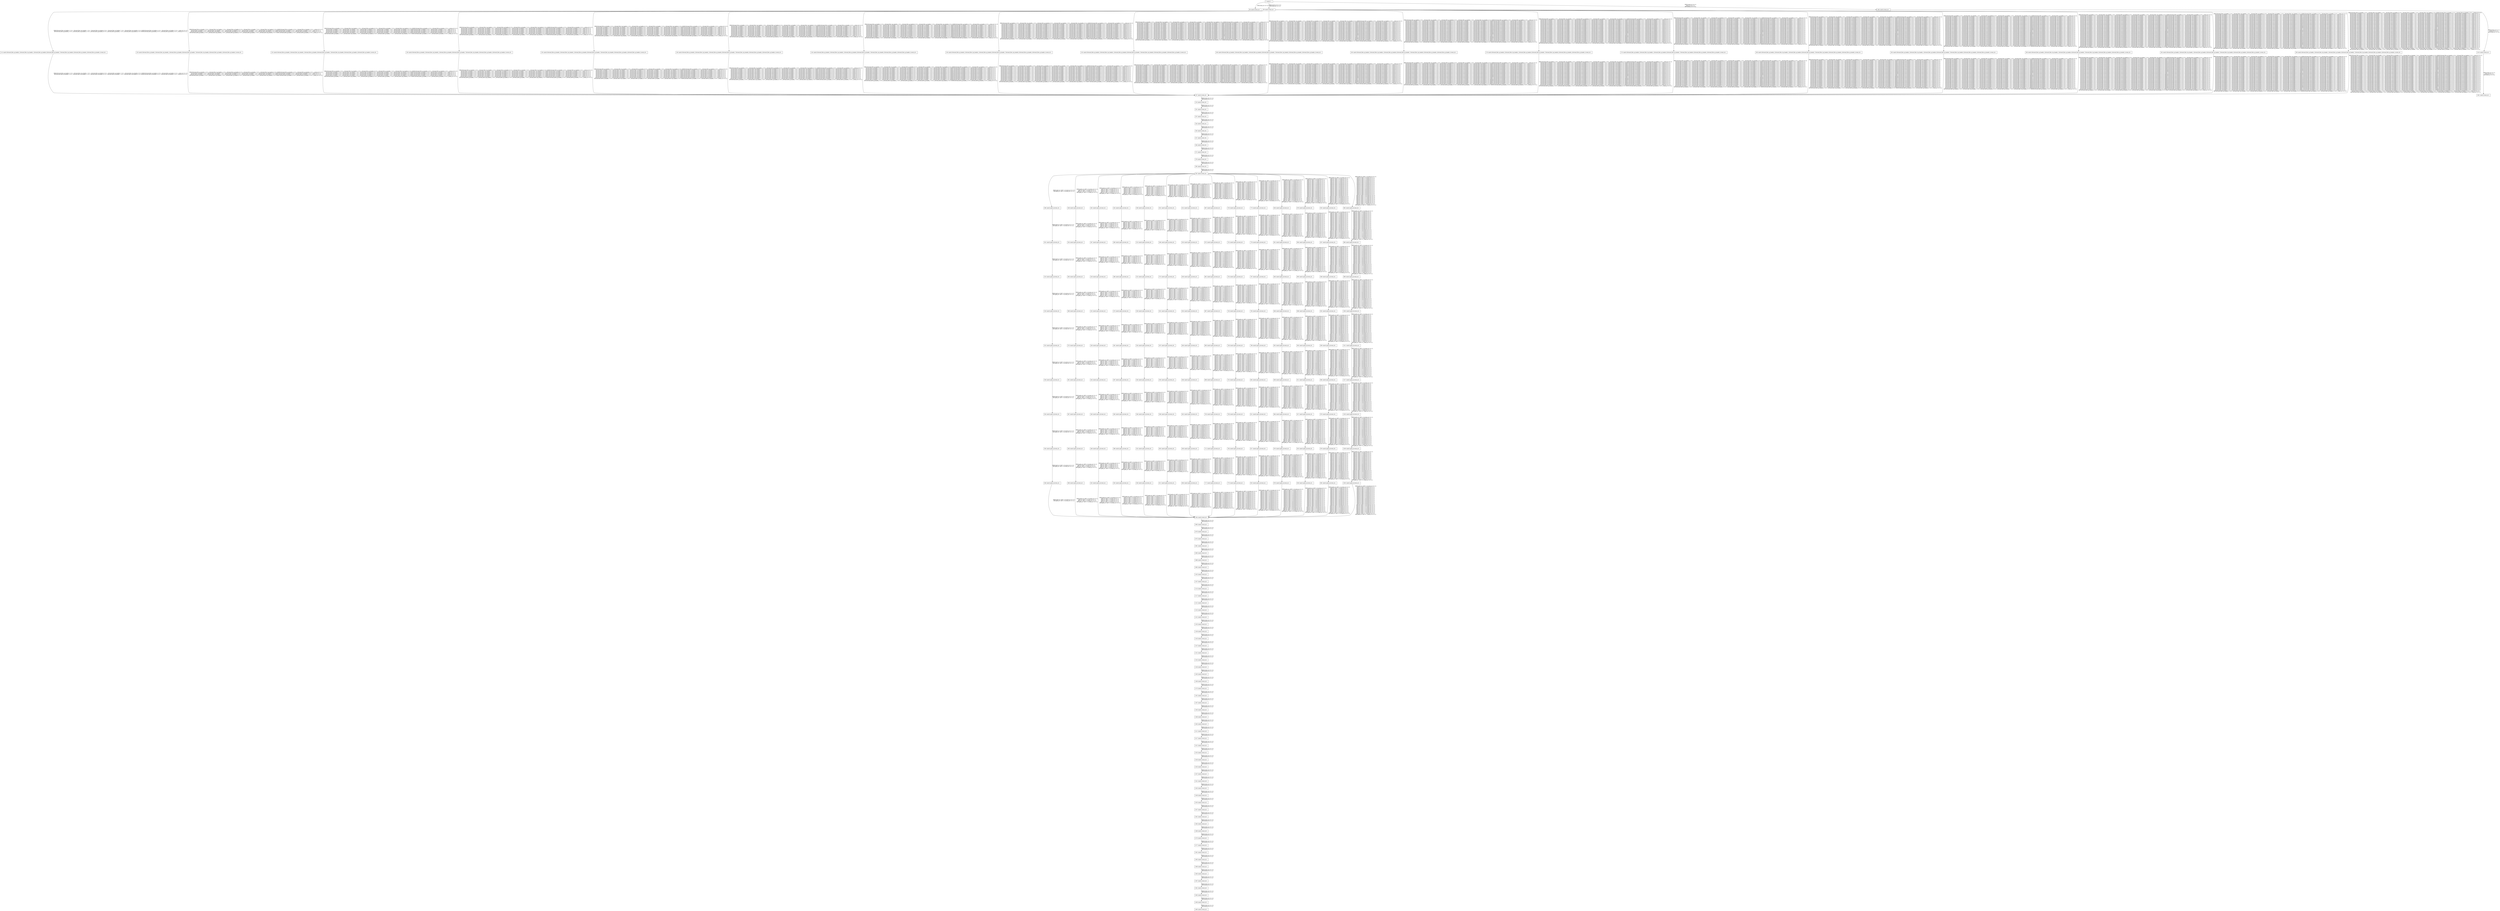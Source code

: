 digraph G {
  "1: match () ...
" [shape=box, ];
  "90: match (event_id) ...
" [shape=box, ];
  "96: match (event_id) ...
" [shape=box, ];
  "115: match (forward_flow_ip_header_2,forward_flow_tcp_header_1,forward_flow_ip_header_6,forward_flow_ip_header_7,forward_flow_tcp_header_0,forward_flow_ip_header_4,forward_flow_ip_header_5,event_id) ...
" [
  shape=box, ];
  "120: match (forward_flow_ip_header_2,forward_flow_tcp_header_1,forward_flow_ip_header_6,forward_flow_ip_header_7,forward_flow_tcp_header_0,forward_flow_ip_header_4,forward_flow_ip_header_5,event_id) ...
" [
  shape=box, ];
  "125: match (forward_flow_ip_header_2,forward_flow_tcp_header_1,forward_flow_ip_header_6,forward_flow_ip_header_7,forward_flow_tcp_header_0,forward_flow_ip_header_4,forward_flow_ip_header_5,event_id) ...
" [
  shape=box, ];
  "130: match (forward_flow_ip_header_2,forward_flow_tcp_header_1,forward_flow_ip_header_6,forward_flow_ip_header_7,forward_flow_tcp_header_0,forward_flow_ip_header_4,forward_flow_ip_header_5,event_id) ...
" [
  shape=box, ];
  "135: match (forward_flow_ip_header_2,forward_flow_tcp_header_1,forward_flow_ip_header_6,forward_flow_ip_header_7,forward_flow_tcp_header_0,forward_flow_ip_header_4,forward_flow_ip_header_5,event_id) ...
" [
  shape=box, ];
  "140: match (forward_flow_ip_header_2,forward_flow_tcp_header_1,forward_flow_ip_header_6,forward_flow_ip_header_7,forward_flow_tcp_header_0,forward_flow_ip_header_4,forward_flow_ip_header_5,event_id) ...
" [
  shape=box, ];
  "145: match (forward_flow_ip_header_2,forward_flow_tcp_header_1,forward_flow_ip_header_6,forward_flow_ip_header_7,forward_flow_tcp_header_0,forward_flow_ip_header_4,forward_flow_ip_header_5,event_id) ...
" [
  shape=box, ];
  "150: match (forward_flow_ip_header_2,forward_flow_tcp_header_1,forward_flow_ip_header_6,forward_flow_ip_header_7,forward_flow_tcp_header_0,forward_flow_ip_header_4,forward_flow_ip_header_5,event_id) ...
" [
  shape=box, ];
  "155: match (forward_flow_ip_header_2,forward_flow_tcp_header_1,forward_flow_ip_header_6,forward_flow_ip_header_7,forward_flow_tcp_header_0,forward_flow_ip_header_4,forward_flow_ip_header_5,event_id) ...
" [
  shape=box, ];
  "160: match (forward_flow_ip_header_2,forward_flow_tcp_header_1,forward_flow_ip_header_6,forward_flow_ip_header_7,forward_flow_tcp_header_0,forward_flow_ip_header_4,forward_flow_ip_header_5,event_id) ...
" [
  shape=box, ];
  "165: match (forward_flow_ip_header_2,forward_flow_tcp_header_1,forward_flow_ip_header_6,forward_flow_ip_header_7,forward_flow_tcp_header_0,forward_flow_ip_header_4,forward_flow_ip_header_5,event_id) ...
" [
  shape=box, ];
  "170: match (forward_flow_ip_header_2,forward_flow_tcp_header_1,forward_flow_ip_header_6,forward_flow_ip_header_7,forward_flow_tcp_header_0,forward_flow_ip_header_4,forward_flow_ip_header_5,event_id) ...
" [
  shape=box, ];
  "175: match (forward_flow_ip_header_2,forward_flow_tcp_header_1,forward_flow_ip_header_6,forward_flow_ip_header_7,forward_flow_tcp_header_0,forward_flow_ip_header_4,forward_flow_ip_header_5,event_id) ...
" [
  shape=box, ];
  "180: match (forward_flow_ip_header_2,forward_flow_tcp_header_1,forward_flow_ip_header_6,forward_flow_ip_header_7,forward_flow_tcp_header_0,forward_flow_ip_header_4,forward_flow_ip_header_5,event_id) ...
" [
  shape=box, ];
  "185: match (forward_flow_ip_header_2,forward_flow_tcp_header_1,forward_flow_ip_header_6,forward_flow_ip_header_7,forward_flow_tcp_header_0,forward_flow_ip_header_4,forward_flow_ip_header_5,event_id) ...
" [
  shape=box, ];
  "190: match (forward_flow_ip_header_2,forward_flow_tcp_header_1,forward_flow_ip_header_6,forward_flow_ip_header_7,forward_flow_tcp_header_0,forward_flow_ip_header_4,forward_flow_ip_header_5,event_id) ...
" [
  shape=box, ];
  "195: match (forward_flow_ip_header_2,forward_flow_tcp_header_1,forward_flow_ip_header_6,forward_flow_ip_header_7,forward_flow_tcp_header_0,forward_flow_ip_header_4,forward_flow_ip_header_5,event_id) ...
" [
  shape=box, ];
  "200: match (forward_flow_ip_header_2,forward_flow_tcp_header_1,forward_flow_ip_header_6,forward_flow_ip_header_7,forward_flow_tcp_header_0,forward_flow_ip_header_4,forward_flow_ip_header_5,event_id) ...
" [
  shape=box, ];
  "207: match (event_id) ...
" [shape=box, ];
  "210: match (event_id) ...
" [shape=box, ];
  "231: match (event_id) ...
" [shape=box, ];
  "237: match (event_id) ...
" [shape=box, ];
  "244: match (event_id) ...
" [shape=box, ];
  "250: match (event_id) ...
" [shape=box, ];
  "257: match (event_id) ...
" [shape=box, ];
  "264: match (event_id) ...
" [shape=box, ];
  "271: match (event_id) ...
" [shape=box, ];
  "278: match (event_id) ...
" [shape=box, ];
  "285: match (event_id) ...
" [shape=box, ];
  "292: match (event_id) ...
" [shape=box, ];
  "296: match (path_id,event_id) ...
" [shape=box, ];
  "301: match (path_id,event_id) ...
" [shape=box, ];
  "310: match (path_id,event_id) ...
" [shape=box, ];
  "316: match (path_id,event_id) ...
" [shape=box, ];
  "322: match (path_id,event_id) ...
" [shape=box, ];
  "328: match (path_id,event_id) ...
" [shape=box, ];
  "334: match (path_id,event_id) ...
" [shape=box, ];
  "340: match (path_id,event_id) ...
" [shape=box, ];
  "346: match (path_id,event_id) ...
" [shape=box, ];
  "349: match (path_id,event_id) ...
" [shape=box, ];
  "354: match (path_id,event_id) ...
" [shape=box, ];
  "363: match (path_id,event_id) ...
" [shape=box, ];
  "369: match (path_id,event_id) ...
" [shape=box, ];
  "375: match (path_id,event_id) ...
" [shape=box, ];
  "381: match (path_id,event_id) ...
" [shape=box, ];
  "387: match (path_id,event_id) ...
" [shape=box, ];
  "393: match (path_id,event_id) ...
" [shape=box, ];
  "399: match (path_id,event_id) ...
" [shape=box, ];
  "402: match (path_id,event_id) ...
" [shape=box, ];
  "407: match (path_id,event_id) ...
" [shape=box, ];
  "416: match (path_id,event_id) ...
" [shape=box, ];
  "422: match (path_id,event_id) ...
" [shape=box, ];
  "428: match (path_id,event_id) ...
" [shape=box, ];
  "434: match (path_id,event_id) ...
" [shape=box, ];
  "440: match (path_id,event_id) ...
" [shape=box, ];
  "446: match (path_id,event_id) ...
" [shape=box, ];
  "452: match (path_id,event_id) ...
" [shape=box, ];
  "455: match (path_id,event_id) ...
" [shape=box, ];
  "460: match (path_id,event_id) ...
" [shape=box, ];
  "469: match (path_id,event_id) ...
" [shape=box, ];
  "475: match (path_id,event_id) ...
" [shape=box, ];
  "481: match (path_id,event_id) ...
" [shape=box, ];
  "487: match (path_id,event_id) ...
" [shape=box, ];
  "493: match (path_id,event_id) ...
" [shape=box, ];
  "499: match (path_id,event_id) ...
" [shape=box, ];
  "505: match (path_id,event_id) ...
" [shape=box, ];
  "508: match (path_id,event_id) ...
" [shape=box, ];
  "513: match (path_id,event_id) ...
" [shape=box, ];
  "522: match (path_id,event_id) ...
" [shape=box, ];
  "528: match (path_id,event_id) ...
" [shape=box, ];
  "534: match (path_id,event_id) ...
" [shape=box, ];
  "540: match (path_id,event_id) ...
" [shape=box, ];
  "546: match (path_id,event_id) ...
" [shape=box, ];
  "552: match (path_id,event_id) ...
" [shape=box, ];
  "558: match (path_id,event_id) ...
" [shape=box, ];
  "561: match (path_id,event_id) ...
" [shape=box, ];
  "566: match (path_id,event_id) ...
" [shape=box, ];
  "575: match (path_id,event_id) ...
" [shape=box, ];
  "581: match (path_id,event_id) ...
" [shape=box, ];
  "587: match (path_id,event_id) ...
" [shape=box, ];
  "593: match (path_id,event_id) ...
" [shape=box, ];
  "599: match (path_id,event_id) ...
" [shape=box, ];
  "605: match (path_id,event_id) ...
" [shape=box, ];
  "611: match (path_id,event_id) ...
" [shape=box, ];
  "614: match (path_id,event_id) ...
" [shape=box, ];
  "619: match (path_id,event_id) ...
" [shape=box, ];
  "628: match (path_id,event_id) ...
" [shape=box, ];
  "634: match (path_id,event_id) ...
" [shape=box, ];
  "640: match (path_id,event_id) ...
" [shape=box, ];
  "646: match (path_id,event_id) ...
" [shape=box, ];
  "652: match (path_id,event_id) ...
" [shape=box, ];
  "658: match (path_id,event_id) ...
" [shape=box, ];
  "664: match (path_id,event_id) ...
" [shape=box, ];
  "667: match (path_id,event_id) ...
" [shape=box, ];
  "672: match (path_id,event_id) ...
" [shape=box, ];
  "681: match (path_id,event_id) ...
" [shape=box, ];
  "687: match (path_id,event_id) ...
" [shape=box, ];
  "693: match (path_id,event_id) ...
" [shape=box, ];
  "699: match (path_id,event_id) ...
" [shape=box, ];
  "705: match (path_id,event_id) ...
" [shape=box, ];
  "711: match (path_id,event_id) ...
" [shape=box, ];
  "717: match (path_id,event_id) ...
" [shape=box, ];
  "720: match (path_id,event_id) ...
" [shape=box, ];
  "725: match (path_id,event_id) ...
" [shape=box, ];
  "734: match (path_id,event_id) ...
" [shape=box, ];
  "740: match (path_id,event_id) ...
" [shape=box, ];
  "746: match (path_id,event_id) ...
" [shape=box, ];
  "752: match (path_id,event_id) ...
" [shape=box, ];
  "758: match (path_id,event_id) ...
" [shape=box, ];
  "764: match (path_id,event_id) ...
" [shape=box, ];
  "770: match (path_id,event_id) ...
" [shape=box, ];
  "773: match (path_id,event_id) ...
" [shape=box, ];
  "778: match (path_id,event_id) ...
" [shape=box, ];
  "787: match (path_id,event_id) ...
" [shape=box, ];
  "793: match (path_id,event_id) ...
" [shape=box, ];
  "799: match (path_id,event_id) ...
" [shape=box, ];
  "805: match (path_id,event_id) ...
" [shape=box, ];
  "811: match (path_id,event_id) ...
" [shape=box, ];
  "817: match (path_id,event_id) ...
" [shape=box, ];
  "823: match (path_id,event_id) ...
" [shape=box, ];
  "826: match (path_id,event_id) ...
" [shape=box, ];
  "831: match (path_id,event_id) ...
" [shape=box, ];
  "840: match (path_id,event_id) ...
" [shape=box, ];
  "846: match (path_id,event_id) ...
" [shape=box, ];
  "852: match (path_id,event_id) ...
" [shape=box, ];
  "858: match (path_id,event_id) ...
" [shape=box, ];
  "864: match (path_id,event_id) ...
" [shape=box, ];
  "870: match (path_id,event_id) ...
" [shape=box, ];
  "876: match (path_id,event_id) ...
" [shape=box, ];
  "879: match (path_id,event_id) ...
" [shape=box, ];
  "884: match (path_id,event_id) ...
" [shape=box, ];
  "893: match (path_id,event_id) ...
" [shape=box, ];
  "899: match (path_id,event_id) ...
" [shape=box, ];
  "905: match (path_id,event_id) ...
" [shape=box, ];
  "911: match (path_id,event_id) ...
" [shape=box, ];
  "917: match (path_id,event_id) ...
" [shape=box, ];
  "923: match (path_id,event_id) ...
" [shape=box, ];
  "929: match (path_id,event_id) ...
" [shape=box, ];
  "932: match (path_id,event_id) ...
" [shape=box, ];
  "937: match (path_id,event_id) ...
" [shape=box, ];
  "946: match (path_id,event_id) ...
" [shape=box, ];
  "952: match (path_id,event_id) ...
" [shape=box, ];
  "958: match (path_id,event_id) ...
" [shape=box, ];
  "964: match (path_id,event_id) ...
" [shape=box, ];
  "970: match (path_id,event_id) ...
" [shape=box, ];
  "976: match (path_id,event_id) ...
" [shape=box, ];
  "982: match (path_id,event_id) ...
" [shape=box, ];
  "985: match (path_id,event_id) ...
" [shape=box, ];
  "990: match (path_id,event_id) ...
" [shape=box, ];
  "999: match (path_id,event_id) ...
" [shape=box, ];
  "1005: match (path_id,event_id) ...
" [shape=box, ];
  "1011: match (path_id,event_id) ...
" [shape=box, ];
  "1017: match (path_id,event_id) ...
" [shape=box, ];
  "1023: match (path_id,event_id) ...
" [shape=box, ];
  "1029: match (path_id,event_id) ...
" [shape=box, ];
  "1035: match (path_id,event_id) ...
" [shape=box, ];
  "1044: match (event_id) ...
" [shape=box, ];
  "1065: match (event_id) ...
" [shape=box, ];
  "1070: match (event_id) ...
" [shape=box, ];
  "1075: match (event_id) ...
" [shape=box, ];
  "1081: match (event_id) ...
" [shape=box, ];
  "1083: match (event_id) ...
" [shape=box, ];
  "1089: match (event_id) ...
" [shape=box, ];
  "1095: match (event_id) ...
" [shape=box, ];
  "1102: match (event_id) ...
" [shape=box, ];
  "1107: match (event_id) ...
" [shape=box, ];
  "1114: match (event_id) ...
" [shape=box, ];
  "1117: match (event_id) ...
" [shape=box, ];
  "1121: match (event_id) ...
" [shape=box, ];
  "1125: match (event_id) ...
" [shape=box, ];
  "1131: match (event_id) ...
" [shape=box, ];
  "1135: match (event_id) ...
" [shape=box, ];
  "1139: match (event_id) ...
" [shape=box, ];
  "1143: match (event_id) ...
" [shape=box, ];
  "1147: match (event_id) ...
" [shape=box, ];
  "1151: match (event_id) ...
" [shape=box, ];
  "1155: match (event_id) ...
" [shape=box, ];
  "1159: match (event_id) ...
" [shape=box, ];
  "1163: match (event_id) ...
" [shape=box, ];
  "1169: match (event_id) ...
" [shape=box, ];
  "1175: match (event_id) ...
" [shape=box, ];
  "1181: match (event_id) ...
" [shape=box, ];
  "1187: match (event_id) ...
" [shape=box, ];
  "1193: match (event_id) ...
" [shape=box, ];
  "1199: match (event_id) ...
" [shape=box, ];
  "1205: match (event_id) ...
" [shape=box, ];
  "1211: match (event_id) ...
" [shape=box, ];
  "1217: match (event_id) ...
" [shape=box, ];
  "1221: match (event_id) ...
" [shape=box, ];
  "1225: match (event_id) ...
" [shape=box, ];
  "1229: match (event_id) ...
" [shape=box, ];
  "1233: match (event_id) ...
" [shape=box, ];
  "1237: match (event_id) ...
" [shape=box, ];
  "1241: match (event_id) ...
" [shape=box, ];
  "1245: match (event_id) ...
" [shape=box, ];
  "1249: match (event_id) ...
" [shape=box, ];
  "1253: match (event_id) ...
" [shape=box, ];
  "1257: match (event_id) ...
" [shape=box, ];
  "1261: match (event_id) ...
" [shape=box, ];
  "1265: match (event_id) ...
" [shape=box, ];
  "1269: match (event_id) ...
" [shape=box, ];
  "1273: match (event_id) ...
" [shape=box, ];
  "1277: match (event_id) ...
" [shape=box, ];
  "1281: match (event_id) ...
" [shape=box, ];
  "1285: match (event_id) ...
" [shape=box, ];
  "1289: match (event_id) ...
" [shape=box, ];
  "1293: match (event_id) ...
" [shape=box, ];
  "1297: match (event_id) ...
" [shape=box, ];
  "1301: match (event_id) ...
" [shape=box, ];
  "1305: match (event_id) ...
" [shape=box, ];
  "1438: match (event_id) ...
" [shape=box, ];
  "1490: match (event_id) ...
" [shape=box, ];
  "1494: match (event_id) ...
" [shape=box, ];
  "1513: match (event_id) ...
" [shape=box, ];
  "1561: match (event_id) ...
" [shape=box, ];
  
  
  "1: match () ...
" -> "90: match (event_id) ...
" [label="HIT{event_id~0==2;}",
                                                     ];
  "1: match () ...
" -> "96: match (event_id) ...
" [label="MISS{event_id~0==2;}
HIT{event_id~0==1;}",
                                                     ];
  "1: match () ...
" -> "1494: match (event_id) ...
" [label="MISS{event_id~0==2;
event_id~0==1;}
HIT{event_id~0==3;}",
                                                       ];
  "96: match (event_id) ...
" -> "115: match (forward_flow_ip_header_2,forward_flow_tcp_header_1,forward_flow_ip_header_6,forward_flow_ip_header_7,forward_flow_tcp_header_0,forward_flow_ip_header_4,forward_flow_ip_header_5,event_id) ...
" [
  label="MISS{forward_flow_ip_header_2~0==_,forward_flow_tcp_header_1~0==_,forward_flow_ip_header_6~0==_,forward_flow_ip_header_7~0==_,forward_flow_tcp_header_0~0==50000,forward_flow_ip_header_4~0==_,forward_flow_ip_header_5~0==_,event_id~0==2;}
HIT{forward_flow_ip_header_2~0==_,forward_flow_tcp_header_1~0==_,forward_flow_ip_header_6~0==_,forward_flow_ip_header_7~0==_,forward_flow_tcp_header_0~0==50000,forward_flow_ip_header_4~0==_,forward_flow_ip_header_5~0==_,event_id~0==1;}",
  ];
  "96: match (event_id) ...
" -> "120: match (forward_flow_ip_header_2,forward_flow_tcp_header_1,forward_flow_ip_header_6,forward_flow_ip_header_7,forward_flow_tcp_header_0,forward_flow_ip_header_4,forward_flow_ip_header_5,event_id) ...
" [
  label="MISS{forward_flow_ip_header_2~0==_,forward_flow_tcp_header_1~0==_,forward_flow_ip_header_6~0==_,forward_flow_ip_header_7~0==_,forward_flow_tcp_header_0~0==50000,forward_flow_ip_header_4~0==_,forward_flow_ip_header_5~0==_,event_id~0==2;
forward_flow_ip_header_2~0==_,forward_flow_tcp_header_1~0==_,forward_flow_ip_header_6~0==_,forward_flow_ip_header_7~0==_,forward_flow_tcp_header_0~0==50000,forward_flow_ip_header_4~0==_,forward_flow_ip_header_5~0==_,event_id~0==1;
forward_flow_ip_header_2~0==_,forward_flow_tcp_header_1~0==_,forward_flow_ip_header_6~0==_,forward_flow_ip_header_7~0==_,forward_flow_tcp_header_0~0==50001,forward_flow_ip_header_4~0==_,forward_flow_ip_header_5~0==_,event_id~0==2;}
HIT{forward_flow_ip_header_2~0==_,forward_flow_tcp_header_1~0==_,forward_flow_ip_header_6~0==_,forward_flow_ip_header_7~0==_,forward_flow_tcp_header_0~0==50001,forward_flow_ip_header_4~0==_,forward_flow_ip_header_5~0==_,event_id~0==1;}",
  ];
  "96: match (event_id) ...
" -> "125: match (forward_flow_ip_header_2,forward_flow_tcp_header_1,forward_flow_ip_header_6,forward_flow_ip_header_7,forward_flow_tcp_header_0,forward_flow_ip_header_4,forward_flow_ip_header_5,event_id) ...
" [
  label="MISS{forward_flow_ip_header_2~0==_,forward_flow_tcp_header_1~0==_,forward_flow_ip_header_6~0==_,forward_flow_ip_header_7~0==_,forward_flow_tcp_header_0~0==50000,forward_flow_ip_header_4~0==_,forward_flow_ip_header_5~0==_,event_id~0==2;
forward_flow_ip_header_2~0==_,forward_flow_tcp_header_1~0==_,forward_flow_ip_header_6~0==_,forward_flow_ip_header_7~0==_,forward_flow_tcp_header_0~0==50000,forward_flow_ip_header_4~0==_,forward_flow_ip_header_5~0==_,event_id~0==1;
forward_flow_ip_header_2~0==_,forward_flow_tcp_header_1~0==_,forward_flow_ip_header_6~0==_,forward_flow_ip_header_7~0==_,forward_flow_tcp_header_0~0==50001,forward_flow_ip_header_4~0==_,forward_flow_ip_header_5~0==_,event_id~0==2;
forward_flow_ip_header_2~0==_,forward_flow_tcp_header_1~0==_,forward_flow_ip_header_6~0==_,forward_flow_ip_header_7~0==_,forward_flow_tcp_header_0~0==50001,forward_flow_ip_header_4~0==_,forward_flow_ip_header_5~0==_,event_id~0==1;
forward_flow_ip_header_2~0==_,forward_flow_tcp_header_1~0==_,forward_flow_ip_header_6~0==_,forward_flow_ip_header_7~0==_,forward_flow_tcp_header_0~0==50002,forward_flow_ip_header_4~0==_,forward_flow_ip_header_5~0==_,event_id~0==2;}
HIT{forward_flow_ip_header_2~0==_,forward_flow_tcp_header_1~0==_,forward_flow_ip_header_6~0==_,forward_flow_ip_header_7~0==_,forward_flow_tcp_header_0~0==50002,forward_flow_ip_header_4~0==_,forward_flow_ip_header_5~0==_,event_id~0==1;}",
  ];
  "96: match (event_id) ...
" -> "130: match (forward_flow_ip_header_2,forward_flow_tcp_header_1,forward_flow_ip_header_6,forward_flow_ip_header_7,forward_flow_tcp_header_0,forward_flow_ip_header_4,forward_flow_ip_header_5,event_id) ...
" [
  label="MISS{forward_flow_ip_header_2~0==_,forward_flow_tcp_header_1~0==_,forward_flow_ip_header_6~0==_,forward_flow_ip_header_7~0==_,forward_flow_tcp_header_0~0==50000,forward_flow_ip_header_4~0==_,forward_flow_ip_header_5~0==_,event_id~0==2;
forward_flow_ip_header_2~0==_,forward_flow_tcp_header_1~0==_,forward_flow_ip_header_6~0==_,forward_flow_ip_header_7~0==_,forward_flow_tcp_header_0~0==50000,forward_flow_ip_header_4~0==_,forward_flow_ip_header_5~0==_,event_id~0==1;
forward_flow_ip_header_2~0==_,forward_flow_tcp_header_1~0==_,forward_flow_ip_header_6~0==_,forward_flow_ip_header_7~0==_,forward_flow_tcp_header_0~0==50001,forward_flow_ip_header_4~0==_,forward_flow_ip_header_5~0==_,event_id~0==2;
forward_flow_ip_header_2~0==_,forward_flow_tcp_header_1~0==_,forward_flow_ip_header_6~0==_,forward_flow_ip_header_7~0==_,forward_flow_tcp_header_0~0==50001,forward_flow_ip_header_4~0==_,forward_flow_ip_header_5~0==_,event_id~0==1;
forward_flow_ip_header_2~0==_,forward_flow_tcp_header_1~0==_,forward_flow_ip_header_6~0==_,forward_flow_ip_header_7~0==_,forward_flow_tcp_header_0~0==50002,forward_flow_ip_header_4~0==_,forward_flow_ip_header_5~0==_,event_id~0==2;
forward_flow_ip_header_2~0==_,forward_flow_tcp_header_1~0==_,forward_flow_ip_header_6~0==_,forward_flow_ip_header_7~0==_,forward_flow_tcp_header_0~0==50002,forward_flow_ip_header_4~0==_,forward_flow_ip_header_5~0==_,event_id~0==1;
forward_flow_ip_header_2~0==_,forward_flow_tcp_header_1~0==_,forward_flow_ip_header_6~0==_,forward_flow_ip_header_7~0==_,forward_flow_tcp_header_0~0==50003,forward_flow_ip_header_4~0==_,forward_flow_ip_header_5~0==_,event_id~0==2;}
HIT{forward_flow_ip_header_2~0==_,forward_flow_tcp_header_1~0==_,forward_flow_ip_header_6~0==_,forward_flow_ip_header_7~0==_,forward_flow_tcp_header_0~0==50003,forward_flow_ip_header_4~0==_,forward_flow_ip_header_5~0==_,event_id~0==1;}",
  ];
  "96: match (event_id) ...
" -> "135: match (forward_flow_ip_header_2,forward_flow_tcp_header_1,forward_flow_ip_header_6,forward_flow_ip_header_7,forward_flow_tcp_header_0,forward_flow_ip_header_4,forward_flow_ip_header_5,event_id) ...
" [
  label="MISS{forward_flow_ip_header_2~0==_,forward_flow_tcp_header_1~0==_,forward_flow_ip_header_6~0==_,forward_flow_ip_header_7~0==_,forward_flow_tcp_header_0~0==50000,forward_flow_ip_header_4~0==_,forward_flow_ip_header_5~0==_,event_id~0==2;
forward_flow_ip_header_2~0==_,forward_flow_tcp_header_1~0==_,forward_flow_ip_header_6~0==_,forward_flow_ip_header_7~0==_,forward_flow_tcp_header_0~0==50000,forward_flow_ip_header_4~0==_,forward_flow_ip_header_5~0==_,event_id~0==1;
forward_flow_ip_header_2~0==_,forward_flow_tcp_header_1~0==_,forward_flow_ip_header_6~0==_,forward_flow_ip_header_7~0==_,forward_flow_tcp_header_0~0==50001,forward_flow_ip_header_4~0==_,forward_flow_ip_header_5~0==_,event_id~0==2;
forward_flow_ip_header_2~0==_,forward_flow_tcp_header_1~0==_,forward_flow_ip_header_6~0==_,forward_flow_ip_header_7~0==_,forward_flow_tcp_header_0~0==50001,forward_flow_ip_header_4~0==_,forward_flow_ip_header_5~0==_,event_id~0==1;
forward_flow_ip_header_2~0==_,forward_flow_tcp_header_1~0==_,forward_flow_ip_header_6~0==_,forward_flow_ip_header_7~0==_,forward_flow_tcp_header_0~0==50002,forward_flow_ip_header_4~0==_,forward_flow_ip_header_5~0==_,event_id~0==2;
forward_flow_ip_header_2~0==_,forward_flow_tcp_header_1~0==_,forward_flow_ip_header_6~0==_,forward_flow_ip_header_7~0==_,forward_flow_tcp_header_0~0==50002,forward_flow_ip_header_4~0==_,forward_flow_ip_header_5~0==_,event_id~0==1;
forward_flow_ip_header_2~0==_,forward_flow_tcp_header_1~0==_,forward_flow_ip_header_6~0==_,forward_flow_ip_header_7~0==_,forward_flow_tcp_header_0~0==50003,forward_flow_ip_header_4~0==_,forward_flow_ip_header_5~0==_,event_id~0==2;
forward_flow_ip_header_2~0==_,forward_flow_tcp_header_1~0==_,forward_flow_ip_header_6~0==_,forward_flow_ip_header_7~0==_,forward_flow_tcp_header_0~0==50003,forward_flow_ip_header_4~0==_,forward_flow_ip_header_5~0==_,event_id~0==1;
forward_flow_ip_header_2~0==_,forward_flow_tcp_header_1~0==_,forward_flow_ip_header_6~0==_,forward_flow_ip_header_7~0==_,forward_flow_tcp_header_0~0==50004,forward_flow_ip_header_4~0==_,forward_flow_ip_header_5~0==_,event_id~0==2;}
HIT{forward_flow_ip_header_2~0==_,forward_flow_tcp_header_1~0==_,forward_flow_ip_header_6~0==_,forward_flow_ip_header_7~0==_,forward_flow_tcp_header_0~0==50004,forward_flow_ip_header_4~0==_,forward_flow_ip_header_5~0==_,event_id~0==1;}",
  ];
  "96: match (event_id) ...
" -> "140: match (forward_flow_ip_header_2,forward_flow_tcp_header_1,forward_flow_ip_header_6,forward_flow_ip_header_7,forward_flow_tcp_header_0,forward_flow_ip_header_4,forward_flow_ip_header_5,event_id) ...
" [
  label="MISS{forward_flow_ip_header_2~0==_,forward_flow_tcp_header_1~0==_,forward_flow_ip_header_6~0==_,forward_flow_ip_header_7~0==_,forward_flow_tcp_header_0~0==50000,forward_flow_ip_header_4~0==_,forward_flow_ip_header_5~0==_,event_id~0==2;
forward_flow_ip_header_2~0==_,forward_flow_tcp_header_1~0==_,forward_flow_ip_header_6~0==_,forward_flow_ip_header_7~0==_,forward_flow_tcp_header_0~0==50000,forward_flow_ip_header_4~0==_,forward_flow_ip_header_5~0==_,event_id~0==1;
forward_flow_ip_header_2~0==_,forward_flow_tcp_header_1~0==_,forward_flow_ip_header_6~0==_,forward_flow_ip_header_7~0==_,forward_flow_tcp_header_0~0==50001,forward_flow_ip_header_4~0==_,forward_flow_ip_header_5~0==_,event_id~0==2;
forward_flow_ip_header_2~0==_,forward_flow_tcp_header_1~0==_,forward_flow_ip_header_6~0==_,forward_flow_ip_header_7~0==_,forward_flow_tcp_header_0~0==50001,forward_flow_ip_header_4~0==_,forward_flow_ip_header_5~0==_,event_id~0==1;
forward_flow_ip_header_2~0==_,forward_flow_tcp_header_1~0==_,forward_flow_ip_header_6~0==_,forward_flow_ip_header_7~0==_,forward_flow_tcp_header_0~0==50002,forward_flow_ip_header_4~0==_,forward_flow_ip_header_5~0==_,event_id~0==2;
forward_flow_ip_header_2~0==_,forward_flow_tcp_header_1~0==_,forward_flow_ip_header_6~0==_,forward_flow_ip_header_7~0==_,forward_flow_tcp_header_0~0==50002,forward_flow_ip_header_4~0==_,forward_flow_ip_header_5~0==_,event_id~0==1;
forward_flow_ip_header_2~0==_,forward_flow_tcp_header_1~0==_,forward_flow_ip_header_6~0==_,forward_flow_ip_header_7~0==_,forward_flow_tcp_header_0~0==50003,forward_flow_ip_header_4~0==_,forward_flow_ip_header_5~0==_,event_id~0==2;
forward_flow_ip_header_2~0==_,forward_flow_tcp_header_1~0==_,forward_flow_ip_header_6~0==_,forward_flow_ip_header_7~0==_,forward_flow_tcp_header_0~0==50003,forward_flow_ip_header_4~0==_,forward_flow_ip_header_5~0==_,event_id~0==1;
forward_flow_ip_header_2~0==_,forward_flow_tcp_header_1~0==_,forward_flow_ip_header_6~0==_,forward_flow_ip_header_7~0==_,forward_flow_tcp_header_0~0==50004,forward_flow_ip_header_4~0==_,forward_flow_ip_header_5~0==_,event_id~0==2;
forward_flow_ip_header_2~0==_,forward_flow_tcp_header_1~0==_,forward_flow_ip_header_6~0==_,forward_flow_ip_header_7~0==_,forward_flow_tcp_header_0~0==50004,forward_flow_ip_header_4~0==_,forward_flow_ip_header_5~0==_,event_id~0==1;
forward_flow_ip_header_2~0==_,forward_flow_tcp_header_1~0==_,forward_flow_ip_header_6~0==_,forward_flow_ip_header_7~0==_,forward_flow_tcp_header_0~0==50005,forward_flow_ip_header_4~0==_,forward_flow_ip_header_5~0==_,event_id~0==2;}
HIT{forward_flow_ip_header_2~0==_,forward_flow_tcp_header_1~0==_,forward_flow_ip_header_6~0==_,forward_flow_ip_header_7~0==_,forward_flow_tcp_header_0~0==50005,forward_flow_ip_header_4~0==_,forward_flow_ip_header_5~0==_,event_id~0==1;}",
  ];
  "96: match (event_id) ...
" -> "145: match (forward_flow_ip_header_2,forward_flow_tcp_header_1,forward_flow_ip_header_6,forward_flow_ip_header_7,forward_flow_tcp_header_0,forward_flow_ip_header_4,forward_flow_ip_header_5,event_id) ...
" [
  label="MISS{forward_flow_ip_header_2~0==_,forward_flow_tcp_header_1~0==_,forward_flow_ip_header_6~0==_,forward_flow_ip_header_7~0==_,forward_flow_tcp_header_0~0==50000,forward_flow_ip_header_4~0==_,forward_flow_ip_header_5~0==_,event_id~0==2;
forward_flow_ip_header_2~0==_,forward_flow_tcp_header_1~0==_,forward_flow_ip_header_6~0==_,forward_flow_ip_header_7~0==_,forward_flow_tcp_header_0~0==50000,forward_flow_ip_header_4~0==_,forward_flow_ip_header_5~0==_,event_id~0==1;
forward_flow_ip_header_2~0==_,forward_flow_tcp_header_1~0==_,forward_flow_ip_header_6~0==_,forward_flow_ip_header_7~0==_,forward_flow_tcp_header_0~0==50001,forward_flow_ip_header_4~0==_,forward_flow_ip_header_5~0==_,event_id~0==2;
forward_flow_ip_header_2~0==_,forward_flow_tcp_header_1~0==_,forward_flow_ip_header_6~0==_,forward_flow_ip_header_7~0==_,forward_flow_tcp_header_0~0==50001,forward_flow_ip_header_4~0==_,forward_flow_ip_header_5~0==_,event_id~0==1;
forward_flow_ip_header_2~0==_,forward_flow_tcp_header_1~0==_,forward_flow_ip_header_6~0==_,forward_flow_ip_header_7~0==_,forward_flow_tcp_header_0~0==50002,forward_flow_ip_header_4~0==_,forward_flow_ip_header_5~0==_,event_id~0==2;
forward_flow_ip_header_2~0==_,forward_flow_tcp_header_1~0==_,forward_flow_ip_header_6~0==_,forward_flow_ip_header_7~0==_,forward_flow_tcp_header_0~0==50002,forward_flow_ip_header_4~0==_,forward_flow_ip_header_5~0==_,event_id~0==1;
forward_flow_ip_header_2~0==_,forward_flow_tcp_header_1~0==_,forward_flow_ip_header_6~0==_,forward_flow_ip_header_7~0==_,forward_flow_tcp_header_0~0==50003,forward_flow_ip_header_4~0==_,forward_flow_ip_header_5~0==_,event_id~0==2;
forward_flow_ip_header_2~0==_,forward_flow_tcp_header_1~0==_,forward_flow_ip_header_6~0==_,forward_flow_ip_header_7~0==_,forward_flow_tcp_header_0~0==50003,forward_flow_ip_header_4~0==_,forward_flow_ip_header_5~0==_,event_id~0==1;
forward_flow_ip_header_2~0==_,forward_flow_tcp_header_1~0==_,forward_flow_ip_header_6~0==_,forward_flow_ip_header_7~0==_,forward_flow_tcp_header_0~0==50004,forward_flow_ip_header_4~0==_,forward_flow_ip_header_5~0==_,event_id~0==2;
forward_flow_ip_header_2~0==_,forward_flow_tcp_header_1~0==_,forward_flow_ip_header_6~0==_,forward_flow_ip_header_7~0==_,forward_flow_tcp_header_0~0==50004,forward_flow_ip_header_4~0==_,forward_flow_ip_header_5~0==_,event_id~0==1;
forward_flow_ip_header_2~0==_,forward_flow_tcp_header_1~0==_,forward_flow_ip_header_6~0==_,forward_flow_ip_header_7~0==_,forward_flow_tcp_header_0~0==50005,forward_flow_ip_header_4~0==_,forward_flow_ip_header_5~0==_,event_id~0==2;
forward_flow_ip_header_2~0==_,forward_flow_tcp_header_1~0==_,forward_flow_ip_header_6~0==_,forward_flow_ip_header_7~0==_,forward_flow_tcp_header_0~0==50005,forward_flow_ip_header_4~0==_,forward_flow_ip_header_5~0==_,event_id~0==1;
forward_flow_ip_header_2~0==_,forward_flow_tcp_header_1~0==_,forward_flow_ip_header_6~0==_,forward_flow_ip_header_7~0==_,forward_flow_tcp_header_0~0==50006,forward_flow_ip_header_4~0==_,forward_flow_ip_header_5~0==_,event_id~0==2;}
HIT{forward_flow_ip_header_2~0==_,forward_flow_tcp_header_1~0==_,forward_flow_ip_header_6~0==_,forward_flow_ip_header_7~0==_,forward_flow_tcp_header_0~0==50006,forward_flow_ip_header_4~0==_,forward_flow_ip_header_5~0==_,event_id~0==1;}",
  ];
  "96: match (event_id) ...
" -> "150: match (forward_flow_ip_header_2,forward_flow_tcp_header_1,forward_flow_ip_header_6,forward_flow_ip_header_7,forward_flow_tcp_header_0,forward_flow_ip_header_4,forward_flow_ip_header_5,event_id) ...
" [
  label="MISS{forward_flow_ip_header_2~0==_,forward_flow_tcp_header_1~0==_,forward_flow_ip_header_6~0==_,forward_flow_ip_header_7~0==_,forward_flow_tcp_header_0~0==50000,forward_flow_ip_header_4~0==_,forward_flow_ip_header_5~0==_,event_id~0==2;
forward_flow_ip_header_2~0==_,forward_flow_tcp_header_1~0==_,forward_flow_ip_header_6~0==_,forward_flow_ip_header_7~0==_,forward_flow_tcp_header_0~0==50000,forward_flow_ip_header_4~0==_,forward_flow_ip_header_5~0==_,event_id~0==1;
forward_flow_ip_header_2~0==_,forward_flow_tcp_header_1~0==_,forward_flow_ip_header_6~0==_,forward_flow_ip_header_7~0==_,forward_flow_tcp_header_0~0==50001,forward_flow_ip_header_4~0==_,forward_flow_ip_header_5~0==_,event_id~0==2;
forward_flow_ip_header_2~0==_,forward_flow_tcp_header_1~0==_,forward_flow_ip_header_6~0==_,forward_flow_ip_header_7~0==_,forward_flow_tcp_header_0~0==50001,forward_flow_ip_header_4~0==_,forward_flow_ip_header_5~0==_,event_id~0==1;
forward_flow_ip_header_2~0==_,forward_flow_tcp_header_1~0==_,forward_flow_ip_header_6~0==_,forward_flow_ip_header_7~0==_,forward_flow_tcp_header_0~0==50002,forward_flow_ip_header_4~0==_,forward_flow_ip_header_5~0==_,event_id~0==2;
forward_flow_ip_header_2~0==_,forward_flow_tcp_header_1~0==_,forward_flow_ip_header_6~0==_,forward_flow_ip_header_7~0==_,forward_flow_tcp_header_0~0==50002,forward_flow_ip_header_4~0==_,forward_flow_ip_header_5~0==_,event_id~0==1;
forward_flow_ip_header_2~0==_,forward_flow_tcp_header_1~0==_,forward_flow_ip_header_6~0==_,forward_flow_ip_header_7~0==_,forward_flow_tcp_header_0~0==50003,forward_flow_ip_header_4~0==_,forward_flow_ip_header_5~0==_,event_id~0==2;
forward_flow_ip_header_2~0==_,forward_flow_tcp_header_1~0==_,forward_flow_ip_header_6~0==_,forward_flow_ip_header_7~0==_,forward_flow_tcp_header_0~0==50003,forward_flow_ip_header_4~0==_,forward_flow_ip_header_5~0==_,event_id~0==1;
forward_flow_ip_header_2~0==_,forward_flow_tcp_header_1~0==_,forward_flow_ip_header_6~0==_,forward_flow_ip_header_7~0==_,forward_flow_tcp_header_0~0==50004,forward_flow_ip_header_4~0==_,forward_flow_ip_header_5~0==_,event_id~0==2;
forward_flow_ip_header_2~0==_,forward_flow_tcp_header_1~0==_,forward_flow_ip_header_6~0==_,forward_flow_ip_header_7~0==_,forward_flow_tcp_header_0~0==50004,forward_flow_ip_header_4~0==_,forward_flow_ip_header_5~0==_,event_id~0==1;
forward_flow_ip_header_2~0==_,forward_flow_tcp_header_1~0==_,forward_flow_ip_header_6~0==_,forward_flow_ip_header_7~0==_,forward_flow_tcp_header_0~0==50005,forward_flow_ip_header_4~0==_,forward_flow_ip_header_5~0==_,event_id~0==2;
forward_flow_ip_header_2~0==_,forward_flow_tcp_header_1~0==_,forward_flow_ip_header_6~0==_,forward_flow_ip_header_7~0==_,forward_flow_tcp_header_0~0==50005,forward_flow_ip_header_4~0==_,forward_flow_ip_header_5~0==_,event_id~0==1;
forward_flow_ip_header_2~0==_,forward_flow_tcp_header_1~0==_,forward_flow_ip_header_6~0==_,forward_flow_ip_header_7~0==_,forward_flow_tcp_header_0~0==50006,forward_flow_ip_header_4~0==_,forward_flow_ip_header_5~0==_,event_id~0==2;
forward_flow_ip_header_2~0==_,forward_flow_tcp_header_1~0==_,forward_flow_ip_header_6~0==_,forward_flow_ip_header_7~0==_,forward_flow_tcp_header_0~0==50006,forward_flow_ip_header_4~0==_,forward_flow_ip_header_5~0==_,event_id~0==1;
forward_flow_ip_header_2~0==_,forward_flow_tcp_header_1~0==_,forward_flow_ip_header_6~0==_,forward_flow_ip_header_7~0==_,forward_flow_tcp_header_0~0==50007,forward_flow_ip_header_4~0==_,forward_flow_ip_header_5~0==_,event_id~0==2;}
HIT{forward_flow_ip_header_2~0==_,forward_flow_tcp_header_1~0==_,forward_flow_ip_header_6~0==_,forward_flow_ip_header_7~0==_,forward_flow_tcp_header_0~0==50007,forward_flow_ip_header_4~0==_,forward_flow_ip_header_5~0==_,event_id~0==1;}",
  ];
  "96: match (event_id) ...
" -> "155: match (forward_flow_ip_header_2,forward_flow_tcp_header_1,forward_flow_ip_header_6,forward_flow_ip_header_7,forward_flow_tcp_header_0,forward_flow_ip_header_4,forward_flow_ip_header_5,event_id) ...
" [
  label="MISS{forward_flow_ip_header_2~0==_,forward_flow_tcp_header_1~0==_,forward_flow_ip_header_6~0==_,forward_flow_ip_header_7~0==_,forward_flow_tcp_header_0~0==50000,forward_flow_ip_header_4~0==_,forward_flow_ip_header_5~0==_,event_id~0==2;
forward_flow_ip_header_2~0==_,forward_flow_tcp_header_1~0==_,forward_flow_ip_header_6~0==_,forward_flow_ip_header_7~0==_,forward_flow_tcp_header_0~0==50000,forward_flow_ip_header_4~0==_,forward_flow_ip_header_5~0==_,event_id~0==1;
forward_flow_ip_header_2~0==_,forward_flow_tcp_header_1~0==_,forward_flow_ip_header_6~0==_,forward_flow_ip_header_7~0==_,forward_flow_tcp_header_0~0==50001,forward_flow_ip_header_4~0==_,forward_flow_ip_header_5~0==_,event_id~0==2;
forward_flow_ip_header_2~0==_,forward_flow_tcp_header_1~0==_,forward_flow_ip_header_6~0==_,forward_flow_ip_header_7~0==_,forward_flow_tcp_header_0~0==50001,forward_flow_ip_header_4~0==_,forward_flow_ip_header_5~0==_,event_id~0==1;
forward_flow_ip_header_2~0==_,forward_flow_tcp_header_1~0==_,forward_flow_ip_header_6~0==_,forward_flow_ip_header_7~0==_,forward_flow_tcp_header_0~0==50002,forward_flow_ip_header_4~0==_,forward_flow_ip_header_5~0==_,event_id~0==2;
forward_flow_ip_header_2~0==_,forward_flow_tcp_header_1~0==_,forward_flow_ip_header_6~0==_,forward_flow_ip_header_7~0==_,forward_flow_tcp_header_0~0==50002,forward_flow_ip_header_4~0==_,forward_flow_ip_header_5~0==_,event_id~0==1;
forward_flow_ip_header_2~0==_,forward_flow_tcp_header_1~0==_,forward_flow_ip_header_6~0==_,forward_flow_ip_header_7~0==_,forward_flow_tcp_header_0~0==50003,forward_flow_ip_header_4~0==_,forward_flow_ip_header_5~0==_,event_id~0==2;
forward_flow_ip_header_2~0==_,forward_flow_tcp_header_1~0==_,forward_flow_ip_header_6~0==_,forward_flow_ip_header_7~0==_,forward_flow_tcp_header_0~0==50003,forward_flow_ip_header_4~0==_,forward_flow_ip_header_5~0==_,event_id~0==1;
forward_flow_ip_header_2~0==_,forward_flow_tcp_header_1~0==_,forward_flow_ip_header_6~0==_,forward_flow_ip_header_7~0==_,forward_flow_tcp_header_0~0==50004,forward_flow_ip_header_4~0==_,forward_flow_ip_header_5~0==_,event_id~0==2;
forward_flow_ip_header_2~0==_,forward_flow_tcp_header_1~0==_,forward_flow_ip_header_6~0==_,forward_flow_ip_header_7~0==_,forward_flow_tcp_header_0~0==50004,forward_flow_ip_header_4~0==_,forward_flow_ip_header_5~0==_,event_id~0==1;
forward_flow_ip_header_2~0==_,forward_flow_tcp_header_1~0==_,forward_flow_ip_header_6~0==_,forward_flow_ip_header_7~0==_,forward_flow_tcp_header_0~0==50005,forward_flow_ip_header_4~0==_,forward_flow_ip_header_5~0==_,event_id~0==2;
forward_flow_ip_header_2~0==_,forward_flow_tcp_header_1~0==_,forward_flow_ip_header_6~0==_,forward_flow_ip_header_7~0==_,forward_flow_tcp_header_0~0==50005,forward_flow_ip_header_4~0==_,forward_flow_ip_header_5~0==_,event_id~0==1;
forward_flow_ip_header_2~0==_,forward_flow_tcp_header_1~0==_,forward_flow_ip_header_6~0==_,forward_flow_ip_header_7~0==_,forward_flow_tcp_header_0~0==50006,forward_flow_ip_header_4~0==_,forward_flow_ip_header_5~0==_,event_id~0==2;
forward_flow_ip_header_2~0==_,forward_flow_tcp_header_1~0==_,forward_flow_ip_header_6~0==_,forward_flow_ip_header_7~0==_,forward_flow_tcp_header_0~0==50006,forward_flow_ip_header_4~0==_,forward_flow_ip_header_5~0==_,event_id~0==1;
forward_flow_ip_header_2~0==_,forward_flow_tcp_header_1~0==_,forward_flow_ip_header_6~0==_,forward_flow_ip_header_7~0==_,forward_flow_tcp_header_0~0==50007,forward_flow_ip_header_4~0==_,forward_flow_ip_header_5~0==_,event_id~0==2;
forward_flow_ip_header_2~0==_,forward_flow_tcp_header_1~0==_,forward_flow_ip_header_6~0==_,forward_flow_ip_header_7~0==_,forward_flow_tcp_header_0~0==50007,forward_flow_ip_header_4~0==_,forward_flow_ip_header_5~0==_,event_id~0==1;
forward_flow_ip_header_2~0==_,forward_flow_tcp_header_1~0==_,forward_flow_ip_header_6~0==_,forward_flow_ip_header_7~0==_,forward_flow_tcp_header_0~0==60000,forward_flow_ip_header_4~0==_,forward_flow_ip_header_5~0==_,event_id~0==2;}
HIT{forward_flow_ip_header_2~0==_,forward_flow_tcp_header_1~0==_,forward_flow_ip_header_6~0==_,forward_flow_ip_header_7~0==_,forward_flow_tcp_header_0~0==60000,forward_flow_ip_header_4~0==_,forward_flow_ip_header_5~0==_,event_id~0==1;}",
  ];
  "96: match (event_id) ...
" -> "160: match (forward_flow_ip_header_2,forward_flow_tcp_header_1,forward_flow_ip_header_6,forward_flow_ip_header_7,forward_flow_tcp_header_0,forward_flow_ip_header_4,forward_flow_ip_header_5,event_id) ...
" [
  label="MISS{forward_flow_ip_header_2~0==_,forward_flow_tcp_header_1~0==_,forward_flow_ip_header_6~0==_,forward_flow_ip_header_7~0==_,forward_flow_tcp_header_0~0==50000,forward_flow_ip_header_4~0==_,forward_flow_ip_header_5~0==_,event_id~0==2;
forward_flow_ip_header_2~0==_,forward_flow_tcp_header_1~0==_,forward_flow_ip_header_6~0==_,forward_flow_ip_header_7~0==_,forward_flow_tcp_header_0~0==50000,forward_flow_ip_header_4~0==_,forward_flow_ip_header_5~0==_,event_id~0==1;
forward_flow_ip_header_2~0==_,forward_flow_tcp_header_1~0==_,forward_flow_ip_header_6~0==_,forward_flow_ip_header_7~0==_,forward_flow_tcp_header_0~0==50001,forward_flow_ip_header_4~0==_,forward_flow_ip_header_5~0==_,event_id~0==2;
forward_flow_ip_header_2~0==_,forward_flow_tcp_header_1~0==_,forward_flow_ip_header_6~0==_,forward_flow_ip_header_7~0==_,forward_flow_tcp_header_0~0==50001,forward_flow_ip_header_4~0==_,forward_flow_ip_header_5~0==_,event_id~0==1;
forward_flow_ip_header_2~0==_,forward_flow_tcp_header_1~0==_,forward_flow_ip_header_6~0==_,forward_flow_ip_header_7~0==_,forward_flow_tcp_header_0~0==50002,forward_flow_ip_header_4~0==_,forward_flow_ip_header_5~0==_,event_id~0==2;
forward_flow_ip_header_2~0==_,forward_flow_tcp_header_1~0==_,forward_flow_ip_header_6~0==_,forward_flow_ip_header_7~0==_,forward_flow_tcp_header_0~0==50002,forward_flow_ip_header_4~0==_,forward_flow_ip_header_5~0==_,event_id~0==1;
forward_flow_ip_header_2~0==_,forward_flow_tcp_header_1~0==_,forward_flow_ip_header_6~0==_,forward_flow_ip_header_7~0==_,forward_flow_tcp_header_0~0==50003,forward_flow_ip_header_4~0==_,forward_flow_ip_header_5~0==_,event_id~0==2;
forward_flow_ip_header_2~0==_,forward_flow_tcp_header_1~0==_,forward_flow_ip_header_6~0==_,forward_flow_ip_header_7~0==_,forward_flow_tcp_header_0~0==50003,forward_flow_ip_header_4~0==_,forward_flow_ip_header_5~0==_,event_id~0==1;
forward_flow_ip_header_2~0==_,forward_flow_tcp_header_1~0==_,forward_flow_ip_header_6~0==_,forward_flow_ip_header_7~0==_,forward_flow_tcp_header_0~0==50004,forward_flow_ip_header_4~0==_,forward_flow_ip_header_5~0==_,event_id~0==2;
forward_flow_ip_header_2~0==_,forward_flow_tcp_header_1~0==_,forward_flow_ip_header_6~0==_,forward_flow_ip_header_7~0==_,forward_flow_tcp_header_0~0==50004,forward_flow_ip_header_4~0==_,forward_flow_ip_header_5~0==_,event_id~0==1;
forward_flow_ip_header_2~0==_,forward_flow_tcp_header_1~0==_,forward_flow_ip_header_6~0==_,forward_flow_ip_header_7~0==_,forward_flow_tcp_header_0~0==50005,forward_flow_ip_header_4~0==_,forward_flow_ip_header_5~0==_,event_id~0==2;
forward_flow_ip_header_2~0==_,forward_flow_tcp_header_1~0==_,forward_flow_ip_header_6~0==_,forward_flow_ip_header_7~0==_,forward_flow_tcp_header_0~0==50005,forward_flow_ip_header_4~0==_,forward_flow_ip_header_5~0==_,event_id~0==1;
forward_flow_ip_header_2~0==_,forward_flow_tcp_header_1~0==_,forward_flow_ip_header_6~0==_,forward_flow_ip_header_7~0==_,forward_flow_tcp_header_0~0==50006,forward_flow_ip_header_4~0==_,forward_flow_ip_header_5~0==_,event_id~0==2;
forward_flow_ip_header_2~0==_,forward_flow_tcp_header_1~0==_,forward_flow_ip_header_6~0==_,forward_flow_ip_header_7~0==_,forward_flow_tcp_header_0~0==50006,forward_flow_ip_header_4~0==_,forward_flow_ip_header_5~0==_,event_id~0==1;
forward_flow_ip_header_2~0==_,forward_flow_tcp_header_1~0==_,forward_flow_ip_header_6~0==_,forward_flow_ip_header_7~0==_,forward_flow_tcp_header_0~0==50007,forward_flow_ip_header_4~0==_,forward_flow_ip_header_5~0==_,event_id~0==2;
forward_flow_ip_header_2~0==_,forward_flow_tcp_header_1~0==_,forward_flow_ip_header_6~0==_,forward_flow_ip_header_7~0==_,forward_flow_tcp_header_0~0==50007,forward_flow_ip_header_4~0==_,forward_flow_ip_header_5~0==_,event_id~0==1;
forward_flow_ip_header_2~0==_,forward_flow_tcp_header_1~0==_,forward_flow_ip_header_6~0==_,forward_flow_ip_header_7~0==_,forward_flow_tcp_header_0~0==60000,forward_flow_ip_header_4~0==_,forward_flow_ip_header_5~0==_,event_id~0==2;
forward_flow_ip_header_2~0==_,forward_flow_tcp_header_1~0==_,forward_flow_ip_header_6~0==_,forward_flow_ip_header_7~0==_,forward_flow_tcp_header_0~0==60000,forward_flow_ip_header_4~0==_,forward_flow_ip_header_5~0==_,event_id~0==1;
forward_flow_ip_header_2~0==_,forward_flow_tcp_header_1~0==_,forward_flow_ip_header_6~0==_,forward_flow_ip_header_7~0==_,forward_flow_tcp_header_0~0==60001,forward_flow_ip_header_4~0==_,forward_flow_ip_header_5~0==_,event_id~0==2;}
HIT{forward_flow_ip_header_2~0==_,forward_flow_tcp_header_1~0==_,forward_flow_ip_header_6~0==_,forward_flow_ip_header_7~0==_,forward_flow_tcp_header_0~0==60001,forward_flow_ip_header_4~0==_,forward_flow_ip_header_5~0==_,event_id~0==1;}",
  ];
  "96: match (event_id) ...
" -> "165: match (forward_flow_ip_header_2,forward_flow_tcp_header_1,forward_flow_ip_header_6,forward_flow_ip_header_7,forward_flow_tcp_header_0,forward_flow_ip_header_4,forward_flow_ip_header_5,event_id) ...
" [
  label="MISS{forward_flow_ip_header_2~0==_,forward_flow_tcp_header_1~0==_,forward_flow_ip_header_6~0==_,forward_flow_ip_header_7~0==_,forward_flow_tcp_header_0~0==50000,forward_flow_ip_header_4~0==_,forward_flow_ip_header_5~0==_,event_id~0==2;
forward_flow_ip_header_2~0==_,forward_flow_tcp_header_1~0==_,forward_flow_ip_header_6~0==_,forward_flow_ip_header_7~0==_,forward_flow_tcp_header_0~0==50000,forward_flow_ip_header_4~0==_,forward_flow_ip_header_5~0==_,event_id~0==1;
forward_flow_ip_header_2~0==_,forward_flow_tcp_header_1~0==_,forward_flow_ip_header_6~0==_,forward_flow_ip_header_7~0==_,forward_flow_tcp_header_0~0==50001,forward_flow_ip_header_4~0==_,forward_flow_ip_header_5~0==_,event_id~0==2;
forward_flow_ip_header_2~0==_,forward_flow_tcp_header_1~0==_,forward_flow_ip_header_6~0==_,forward_flow_ip_header_7~0==_,forward_flow_tcp_header_0~0==50001,forward_flow_ip_header_4~0==_,forward_flow_ip_header_5~0==_,event_id~0==1;
forward_flow_ip_header_2~0==_,forward_flow_tcp_header_1~0==_,forward_flow_ip_header_6~0==_,forward_flow_ip_header_7~0==_,forward_flow_tcp_header_0~0==50002,forward_flow_ip_header_4~0==_,forward_flow_ip_header_5~0==_,event_id~0==2;
forward_flow_ip_header_2~0==_,forward_flow_tcp_header_1~0==_,forward_flow_ip_header_6~0==_,forward_flow_ip_header_7~0==_,forward_flow_tcp_header_0~0==50002,forward_flow_ip_header_4~0==_,forward_flow_ip_header_5~0==_,event_id~0==1;
forward_flow_ip_header_2~0==_,forward_flow_tcp_header_1~0==_,forward_flow_ip_header_6~0==_,forward_flow_ip_header_7~0==_,forward_flow_tcp_header_0~0==50003,forward_flow_ip_header_4~0==_,forward_flow_ip_header_5~0==_,event_id~0==2;
forward_flow_ip_header_2~0==_,forward_flow_tcp_header_1~0==_,forward_flow_ip_header_6~0==_,forward_flow_ip_header_7~0==_,forward_flow_tcp_header_0~0==50003,forward_flow_ip_header_4~0==_,forward_flow_ip_header_5~0==_,event_id~0==1;
forward_flow_ip_header_2~0==_,forward_flow_tcp_header_1~0==_,forward_flow_ip_header_6~0==_,forward_flow_ip_header_7~0==_,forward_flow_tcp_header_0~0==50004,forward_flow_ip_header_4~0==_,forward_flow_ip_header_5~0==_,event_id~0==2;
forward_flow_ip_header_2~0==_,forward_flow_tcp_header_1~0==_,forward_flow_ip_header_6~0==_,forward_flow_ip_header_7~0==_,forward_flow_tcp_header_0~0==50004,forward_flow_ip_header_4~0==_,forward_flow_ip_header_5~0==_,event_id~0==1;
forward_flow_ip_header_2~0==_,forward_flow_tcp_header_1~0==_,forward_flow_ip_header_6~0==_,forward_flow_ip_header_7~0==_,forward_flow_tcp_header_0~0==50005,forward_flow_ip_header_4~0==_,forward_flow_ip_header_5~0==_,event_id~0==2;
forward_flow_ip_header_2~0==_,forward_flow_tcp_header_1~0==_,forward_flow_ip_header_6~0==_,forward_flow_ip_header_7~0==_,forward_flow_tcp_header_0~0==50005,forward_flow_ip_header_4~0==_,forward_flow_ip_header_5~0==_,event_id~0==1;
forward_flow_ip_header_2~0==_,forward_flow_tcp_header_1~0==_,forward_flow_ip_header_6~0==_,forward_flow_ip_header_7~0==_,forward_flow_tcp_header_0~0==50006,forward_flow_ip_header_4~0==_,forward_flow_ip_header_5~0==_,event_id~0==2;
forward_flow_ip_header_2~0==_,forward_flow_tcp_header_1~0==_,forward_flow_ip_header_6~0==_,forward_flow_ip_header_7~0==_,forward_flow_tcp_header_0~0==50006,forward_flow_ip_header_4~0==_,forward_flow_ip_header_5~0==_,event_id~0==1;
forward_flow_ip_header_2~0==_,forward_flow_tcp_header_1~0==_,forward_flow_ip_header_6~0==_,forward_flow_ip_header_7~0==_,forward_flow_tcp_header_0~0==50007,forward_flow_ip_header_4~0==_,forward_flow_ip_header_5~0==_,event_id~0==2;
forward_flow_ip_header_2~0==_,forward_flow_tcp_header_1~0==_,forward_flow_ip_header_6~0==_,forward_flow_ip_header_7~0==_,forward_flow_tcp_header_0~0==50007,forward_flow_ip_header_4~0==_,forward_flow_ip_header_5~0==_,event_id~0==1;
forward_flow_ip_header_2~0==_,forward_flow_tcp_header_1~0==_,forward_flow_ip_header_6~0==_,forward_flow_ip_header_7~0==_,forward_flow_tcp_header_0~0==60000,forward_flow_ip_header_4~0==_,forward_flow_ip_header_5~0==_,event_id~0==2;
forward_flow_ip_header_2~0==_,forward_flow_tcp_header_1~0==_,forward_flow_ip_header_6~0==_,forward_flow_ip_header_7~0==_,forward_flow_tcp_header_0~0==60000,forward_flow_ip_header_4~0==_,forward_flow_ip_header_5~0==_,event_id~0==1;
forward_flow_ip_header_2~0==_,forward_flow_tcp_header_1~0==_,forward_flow_ip_header_6~0==_,forward_flow_ip_header_7~0==_,forward_flow_tcp_header_0~0==60001,forward_flow_ip_header_4~0==_,forward_flow_ip_header_5~0==_,event_id~0==2;
forward_flow_ip_header_2~0==_,forward_flow_tcp_header_1~0==_,forward_flow_ip_header_6~0==_,forward_flow_ip_header_7~0==_,forward_flow_tcp_header_0~0==60001,forward_flow_ip_header_4~0==_,forward_flow_ip_header_5~0==_,event_id~0==1;
forward_flow_ip_header_2~0==_,forward_flow_tcp_header_1~0==_,forward_flow_ip_header_6~0==_,forward_flow_ip_header_7~0==_,forward_flow_tcp_header_0~0==60002,forward_flow_ip_header_4~0==_,forward_flow_ip_header_5~0==_,event_id~0==2;}
HIT{forward_flow_ip_header_2~0==_,forward_flow_tcp_header_1~0==_,forward_flow_ip_header_6~0==_,forward_flow_ip_header_7~0==_,forward_flow_tcp_header_0~0==60002,forward_flow_ip_header_4~0==_,forward_flow_ip_header_5~0==_,event_id~0==1;}",
  ];
  "96: match (event_id) ...
" -> "170: match (forward_flow_ip_header_2,forward_flow_tcp_header_1,forward_flow_ip_header_6,forward_flow_ip_header_7,forward_flow_tcp_header_0,forward_flow_ip_header_4,forward_flow_ip_header_5,event_id) ...
" [
  label="MISS{forward_flow_ip_header_2~0==_,forward_flow_tcp_header_1~0==_,forward_flow_ip_header_6~0==_,forward_flow_ip_header_7~0==_,forward_flow_tcp_header_0~0==50000,forward_flow_ip_header_4~0==_,forward_flow_ip_header_5~0==_,event_id~0==2;
forward_flow_ip_header_2~0==_,forward_flow_tcp_header_1~0==_,forward_flow_ip_header_6~0==_,forward_flow_ip_header_7~0==_,forward_flow_tcp_header_0~0==50000,forward_flow_ip_header_4~0==_,forward_flow_ip_header_5~0==_,event_id~0==1;
forward_flow_ip_header_2~0==_,forward_flow_tcp_header_1~0==_,forward_flow_ip_header_6~0==_,forward_flow_ip_header_7~0==_,forward_flow_tcp_header_0~0==50001,forward_flow_ip_header_4~0==_,forward_flow_ip_header_5~0==_,event_id~0==2;
forward_flow_ip_header_2~0==_,forward_flow_tcp_header_1~0==_,forward_flow_ip_header_6~0==_,forward_flow_ip_header_7~0==_,forward_flow_tcp_header_0~0==50001,forward_flow_ip_header_4~0==_,forward_flow_ip_header_5~0==_,event_id~0==1;
forward_flow_ip_header_2~0==_,forward_flow_tcp_header_1~0==_,forward_flow_ip_header_6~0==_,forward_flow_ip_header_7~0==_,forward_flow_tcp_header_0~0==50002,forward_flow_ip_header_4~0==_,forward_flow_ip_header_5~0==_,event_id~0==2;
forward_flow_ip_header_2~0==_,forward_flow_tcp_header_1~0==_,forward_flow_ip_header_6~0==_,forward_flow_ip_header_7~0==_,forward_flow_tcp_header_0~0==50002,forward_flow_ip_header_4~0==_,forward_flow_ip_header_5~0==_,event_id~0==1;
forward_flow_ip_header_2~0==_,forward_flow_tcp_header_1~0==_,forward_flow_ip_header_6~0==_,forward_flow_ip_header_7~0==_,forward_flow_tcp_header_0~0==50003,forward_flow_ip_header_4~0==_,forward_flow_ip_header_5~0==_,event_id~0==2;
forward_flow_ip_header_2~0==_,forward_flow_tcp_header_1~0==_,forward_flow_ip_header_6~0==_,forward_flow_ip_header_7~0==_,forward_flow_tcp_header_0~0==50003,forward_flow_ip_header_4~0==_,forward_flow_ip_header_5~0==_,event_id~0==1;
forward_flow_ip_header_2~0==_,forward_flow_tcp_header_1~0==_,forward_flow_ip_header_6~0==_,forward_flow_ip_header_7~0==_,forward_flow_tcp_header_0~0==50004,forward_flow_ip_header_4~0==_,forward_flow_ip_header_5~0==_,event_id~0==2;
forward_flow_ip_header_2~0==_,forward_flow_tcp_header_1~0==_,forward_flow_ip_header_6~0==_,forward_flow_ip_header_7~0==_,forward_flow_tcp_header_0~0==50004,forward_flow_ip_header_4~0==_,forward_flow_ip_header_5~0==_,event_id~0==1;
forward_flow_ip_header_2~0==_,forward_flow_tcp_header_1~0==_,forward_flow_ip_header_6~0==_,forward_flow_ip_header_7~0==_,forward_flow_tcp_header_0~0==50005,forward_flow_ip_header_4~0==_,forward_flow_ip_header_5~0==_,event_id~0==2;
forward_flow_ip_header_2~0==_,forward_flow_tcp_header_1~0==_,forward_flow_ip_header_6~0==_,forward_flow_ip_header_7~0==_,forward_flow_tcp_header_0~0==50005,forward_flow_ip_header_4~0==_,forward_flow_ip_header_5~0==_,event_id~0==1;
forward_flow_ip_header_2~0==_,forward_flow_tcp_header_1~0==_,forward_flow_ip_header_6~0==_,forward_flow_ip_header_7~0==_,forward_flow_tcp_header_0~0==50006,forward_flow_ip_header_4~0==_,forward_flow_ip_header_5~0==_,event_id~0==2;
forward_flow_ip_header_2~0==_,forward_flow_tcp_header_1~0==_,forward_flow_ip_header_6~0==_,forward_flow_ip_header_7~0==_,forward_flow_tcp_header_0~0==50006,forward_flow_ip_header_4~0==_,forward_flow_ip_header_5~0==_,event_id~0==1;
forward_flow_ip_header_2~0==_,forward_flow_tcp_header_1~0==_,forward_flow_ip_header_6~0==_,forward_flow_ip_header_7~0==_,forward_flow_tcp_header_0~0==50007,forward_flow_ip_header_4~0==_,forward_flow_ip_header_5~0==_,event_id~0==2;
forward_flow_ip_header_2~0==_,forward_flow_tcp_header_1~0==_,forward_flow_ip_header_6~0==_,forward_flow_ip_header_7~0==_,forward_flow_tcp_header_0~0==50007,forward_flow_ip_header_4~0==_,forward_flow_ip_header_5~0==_,event_id~0==1;
forward_flow_ip_header_2~0==_,forward_flow_tcp_header_1~0==_,forward_flow_ip_header_6~0==_,forward_flow_ip_header_7~0==_,forward_flow_tcp_header_0~0==60000,forward_flow_ip_header_4~0==_,forward_flow_ip_header_5~0==_,event_id~0==2;
forward_flow_ip_header_2~0==_,forward_flow_tcp_header_1~0==_,forward_flow_ip_header_6~0==_,forward_flow_ip_header_7~0==_,forward_flow_tcp_header_0~0==60000,forward_flow_ip_header_4~0==_,forward_flow_ip_header_5~0==_,event_id~0==1;
forward_flow_ip_header_2~0==_,forward_flow_tcp_header_1~0==_,forward_flow_ip_header_6~0==_,forward_flow_ip_header_7~0==_,forward_flow_tcp_header_0~0==60001,forward_flow_ip_header_4~0==_,forward_flow_ip_header_5~0==_,event_id~0==2;
forward_flow_ip_header_2~0==_,forward_flow_tcp_header_1~0==_,forward_flow_ip_header_6~0==_,forward_flow_ip_header_7~0==_,forward_flow_tcp_header_0~0==60001,forward_flow_ip_header_4~0==_,forward_flow_ip_header_5~0==_,event_id~0==1;
forward_flow_ip_header_2~0==_,forward_flow_tcp_header_1~0==_,forward_flow_ip_header_6~0==_,forward_flow_ip_header_7~0==_,forward_flow_tcp_header_0~0==60002,forward_flow_ip_header_4~0==_,forward_flow_ip_header_5~0==_,event_id~0==2;
forward_flow_ip_header_2~0==_,forward_flow_tcp_header_1~0==_,forward_flow_ip_header_6~0==_,forward_flow_ip_header_7~0==_,forward_flow_tcp_header_0~0==60002,forward_flow_ip_header_4~0==_,forward_flow_ip_header_5~0==_,event_id~0==1;
forward_flow_ip_header_2~0==_,forward_flow_tcp_header_1~0==_,forward_flow_ip_header_6~0==_,forward_flow_ip_header_7~0==_,forward_flow_tcp_header_0~0==60003,forward_flow_ip_header_4~0==_,forward_flow_ip_header_5~0==_,event_id~0==2;}
HIT{forward_flow_ip_header_2~0==_,forward_flow_tcp_header_1~0==_,forward_flow_ip_header_6~0==_,forward_flow_ip_header_7~0==_,forward_flow_tcp_header_0~0==60003,forward_flow_ip_header_4~0==_,forward_flow_ip_header_5~0==_,event_id~0==1;}",
  ];
  "96: match (event_id) ...
" -> "175: match (forward_flow_ip_header_2,forward_flow_tcp_header_1,forward_flow_ip_header_6,forward_flow_ip_header_7,forward_flow_tcp_header_0,forward_flow_ip_header_4,forward_flow_ip_header_5,event_id) ...
" [
  label="MISS{forward_flow_ip_header_2~0==_,forward_flow_tcp_header_1~0==_,forward_flow_ip_header_6~0==_,forward_flow_ip_header_7~0==_,forward_flow_tcp_header_0~0==50000,forward_flow_ip_header_4~0==_,forward_flow_ip_header_5~0==_,event_id~0==2;
forward_flow_ip_header_2~0==_,forward_flow_tcp_header_1~0==_,forward_flow_ip_header_6~0==_,forward_flow_ip_header_7~0==_,forward_flow_tcp_header_0~0==50000,forward_flow_ip_header_4~0==_,forward_flow_ip_header_5~0==_,event_id~0==1;
forward_flow_ip_header_2~0==_,forward_flow_tcp_header_1~0==_,forward_flow_ip_header_6~0==_,forward_flow_ip_header_7~0==_,forward_flow_tcp_header_0~0==50001,forward_flow_ip_header_4~0==_,forward_flow_ip_header_5~0==_,event_id~0==2;
forward_flow_ip_header_2~0==_,forward_flow_tcp_header_1~0==_,forward_flow_ip_header_6~0==_,forward_flow_ip_header_7~0==_,forward_flow_tcp_header_0~0==50001,forward_flow_ip_header_4~0==_,forward_flow_ip_header_5~0==_,event_id~0==1;
forward_flow_ip_header_2~0==_,forward_flow_tcp_header_1~0==_,forward_flow_ip_header_6~0==_,forward_flow_ip_header_7~0==_,forward_flow_tcp_header_0~0==50002,forward_flow_ip_header_4~0==_,forward_flow_ip_header_5~0==_,event_id~0==2;
forward_flow_ip_header_2~0==_,forward_flow_tcp_header_1~0==_,forward_flow_ip_header_6~0==_,forward_flow_ip_header_7~0==_,forward_flow_tcp_header_0~0==50002,forward_flow_ip_header_4~0==_,forward_flow_ip_header_5~0==_,event_id~0==1;
forward_flow_ip_header_2~0==_,forward_flow_tcp_header_1~0==_,forward_flow_ip_header_6~0==_,forward_flow_ip_header_7~0==_,forward_flow_tcp_header_0~0==50003,forward_flow_ip_header_4~0==_,forward_flow_ip_header_5~0==_,event_id~0==2;
forward_flow_ip_header_2~0==_,forward_flow_tcp_header_1~0==_,forward_flow_ip_header_6~0==_,forward_flow_ip_header_7~0==_,forward_flow_tcp_header_0~0==50003,forward_flow_ip_header_4~0==_,forward_flow_ip_header_5~0==_,event_id~0==1;
forward_flow_ip_header_2~0==_,forward_flow_tcp_header_1~0==_,forward_flow_ip_header_6~0==_,forward_flow_ip_header_7~0==_,forward_flow_tcp_header_0~0==50004,forward_flow_ip_header_4~0==_,forward_flow_ip_header_5~0==_,event_id~0==2;
forward_flow_ip_header_2~0==_,forward_flow_tcp_header_1~0==_,forward_flow_ip_header_6~0==_,forward_flow_ip_header_7~0==_,forward_flow_tcp_header_0~0==50004,forward_flow_ip_header_4~0==_,forward_flow_ip_header_5~0==_,event_id~0==1;
forward_flow_ip_header_2~0==_,forward_flow_tcp_header_1~0==_,forward_flow_ip_header_6~0==_,forward_flow_ip_header_7~0==_,forward_flow_tcp_header_0~0==50005,forward_flow_ip_header_4~0==_,forward_flow_ip_header_5~0==_,event_id~0==2;
forward_flow_ip_header_2~0==_,forward_flow_tcp_header_1~0==_,forward_flow_ip_header_6~0==_,forward_flow_ip_header_7~0==_,forward_flow_tcp_header_0~0==50005,forward_flow_ip_header_4~0==_,forward_flow_ip_header_5~0==_,event_id~0==1;
forward_flow_ip_header_2~0==_,forward_flow_tcp_header_1~0==_,forward_flow_ip_header_6~0==_,forward_flow_ip_header_7~0==_,forward_flow_tcp_header_0~0==50006,forward_flow_ip_header_4~0==_,forward_flow_ip_header_5~0==_,event_id~0==2;
forward_flow_ip_header_2~0==_,forward_flow_tcp_header_1~0==_,forward_flow_ip_header_6~0==_,forward_flow_ip_header_7~0==_,forward_flow_tcp_header_0~0==50006,forward_flow_ip_header_4~0==_,forward_flow_ip_header_5~0==_,event_id~0==1;
forward_flow_ip_header_2~0==_,forward_flow_tcp_header_1~0==_,forward_flow_ip_header_6~0==_,forward_flow_ip_header_7~0==_,forward_flow_tcp_header_0~0==50007,forward_flow_ip_header_4~0==_,forward_flow_ip_header_5~0==_,event_id~0==2;
forward_flow_ip_header_2~0==_,forward_flow_tcp_header_1~0==_,forward_flow_ip_header_6~0==_,forward_flow_ip_header_7~0==_,forward_flow_tcp_header_0~0==50007,forward_flow_ip_header_4~0==_,forward_flow_ip_header_5~0==_,event_id~0==1;
forward_flow_ip_header_2~0==_,forward_flow_tcp_header_1~0==_,forward_flow_ip_header_6~0==_,forward_flow_ip_header_7~0==_,forward_flow_tcp_header_0~0==60000,forward_flow_ip_header_4~0==_,forward_flow_ip_header_5~0==_,event_id~0==2;
forward_flow_ip_header_2~0==_,forward_flow_tcp_header_1~0==_,forward_flow_ip_header_6~0==_,forward_flow_ip_header_7~0==_,forward_flow_tcp_header_0~0==60000,forward_flow_ip_header_4~0==_,forward_flow_ip_header_5~0==_,event_id~0==1;
forward_flow_ip_header_2~0==_,forward_flow_tcp_header_1~0==_,forward_flow_ip_header_6~0==_,forward_flow_ip_header_7~0==_,forward_flow_tcp_header_0~0==60001,forward_flow_ip_header_4~0==_,forward_flow_ip_header_5~0==_,event_id~0==2;
forward_flow_ip_header_2~0==_,forward_flow_tcp_header_1~0==_,forward_flow_ip_header_6~0==_,forward_flow_ip_header_7~0==_,forward_flow_tcp_header_0~0==60001,forward_flow_ip_header_4~0==_,forward_flow_ip_header_5~0==_,event_id~0==1;
forward_flow_ip_header_2~0==_,forward_flow_tcp_header_1~0==_,forward_flow_ip_header_6~0==_,forward_flow_ip_header_7~0==_,forward_flow_tcp_header_0~0==60002,forward_flow_ip_header_4~0==_,forward_flow_ip_header_5~0==_,event_id~0==2;
forward_flow_ip_header_2~0==_,forward_flow_tcp_header_1~0==_,forward_flow_ip_header_6~0==_,forward_flow_ip_header_7~0==_,forward_flow_tcp_header_0~0==60002,forward_flow_ip_header_4~0==_,forward_flow_ip_header_5~0==_,event_id~0==1;
forward_flow_ip_header_2~0==_,forward_flow_tcp_header_1~0==_,forward_flow_ip_header_6~0==_,forward_flow_ip_header_7~0==_,forward_flow_tcp_header_0~0==60003,forward_flow_ip_header_4~0==_,forward_flow_ip_header_5~0==_,event_id~0==2;
forward_flow_ip_header_2~0==_,forward_flow_tcp_header_1~0==_,forward_flow_ip_header_6~0==_,forward_flow_ip_header_7~0==_,forward_flow_tcp_header_0~0==60003,forward_flow_ip_header_4~0==_,forward_flow_ip_header_5~0==_,event_id~0==1;
forward_flow_ip_header_2~0==_,forward_flow_tcp_header_1~0==_,forward_flow_ip_header_6~0==_,forward_flow_ip_header_7~0==_,forward_flow_tcp_header_0~0==60004,forward_flow_ip_header_4~0==_,forward_flow_ip_header_5~0==_,event_id~0==2;}
HIT{forward_flow_ip_header_2~0==_,forward_flow_tcp_header_1~0==_,forward_flow_ip_header_6~0==_,forward_flow_ip_header_7~0==_,forward_flow_tcp_header_0~0==60004,forward_flow_ip_header_4~0==_,forward_flow_ip_header_5~0==_,event_id~0==1;}",
  ];
  "96: match (event_id) ...
" -> "180: match (forward_flow_ip_header_2,forward_flow_tcp_header_1,forward_flow_ip_header_6,forward_flow_ip_header_7,forward_flow_tcp_header_0,forward_flow_ip_header_4,forward_flow_ip_header_5,event_id) ...
" [
  label="MISS{forward_flow_ip_header_2~0==_,forward_flow_tcp_header_1~0==_,forward_flow_ip_header_6~0==_,forward_flow_ip_header_7~0==_,forward_flow_tcp_header_0~0==50000,forward_flow_ip_header_4~0==_,forward_flow_ip_header_5~0==_,event_id~0==2;
forward_flow_ip_header_2~0==_,forward_flow_tcp_header_1~0==_,forward_flow_ip_header_6~0==_,forward_flow_ip_header_7~0==_,forward_flow_tcp_header_0~0==50000,forward_flow_ip_header_4~0==_,forward_flow_ip_header_5~0==_,event_id~0==1;
forward_flow_ip_header_2~0==_,forward_flow_tcp_header_1~0==_,forward_flow_ip_header_6~0==_,forward_flow_ip_header_7~0==_,forward_flow_tcp_header_0~0==50001,forward_flow_ip_header_4~0==_,forward_flow_ip_header_5~0==_,event_id~0==2;
forward_flow_ip_header_2~0==_,forward_flow_tcp_header_1~0==_,forward_flow_ip_header_6~0==_,forward_flow_ip_header_7~0==_,forward_flow_tcp_header_0~0==50001,forward_flow_ip_header_4~0==_,forward_flow_ip_header_5~0==_,event_id~0==1;
forward_flow_ip_header_2~0==_,forward_flow_tcp_header_1~0==_,forward_flow_ip_header_6~0==_,forward_flow_ip_header_7~0==_,forward_flow_tcp_header_0~0==50002,forward_flow_ip_header_4~0==_,forward_flow_ip_header_5~0==_,event_id~0==2;
forward_flow_ip_header_2~0==_,forward_flow_tcp_header_1~0==_,forward_flow_ip_header_6~0==_,forward_flow_ip_header_7~0==_,forward_flow_tcp_header_0~0==50002,forward_flow_ip_header_4~0==_,forward_flow_ip_header_5~0==_,event_id~0==1;
forward_flow_ip_header_2~0==_,forward_flow_tcp_header_1~0==_,forward_flow_ip_header_6~0==_,forward_flow_ip_header_7~0==_,forward_flow_tcp_header_0~0==50003,forward_flow_ip_header_4~0==_,forward_flow_ip_header_5~0==_,event_id~0==2;
forward_flow_ip_header_2~0==_,forward_flow_tcp_header_1~0==_,forward_flow_ip_header_6~0==_,forward_flow_ip_header_7~0==_,forward_flow_tcp_header_0~0==50003,forward_flow_ip_header_4~0==_,forward_flow_ip_header_5~0==_,event_id~0==1;
forward_flow_ip_header_2~0==_,forward_flow_tcp_header_1~0==_,forward_flow_ip_header_6~0==_,forward_flow_ip_header_7~0==_,forward_flow_tcp_header_0~0==50004,forward_flow_ip_header_4~0==_,forward_flow_ip_header_5~0==_,event_id~0==2;
forward_flow_ip_header_2~0==_,forward_flow_tcp_header_1~0==_,forward_flow_ip_header_6~0==_,forward_flow_ip_header_7~0==_,forward_flow_tcp_header_0~0==50004,forward_flow_ip_header_4~0==_,forward_flow_ip_header_5~0==_,event_id~0==1;
forward_flow_ip_header_2~0==_,forward_flow_tcp_header_1~0==_,forward_flow_ip_header_6~0==_,forward_flow_ip_header_7~0==_,forward_flow_tcp_header_0~0==50005,forward_flow_ip_header_4~0==_,forward_flow_ip_header_5~0==_,event_id~0==2;
forward_flow_ip_header_2~0==_,forward_flow_tcp_header_1~0==_,forward_flow_ip_header_6~0==_,forward_flow_ip_header_7~0==_,forward_flow_tcp_header_0~0==50005,forward_flow_ip_header_4~0==_,forward_flow_ip_header_5~0==_,event_id~0==1;
forward_flow_ip_header_2~0==_,forward_flow_tcp_header_1~0==_,forward_flow_ip_header_6~0==_,forward_flow_ip_header_7~0==_,forward_flow_tcp_header_0~0==50006,forward_flow_ip_header_4~0==_,forward_flow_ip_header_5~0==_,event_id~0==2;
forward_flow_ip_header_2~0==_,forward_flow_tcp_header_1~0==_,forward_flow_ip_header_6~0==_,forward_flow_ip_header_7~0==_,forward_flow_tcp_header_0~0==50006,forward_flow_ip_header_4~0==_,forward_flow_ip_header_5~0==_,event_id~0==1;
forward_flow_ip_header_2~0==_,forward_flow_tcp_header_1~0==_,forward_flow_ip_header_6~0==_,forward_flow_ip_header_7~0==_,forward_flow_tcp_header_0~0==50007,forward_flow_ip_header_4~0==_,forward_flow_ip_header_5~0==_,event_id~0==2;
forward_flow_ip_header_2~0==_,forward_flow_tcp_header_1~0==_,forward_flow_ip_header_6~0==_,forward_flow_ip_header_7~0==_,forward_flow_tcp_header_0~0==50007,forward_flow_ip_header_4~0==_,forward_flow_ip_header_5~0==_,event_id~0==1;
forward_flow_ip_header_2~0==_,forward_flow_tcp_header_1~0==_,forward_flow_ip_header_6~0==_,forward_flow_ip_header_7~0==_,forward_flow_tcp_header_0~0==60000,forward_flow_ip_header_4~0==_,forward_flow_ip_header_5~0==_,event_id~0==2;
forward_flow_ip_header_2~0==_,forward_flow_tcp_header_1~0==_,forward_flow_ip_header_6~0==_,forward_flow_ip_header_7~0==_,forward_flow_tcp_header_0~0==60000,forward_flow_ip_header_4~0==_,forward_flow_ip_header_5~0==_,event_id~0==1;
forward_flow_ip_header_2~0==_,forward_flow_tcp_header_1~0==_,forward_flow_ip_header_6~0==_,forward_flow_ip_header_7~0==_,forward_flow_tcp_header_0~0==60001,forward_flow_ip_header_4~0==_,forward_flow_ip_header_5~0==_,event_id~0==2;
forward_flow_ip_header_2~0==_,forward_flow_tcp_header_1~0==_,forward_flow_ip_header_6~0==_,forward_flow_ip_header_7~0==_,forward_flow_tcp_header_0~0==60001,forward_flow_ip_header_4~0==_,forward_flow_ip_header_5~0==_,event_id~0==1;
forward_flow_ip_header_2~0==_,forward_flow_tcp_header_1~0==_,forward_flow_ip_header_6~0==_,forward_flow_ip_header_7~0==_,forward_flow_tcp_header_0~0==60002,forward_flow_ip_header_4~0==_,forward_flow_ip_header_5~0==_,event_id~0==2;
forward_flow_ip_header_2~0==_,forward_flow_tcp_header_1~0==_,forward_flow_ip_header_6~0==_,forward_flow_ip_header_7~0==_,forward_flow_tcp_header_0~0==60002,forward_flow_ip_header_4~0==_,forward_flow_ip_header_5~0==_,event_id~0==1;
forward_flow_ip_header_2~0==_,forward_flow_tcp_header_1~0==_,forward_flow_ip_header_6~0==_,forward_flow_ip_header_7~0==_,forward_flow_tcp_header_0~0==60003,forward_flow_ip_header_4~0==_,forward_flow_ip_header_5~0==_,event_id~0==2;
forward_flow_ip_header_2~0==_,forward_flow_tcp_header_1~0==_,forward_flow_ip_header_6~0==_,forward_flow_ip_header_7~0==_,forward_flow_tcp_header_0~0==60003,forward_flow_ip_header_4~0==_,forward_flow_ip_header_5~0==_,event_id~0==1;
forward_flow_ip_header_2~0==_,forward_flow_tcp_header_1~0==_,forward_flow_ip_header_6~0==_,forward_flow_ip_header_7~0==_,forward_flow_tcp_header_0~0==60004,forward_flow_ip_header_4~0==_,forward_flow_ip_header_5~0==_,event_id~0==2;
forward_flow_ip_header_2~0==_,forward_flow_tcp_header_1~0==_,forward_flow_ip_header_6~0==_,forward_flow_ip_header_7~0==_,forward_flow_tcp_header_0~0==60004,forward_flow_ip_header_4~0==_,forward_flow_ip_header_5~0==_,event_id~0==1;
forward_flow_ip_header_2~0==_,forward_flow_tcp_header_1~0==_,forward_flow_ip_header_6~0==_,forward_flow_ip_header_7~0==_,forward_flow_tcp_header_0~0==60005,forward_flow_ip_header_4~0==_,forward_flow_ip_header_5~0==_,event_id~0==2;}
HIT{forward_flow_ip_header_2~0==_,forward_flow_tcp_header_1~0==_,forward_flow_ip_header_6~0==_,forward_flow_ip_header_7~0==_,forward_flow_tcp_header_0~0==60005,forward_flow_ip_header_4~0==_,forward_flow_ip_header_5~0==_,event_id~0==1;}",
  ];
  "96: match (event_id) ...
" -> "185: match (forward_flow_ip_header_2,forward_flow_tcp_header_1,forward_flow_ip_header_6,forward_flow_ip_header_7,forward_flow_tcp_header_0,forward_flow_ip_header_4,forward_flow_ip_header_5,event_id) ...
" [
  label="MISS{forward_flow_ip_header_2~0==_,forward_flow_tcp_header_1~0==_,forward_flow_ip_header_6~0==_,forward_flow_ip_header_7~0==_,forward_flow_tcp_header_0~0==50000,forward_flow_ip_header_4~0==_,forward_flow_ip_header_5~0==_,event_id~0==2;
forward_flow_ip_header_2~0==_,forward_flow_tcp_header_1~0==_,forward_flow_ip_header_6~0==_,forward_flow_ip_header_7~0==_,forward_flow_tcp_header_0~0==50000,forward_flow_ip_header_4~0==_,forward_flow_ip_header_5~0==_,event_id~0==1;
forward_flow_ip_header_2~0==_,forward_flow_tcp_header_1~0==_,forward_flow_ip_header_6~0==_,forward_flow_ip_header_7~0==_,forward_flow_tcp_header_0~0==50001,forward_flow_ip_header_4~0==_,forward_flow_ip_header_5~0==_,event_id~0==2;
forward_flow_ip_header_2~0==_,forward_flow_tcp_header_1~0==_,forward_flow_ip_header_6~0==_,forward_flow_ip_header_7~0==_,forward_flow_tcp_header_0~0==50001,forward_flow_ip_header_4~0==_,forward_flow_ip_header_5~0==_,event_id~0==1;
forward_flow_ip_header_2~0==_,forward_flow_tcp_header_1~0==_,forward_flow_ip_header_6~0==_,forward_flow_ip_header_7~0==_,forward_flow_tcp_header_0~0==50002,forward_flow_ip_header_4~0==_,forward_flow_ip_header_5~0==_,event_id~0==2;
forward_flow_ip_header_2~0==_,forward_flow_tcp_header_1~0==_,forward_flow_ip_header_6~0==_,forward_flow_ip_header_7~0==_,forward_flow_tcp_header_0~0==50002,forward_flow_ip_header_4~0==_,forward_flow_ip_header_5~0==_,event_id~0==1;
forward_flow_ip_header_2~0==_,forward_flow_tcp_header_1~0==_,forward_flow_ip_header_6~0==_,forward_flow_ip_header_7~0==_,forward_flow_tcp_header_0~0==50003,forward_flow_ip_header_4~0==_,forward_flow_ip_header_5~0==_,event_id~0==2;
forward_flow_ip_header_2~0==_,forward_flow_tcp_header_1~0==_,forward_flow_ip_header_6~0==_,forward_flow_ip_header_7~0==_,forward_flow_tcp_header_0~0==50003,forward_flow_ip_header_4~0==_,forward_flow_ip_header_5~0==_,event_id~0==1;
forward_flow_ip_header_2~0==_,forward_flow_tcp_header_1~0==_,forward_flow_ip_header_6~0==_,forward_flow_ip_header_7~0==_,forward_flow_tcp_header_0~0==50004,forward_flow_ip_header_4~0==_,forward_flow_ip_header_5~0==_,event_id~0==2;
forward_flow_ip_header_2~0==_,forward_flow_tcp_header_1~0==_,forward_flow_ip_header_6~0==_,forward_flow_ip_header_7~0==_,forward_flow_tcp_header_0~0==50004,forward_flow_ip_header_4~0==_,forward_flow_ip_header_5~0==_,event_id~0==1;
forward_flow_ip_header_2~0==_,forward_flow_tcp_header_1~0==_,forward_flow_ip_header_6~0==_,forward_flow_ip_header_7~0==_,forward_flow_tcp_header_0~0==50005,forward_flow_ip_header_4~0==_,forward_flow_ip_header_5~0==_,event_id~0==2;
forward_flow_ip_header_2~0==_,forward_flow_tcp_header_1~0==_,forward_flow_ip_header_6~0==_,forward_flow_ip_header_7~0==_,forward_flow_tcp_header_0~0==50005,forward_flow_ip_header_4~0==_,forward_flow_ip_header_5~0==_,event_id~0==1;
forward_flow_ip_header_2~0==_,forward_flow_tcp_header_1~0==_,forward_flow_ip_header_6~0==_,forward_flow_ip_header_7~0==_,forward_flow_tcp_header_0~0==50006,forward_flow_ip_header_4~0==_,forward_flow_ip_header_5~0==_,event_id~0==2;
forward_flow_ip_header_2~0==_,forward_flow_tcp_header_1~0==_,forward_flow_ip_header_6~0==_,forward_flow_ip_header_7~0==_,forward_flow_tcp_header_0~0==50006,forward_flow_ip_header_4~0==_,forward_flow_ip_header_5~0==_,event_id~0==1;
forward_flow_ip_header_2~0==_,forward_flow_tcp_header_1~0==_,forward_flow_ip_header_6~0==_,forward_flow_ip_header_7~0==_,forward_flow_tcp_header_0~0==50007,forward_flow_ip_header_4~0==_,forward_flow_ip_header_5~0==_,event_id~0==2;
forward_flow_ip_header_2~0==_,forward_flow_tcp_header_1~0==_,forward_flow_ip_header_6~0==_,forward_flow_ip_header_7~0==_,forward_flow_tcp_header_0~0==50007,forward_flow_ip_header_4~0==_,forward_flow_ip_header_5~0==_,event_id~0==1;
forward_flow_ip_header_2~0==_,forward_flow_tcp_header_1~0==_,forward_flow_ip_header_6~0==_,forward_flow_ip_header_7~0==_,forward_flow_tcp_header_0~0==60000,forward_flow_ip_header_4~0==_,forward_flow_ip_header_5~0==_,event_id~0==2;
forward_flow_ip_header_2~0==_,forward_flow_tcp_header_1~0==_,forward_flow_ip_header_6~0==_,forward_flow_ip_header_7~0==_,forward_flow_tcp_header_0~0==60000,forward_flow_ip_header_4~0==_,forward_flow_ip_header_5~0==_,event_id~0==1;
forward_flow_ip_header_2~0==_,forward_flow_tcp_header_1~0==_,forward_flow_ip_header_6~0==_,forward_flow_ip_header_7~0==_,forward_flow_tcp_header_0~0==60001,forward_flow_ip_header_4~0==_,forward_flow_ip_header_5~0==_,event_id~0==2;
forward_flow_ip_header_2~0==_,forward_flow_tcp_header_1~0==_,forward_flow_ip_header_6~0==_,forward_flow_ip_header_7~0==_,forward_flow_tcp_header_0~0==60001,forward_flow_ip_header_4~0==_,forward_flow_ip_header_5~0==_,event_id~0==1;
forward_flow_ip_header_2~0==_,forward_flow_tcp_header_1~0==_,forward_flow_ip_header_6~0==_,forward_flow_ip_header_7~0==_,forward_flow_tcp_header_0~0==60002,forward_flow_ip_header_4~0==_,forward_flow_ip_header_5~0==_,event_id~0==2;
forward_flow_ip_header_2~0==_,forward_flow_tcp_header_1~0==_,forward_flow_ip_header_6~0==_,forward_flow_ip_header_7~0==_,forward_flow_tcp_header_0~0==60002,forward_flow_ip_header_4~0==_,forward_flow_ip_header_5~0==_,event_id~0==1;
forward_flow_ip_header_2~0==_,forward_flow_tcp_header_1~0==_,forward_flow_ip_header_6~0==_,forward_flow_ip_header_7~0==_,forward_flow_tcp_header_0~0==60003,forward_flow_ip_header_4~0==_,forward_flow_ip_header_5~0==_,event_id~0==2;
forward_flow_ip_header_2~0==_,forward_flow_tcp_header_1~0==_,forward_flow_ip_header_6~0==_,forward_flow_ip_header_7~0==_,forward_flow_tcp_header_0~0==60003,forward_flow_ip_header_4~0==_,forward_flow_ip_header_5~0==_,event_id~0==1;
forward_flow_ip_header_2~0==_,forward_flow_tcp_header_1~0==_,forward_flow_ip_header_6~0==_,forward_flow_ip_header_7~0==_,forward_flow_tcp_header_0~0==60004,forward_flow_ip_header_4~0==_,forward_flow_ip_header_5~0==_,event_id~0==2;
forward_flow_ip_header_2~0==_,forward_flow_tcp_header_1~0==_,forward_flow_ip_header_6~0==_,forward_flow_ip_header_7~0==_,forward_flow_tcp_header_0~0==60004,forward_flow_ip_header_4~0==_,forward_flow_ip_header_5~0==_,event_id~0==1;
forward_flow_ip_header_2~0==_,forward_flow_tcp_header_1~0==_,forward_flow_ip_header_6~0==_,forward_flow_ip_header_7~0==_,forward_flow_tcp_header_0~0==60005,forward_flow_ip_header_4~0==_,forward_flow_ip_header_5~0==_,event_id~0==2;
forward_flow_ip_header_2~0==_,forward_flow_tcp_header_1~0==_,forward_flow_ip_header_6~0==_,forward_flow_ip_header_7~0==_,forward_flow_tcp_header_0~0==60005,forward_flow_ip_header_4~0==_,forward_flow_ip_header_5~0==_,event_id~0==1;
forward_flow_ip_header_2~0==_,forward_flow_tcp_header_1~0==_,forward_flow_ip_header_6~0==_,forward_flow_ip_header_7~0==_,forward_flow_tcp_header_0~0==60006,forward_flow_ip_header_4~0==_,forward_flow_ip_header_5~0==_,event_id~0==2;}
HIT{forward_flow_ip_header_2~0==_,forward_flow_tcp_header_1~0==_,forward_flow_ip_header_6~0==_,forward_flow_ip_header_7~0==_,forward_flow_tcp_header_0~0==60006,forward_flow_ip_header_4~0==_,forward_flow_ip_header_5~0==_,event_id~0==1;}",
  ];
  "96: match (event_id) ...
" -> "190: match (forward_flow_ip_header_2,forward_flow_tcp_header_1,forward_flow_ip_header_6,forward_flow_ip_header_7,forward_flow_tcp_header_0,forward_flow_ip_header_4,forward_flow_ip_header_5,event_id) ...
" [
  label="MISS{forward_flow_ip_header_2~0==_,forward_flow_tcp_header_1~0==_,forward_flow_ip_header_6~0==_,forward_flow_ip_header_7~0==_,forward_flow_tcp_header_0~0==50000,forward_flow_ip_header_4~0==_,forward_flow_ip_header_5~0==_,event_id~0==2;
forward_flow_ip_header_2~0==_,forward_flow_tcp_header_1~0==_,forward_flow_ip_header_6~0==_,forward_flow_ip_header_7~0==_,forward_flow_tcp_header_0~0==50000,forward_flow_ip_header_4~0==_,forward_flow_ip_header_5~0==_,event_id~0==1;
forward_flow_ip_header_2~0==_,forward_flow_tcp_header_1~0==_,forward_flow_ip_header_6~0==_,forward_flow_ip_header_7~0==_,forward_flow_tcp_header_0~0==50001,forward_flow_ip_header_4~0==_,forward_flow_ip_header_5~0==_,event_id~0==2;
forward_flow_ip_header_2~0==_,forward_flow_tcp_header_1~0==_,forward_flow_ip_header_6~0==_,forward_flow_ip_header_7~0==_,forward_flow_tcp_header_0~0==50001,forward_flow_ip_header_4~0==_,forward_flow_ip_header_5~0==_,event_id~0==1;
forward_flow_ip_header_2~0==_,forward_flow_tcp_header_1~0==_,forward_flow_ip_header_6~0==_,forward_flow_ip_header_7~0==_,forward_flow_tcp_header_0~0==50002,forward_flow_ip_header_4~0==_,forward_flow_ip_header_5~0==_,event_id~0==2;
forward_flow_ip_header_2~0==_,forward_flow_tcp_header_1~0==_,forward_flow_ip_header_6~0==_,forward_flow_ip_header_7~0==_,forward_flow_tcp_header_0~0==50002,forward_flow_ip_header_4~0==_,forward_flow_ip_header_5~0==_,event_id~0==1;
forward_flow_ip_header_2~0==_,forward_flow_tcp_header_1~0==_,forward_flow_ip_header_6~0==_,forward_flow_ip_header_7~0==_,forward_flow_tcp_header_0~0==50003,forward_flow_ip_header_4~0==_,forward_flow_ip_header_5~0==_,event_id~0==2;
forward_flow_ip_header_2~0==_,forward_flow_tcp_header_1~0==_,forward_flow_ip_header_6~0==_,forward_flow_ip_header_7~0==_,forward_flow_tcp_header_0~0==50003,forward_flow_ip_header_4~0==_,forward_flow_ip_header_5~0==_,event_id~0==1;
forward_flow_ip_header_2~0==_,forward_flow_tcp_header_1~0==_,forward_flow_ip_header_6~0==_,forward_flow_ip_header_7~0==_,forward_flow_tcp_header_0~0==50004,forward_flow_ip_header_4~0==_,forward_flow_ip_header_5~0==_,event_id~0==2;
forward_flow_ip_header_2~0==_,forward_flow_tcp_header_1~0==_,forward_flow_ip_header_6~0==_,forward_flow_ip_header_7~0==_,forward_flow_tcp_header_0~0==50004,forward_flow_ip_header_4~0==_,forward_flow_ip_header_5~0==_,event_id~0==1;
forward_flow_ip_header_2~0==_,forward_flow_tcp_header_1~0==_,forward_flow_ip_header_6~0==_,forward_flow_ip_header_7~0==_,forward_flow_tcp_header_0~0==50005,forward_flow_ip_header_4~0==_,forward_flow_ip_header_5~0==_,event_id~0==2;
forward_flow_ip_header_2~0==_,forward_flow_tcp_header_1~0==_,forward_flow_ip_header_6~0==_,forward_flow_ip_header_7~0==_,forward_flow_tcp_header_0~0==50005,forward_flow_ip_header_4~0==_,forward_flow_ip_header_5~0==_,event_id~0==1;
forward_flow_ip_header_2~0==_,forward_flow_tcp_header_1~0==_,forward_flow_ip_header_6~0==_,forward_flow_ip_header_7~0==_,forward_flow_tcp_header_0~0==50006,forward_flow_ip_header_4~0==_,forward_flow_ip_header_5~0==_,event_id~0==2;
forward_flow_ip_header_2~0==_,forward_flow_tcp_header_1~0==_,forward_flow_ip_header_6~0==_,forward_flow_ip_header_7~0==_,forward_flow_tcp_header_0~0==50006,forward_flow_ip_header_4~0==_,forward_flow_ip_header_5~0==_,event_id~0==1;
forward_flow_ip_header_2~0==_,forward_flow_tcp_header_1~0==_,forward_flow_ip_header_6~0==_,forward_flow_ip_header_7~0==_,forward_flow_tcp_header_0~0==50007,forward_flow_ip_header_4~0==_,forward_flow_ip_header_5~0==_,event_id~0==2;
forward_flow_ip_header_2~0==_,forward_flow_tcp_header_1~0==_,forward_flow_ip_header_6~0==_,forward_flow_ip_header_7~0==_,forward_flow_tcp_header_0~0==50007,forward_flow_ip_header_4~0==_,forward_flow_ip_header_5~0==_,event_id~0==1;
forward_flow_ip_header_2~0==_,forward_flow_tcp_header_1~0==_,forward_flow_ip_header_6~0==_,forward_flow_ip_header_7~0==_,forward_flow_tcp_header_0~0==60000,forward_flow_ip_header_4~0==_,forward_flow_ip_header_5~0==_,event_id~0==2;
forward_flow_ip_header_2~0==_,forward_flow_tcp_header_1~0==_,forward_flow_ip_header_6~0==_,forward_flow_ip_header_7~0==_,forward_flow_tcp_header_0~0==60000,forward_flow_ip_header_4~0==_,forward_flow_ip_header_5~0==_,event_id~0==1;
forward_flow_ip_header_2~0==_,forward_flow_tcp_header_1~0==_,forward_flow_ip_header_6~0==_,forward_flow_ip_header_7~0==_,forward_flow_tcp_header_0~0==60001,forward_flow_ip_header_4~0==_,forward_flow_ip_header_5~0==_,event_id~0==2;
forward_flow_ip_header_2~0==_,forward_flow_tcp_header_1~0==_,forward_flow_ip_header_6~0==_,forward_flow_ip_header_7~0==_,forward_flow_tcp_header_0~0==60001,forward_flow_ip_header_4~0==_,forward_flow_ip_header_5~0==_,event_id~0==1;
forward_flow_ip_header_2~0==_,forward_flow_tcp_header_1~0==_,forward_flow_ip_header_6~0==_,forward_flow_ip_header_7~0==_,forward_flow_tcp_header_0~0==60002,forward_flow_ip_header_4~0==_,forward_flow_ip_header_5~0==_,event_id~0==2;
forward_flow_ip_header_2~0==_,forward_flow_tcp_header_1~0==_,forward_flow_ip_header_6~0==_,forward_flow_ip_header_7~0==_,forward_flow_tcp_header_0~0==60002,forward_flow_ip_header_4~0==_,forward_flow_ip_header_5~0==_,event_id~0==1;
forward_flow_ip_header_2~0==_,forward_flow_tcp_header_1~0==_,forward_flow_ip_header_6~0==_,forward_flow_ip_header_7~0==_,forward_flow_tcp_header_0~0==60003,forward_flow_ip_header_4~0==_,forward_flow_ip_header_5~0==_,event_id~0==2;
forward_flow_ip_header_2~0==_,forward_flow_tcp_header_1~0==_,forward_flow_ip_header_6~0==_,forward_flow_ip_header_7~0==_,forward_flow_tcp_header_0~0==60003,forward_flow_ip_header_4~0==_,forward_flow_ip_header_5~0==_,event_id~0==1;
forward_flow_ip_header_2~0==_,forward_flow_tcp_header_1~0==_,forward_flow_ip_header_6~0==_,forward_flow_ip_header_7~0==_,forward_flow_tcp_header_0~0==60004,forward_flow_ip_header_4~0==_,forward_flow_ip_header_5~0==_,event_id~0==2;
forward_flow_ip_header_2~0==_,forward_flow_tcp_header_1~0==_,forward_flow_ip_header_6~0==_,forward_flow_ip_header_7~0==_,forward_flow_tcp_header_0~0==60004,forward_flow_ip_header_4~0==_,forward_flow_ip_header_5~0==_,event_id~0==1;
forward_flow_ip_header_2~0==_,forward_flow_tcp_header_1~0==_,forward_flow_ip_header_6~0==_,forward_flow_ip_header_7~0==_,forward_flow_tcp_header_0~0==60005,forward_flow_ip_header_4~0==_,forward_flow_ip_header_5~0==_,event_id~0==2;
forward_flow_ip_header_2~0==_,forward_flow_tcp_header_1~0==_,forward_flow_ip_header_6~0==_,forward_flow_ip_header_7~0==_,forward_flow_tcp_header_0~0==60005,forward_flow_ip_header_4~0==_,forward_flow_ip_header_5~0==_,event_id~0==1;
forward_flow_ip_header_2~0==_,forward_flow_tcp_header_1~0==_,forward_flow_ip_header_6~0==_,forward_flow_ip_header_7~0==_,forward_flow_tcp_header_0~0==60006,forward_flow_ip_header_4~0==_,forward_flow_ip_header_5~0==_,event_id~0==2;
forward_flow_ip_header_2~0==_,forward_flow_tcp_header_1~0==_,forward_flow_ip_header_6~0==_,forward_flow_ip_header_7~0==_,forward_flow_tcp_header_0~0==60006,forward_flow_ip_header_4~0==_,forward_flow_ip_header_5~0==_,event_id~0==1;
forward_flow_ip_header_2~0==_,forward_flow_tcp_header_1~0==_,forward_flow_ip_header_6~0==_,forward_flow_ip_header_7~0==_,forward_flow_tcp_header_0~0==60007,forward_flow_ip_header_4~0==_,forward_flow_ip_header_5~0==_,event_id~0==2;}
HIT{forward_flow_ip_header_2~0==_,forward_flow_tcp_header_1~0==_,forward_flow_ip_header_6~0==_,forward_flow_ip_header_7~0==_,forward_flow_tcp_header_0~0==60007,forward_flow_ip_header_4~0==_,forward_flow_ip_header_5~0==_,event_id~0==1;}",
  ];
  "96: match (event_id) ...
" -> "195: match (forward_flow_ip_header_2,forward_flow_tcp_header_1,forward_flow_ip_header_6,forward_flow_ip_header_7,forward_flow_tcp_header_0,forward_flow_ip_header_4,forward_flow_ip_header_5,event_id) ...
" [
  label="MISS{forward_flow_ip_header_2~0==_,forward_flow_tcp_header_1~0==_,forward_flow_ip_header_6~0==_,forward_flow_ip_header_7~0==_,forward_flow_tcp_header_0~0==50000,forward_flow_ip_header_4~0==_,forward_flow_ip_header_5~0==_,event_id~0==2;
forward_flow_ip_header_2~0==_,forward_flow_tcp_header_1~0==_,forward_flow_ip_header_6~0==_,forward_flow_ip_header_7~0==_,forward_flow_tcp_header_0~0==50000,forward_flow_ip_header_4~0==_,forward_flow_ip_header_5~0==_,event_id~0==1;
forward_flow_ip_header_2~0==_,forward_flow_tcp_header_1~0==_,forward_flow_ip_header_6~0==_,forward_flow_ip_header_7~0==_,forward_flow_tcp_header_0~0==50001,forward_flow_ip_header_4~0==_,forward_flow_ip_header_5~0==_,event_id~0==2;
forward_flow_ip_header_2~0==_,forward_flow_tcp_header_1~0==_,forward_flow_ip_header_6~0==_,forward_flow_ip_header_7~0==_,forward_flow_tcp_header_0~0==50001,forward_flow_ip_header_4~0==_,forward_flow_ip_header_5~0==_,event_id~0==1;
forward_flow_ip_header_2~0==_,forward_flow_tcp_header_1~0==_,forward_flow_ip_header_6~0==_,forward_flow_ip_header_7~0==_,forward_flow_tcp_header_0~0==50002,forward_flow_ip_header_4~0==_,forward_flow_ip_header_5~0==_,event_id~0==2;
forward_flow_ip_header_2~0==_,forward_flow_tcp_header_1~0==_,forward_flow_ip_header_6~0==_,forward_flow_ip_header_7~0==_,forward_flow_tcp_header_0~0==50002,forward_flow_ip_header_4~0==_,forward_flow_ip_header_5~0==_,event_id~0==1;
forward_flow_ip_header_2~0==_,forward_flow_tcp_header_1~0==_,forward_flow_ip_header_6~0==_,forward_flow_ip_header_7~0==_,forward_flow_tcp_header_0~0==50003,forward_flow_ip_header_4~0==_,forward_flow_ip_header_5~0==_,event_id~0==2;
forward_flow_ip_header_2~0==_,forward_flow_tcp_header_1~0==_,forward_flow_ip_header_6~0==_,forward_flow_ip_header_7~0==_,forward_flow_tcp_header_0~0==50003,forward_flow_ip_header_4~0==_,forward_flow_ip_header_5~0==_,event_id~0==1;
forward_flow_ip_header_2~0==_,forward_flow_tcp_header_1~0==_,forward_flow_ip_header_6~0==_,forward_flow_ip_header_7~0==_,forward_flow_tcp_header_0~0==50004,forward_flow_ip_header_4~0==_,forward_flow_ip_header_5~0==_,event_id~0==2;
forward_flow_ip_header_2~0==_,forward_flow_tcp_header_1~0==_,forward_flow_ip_header_6~0==_,forward_flow_ip_header_7~0==_,forward_flow_tcp_header_0~0==50004,forward_flow_ip_header_4~0==_,forward_flow_ip_header_5~0==_,event_id~0==1;
forward_flow_ip_header_2~0==_,forward_flow_tcp_header_1~0==_,forward_flow_ip_header_6~0==_,forward_flow_ip_header_7~0==_,forward_flow_tcp_header_0~0==50005,forward_flow_ip_header_4~0==_,forward_flow_ip_header_5~0==_,event_id~0==2;
forward_flow_ip_header_2~0==_,forward_flow_tcp_header_1~0==_,forward_flow_ip_header_6~0==_,forward_flow_ip_header_7~0==_,forward_flow_tcp_header_0~0==50005,forward_flow_ip_header_4~0==_,forward_flow_ip_header_5~0==_,event_id~0==1;
forward_flow_ip_header_2~0==_,forward_flow_tcp_header_1~0==_,forward_flow_ip_header_6~0==_,forward_flow_ip_header_7~0==_,forward_flow_tcp_header_0~0==50006,forward_flow_ip_header_4~0==_,forward_flow_ip_header_5~0==_,event_id~0==2;
forward_flow_ip_header_2~0==_,forward_flow_tcp_header_1~0==_,forward_flow_ip_header_6~0==_,forward_flow_ip_header_7~0==_,forward_flow_tcp_header_0~0==50006,forward_flow_ip_header_4~0==_,forward_flow_ip_header_5~0==_,event_id~0==1;
forward_flow_ip_header_2~0==_,forward_flow_tcp_header_1~0==_,forward_flow_ip_header_6~0==_,forward_flow_ip_header_7~0==_,forward_flow_tcp_header_0~0==50007,forward_flow_ip_header_4~0==_,forward_flow_ip_header_5~0==_,event_id~0==2;
forward_flow_ip_header_2~0==_,forward_flow_tcp_header_1~0==_,forward_flow_ip_header_6~0==_,forward_flow_ip_header_7~0==_,forward_flow_tcp_header_0~0==50007,forward_flow_ip_header_4~0==_,forward_flow_ip_header_5~0==_,event_id~0==1;
forward_flow_ip_header_2~0==_,forward_flow_tcp_header_1~0==_,forward_flow_ip_header_6~0==_,forward_flow_ip_header_7~0==_,forward_flow_tcp_header_0~0==60000,forward_flow_ip_header_4~0==_,forward_flow_ip_header_5~0==_,event_id~0==2;
forward_flow_ip_header_2~0==_,forward_flow_tcp_header_1~0==_,forward_flow_ip_header_6~0==_,forward_flow_ip_header_7~0==_,forward_flow_tcp_header_0~0==60000,forward_flow_ip_header_4~0==_,forward_flow_ip_header_5~0==_,event_id~0==1;
forward_flow_ip_header_2~0==_,forward_flow_tcp_header_1~0==_,forward_flow_ip_header_6~0==_,forward_flow_ip_header_7~0==_,forward_flow_tcp_header_0~0==60001,forward_flow_ip_header_4~0==_,forward_flow_ip_header_5~0==_,event_id~0==2;
forward_flow_ip_header_2~0==_,forward_flow_tcp_header_1~0==_,forward_flow_ip_header_6~0==_,forward_flow_ip_header_7~0==_,forward_flow_tcp_header_0~0==60001,forward_flow_ip_header_4~0==_,forward_flow_ip_header_5~0==_,event_id~0==1;
forward_flow_ip_header_2~0==_,forward_flow_tcp_header_1~0==_,forward_flow_ip_header_6~0==_,forward_flow_ip_header_7~0==_,forward_flow_tcp_header_0~0==60002,forward_flow_ip_header_4~0==_,forward_flow_ip_header_5~0==_,event_id~0==2;
forward_flow_ip_header_2~0==_,forward_flow_tcp_header_1~0==_,forward_flow_ip_header_6~0==_,forward_flow_ip_header_7~0==_,forward_flow_tcp_header_0~0==60002,forward_flow_ip_header_4~0==_,forward_flow_ip_header_5~0==_,event_id~0==1;
forward_flow_ip_header_2~0==_,forward_flow_tcp_header_1~0==_,forward_flow_ip_header_6~0==_,forward_flow_ip_header_7~0==_,forward_flow_tcp_header_0~0==60003,forward_flow_ip_header_4~0==_,forward_flow_ip_header_5~0==_,event_id~0==2;
forward_flow_ip_header_2~0==_,forward_flow_tcp_header_1~0==_,forward_flow_ip_header_6~0==_,forward_flow_ip_header_7~0==_,forward_flow_tcp_header_0~0==60003,forward_flow_ip_header_4~0==_,forward_flow_ip_header_5~0==_,event_id~0==1;
forward_flow_ip_header_2~0==_,forward_flow_tcp_header_1~0==_,forward_flow_ip_header_6~0==_,forward_flow_ip_header_7~0==_,forward_flow_tcp_header_0~0==60004,forward_flow_ip_header_4~0==_,forward_flow_ip_header_5~0==_,event_id~0==2;
forward_flow_ip_header_2~0==_,forward_flow_tcp_header_1~0==_,forward_flow_ip_header_6~0==_,forward_flow_ip_header_7~0==_,forward_flow_tcp_header_0~0==60004,forward_flow_ip_header_4~0==_,forward_flow_ip_header_5~0==_,event_id~0==1;
forward_flow_ip_header_2~0==_,forward_flow_tcp_header_1~0==_,forward_flow_ip_header_6~0==_,forward_flow_ip_header_7~0==_,forward_flow_tcp_header_0~0==60005,forward_flow_ip_header_4~0==_,forward_flow_ip_header_5~0==_,event_id~0==2;
forward_flow_ip_header_2~0==_,forward_flow_tcp_header_1~0==_,forward_flow_ip_header_6~0==_,forward_flow_ip_header_7~0==_,forward_flow_tcp_header_0~0==60005,forward_flow_ip_header_4~0==_,forward_flow_ip_header_5~0==_,event_id~0==1;
forward_flow_ip_header_2~0==_,forward_flow_tcp_header_1~0==_,forward_flow_ip_header_6~0==_,forward_flow_ip_header_7~0==_,forward_flow_tcp_header_0~0==60006,forward_flow_ip_header_4~0==_,forward_flow_ip_header_5~0==_,event_id~0==2;
forward_flow_ip_header_2~0==_,forward_flow_tcp_header_1~0==_,forward_flow_ip_header_6~0==_,forward_flow_ip_header_7~0==_,forward_flow_tcp_header_0~0==60006,forward_flow_ip_header_4~0==_,forward_flow_ip_header_5~0==_,event_id~0==1;
forward_flow_ip_header_2~0==_,forward_flow_tcp_header_1~0==_,forward_flow_ip_header_6~0==_,forward_flow_ip_header_7~0==_,forward_flow_tcp_header_0~0==60007,forward_flow_ip_header_4~0==_,forward_flow_ip_header_5~0==_,event_id~0==2;
forward_flow_ip_header_2~0==_,forward_flow_tcp_header_1~0==_,forward_flow_ip_header_6~0==_,forward_flow_ip_header_7~0==_,forward_flow_tcp_header_0~0==60007,forward_flow_ip_header_4~0==_,forward_flow_ip_header_5~0==_,event_id~0==1;
forward_flow_ip_header_2~0==_,forward_flow_tcp_header_1~0==_,forward_flow_ip_header_6~0==_,forward_flow_ip_header_7~0==_,forward_flow_tcp_header_0~0==50008,forward_flow_ip_header_4~0==_,forward_flow_ip_header_5~0==_,event_id~0==2;}
HIT{forward_flow_ip_header_2~0==_,forward_flow_tcp_header_1~0==_,forward_flow_ip_header_6~0==_,forward_flow_ip_header_7~0==_,forward_flow_tcp_header_0~0==50008,forward_flow_ip_header_4~0==_,forward_flow_ip_header_5~0==_,event_id~0==1;}",
  ];
  "96: match (event_id) ...
" -> "200: match (forward_flow_ip_header_2,forward_flow_tcp_header_1,forward_flow_ip_header_6,forward_flow_ip_header_7,forward_flow_tcp_header_0,forward_flow_ip_header_4,forward_flow_ip_header_5,event_id) ...
" [
  label="MISS{forward_flow_ip_header_2~0==_,forward_flow_tcp_header_1~0==_,forward_flow_ip_header_6~0==_,forward_flow_ip_header_7~0==_,forward_flow_tcp_header_0~0==50000,forward_flow_ip_header_4~0==_,forward_flow_ip_header_5~0==_,event_id~0==2;
forward_flow_ip_header_2~0==_,forward_flow_tcp_header_1~0==_,forward_flow_ip_header_6~0==_,forward_flow_ip_header_7~0==_,forward_flow_tcp_header_0~0==50000,forward_flow_ip_header_4~0==_,forward_flow_ip_header_5~0==_,event_id~0==1;
forward_flow_ip_header_2~0==_,forward_flow_tcp_header_1~0==_,forward_flow_ip_header_6~0==_,forward_flow_ip_header_7~0==_,forward_flow_tcp_header_0~0==50001,forward_flow_ip_header_4~0==_,forward_flow_ip_header_5~0==_,event_id~0==2;
forward_flow_ip_header_2~0==_,forward_flow_tcp_header_1~0==_,forward_flow_ip_header_6~0==_,forward_flow_ip_header_7~0==_,forward_flow_tcp_header_0~0==50001,forward_flow_ip_header_4~0==_,forward_flow_ip_header_5~0==_,event_id~0==1;
forward_flow_ip_header_2~0==_,forward_flow_tcp_header_1~0==_,forward_flow_ip_header_6~0==_,forward_flow_ip_header_7~0==_,forward_flow_tcp_header_0~0==50002,forward_flow_ip_header_4~0==_,forward_flow_ip_header_5~0==_,event_id~0==2;
forward_flow_ip_header_2~0==_,forward_flow_tcp_header_1~0==_,forward_flow_ip_header_6~0==_,forward_flow_ip_header_7~0==_,forward_flow_tcp_header_0~0==50002,forward_flow_ip_header_4~0==_,forward_flow_ip_header_5~0==_,event_id~0==1;
forward_flow_ip_header_2~0==_,forward_flow_tcp_header_1~0==_,forward_flow_ip_header_6~0==_,forward_flow_ip_header_7~0==_,forward_flow_tcp_header_0~0==50003,forward_flow_ip_header_4~0==_,forward_flow_ip_header_5~0==_,event_id~0==2;
forward_flow_ip_header_2~0==_,forward_flow_tcp_header_1~0==_,forward_flow_ip_header_6~0==_,forward_flow_ip_header_7~0==_,forward_flow_tcp_header_0~0==50003,forward_flow_ip_header_4~0==_,forward_flow_ip_header_5~0==_,event_id~0==1;
forward_flow_ip_header_2~0==_,forward_flow_tcp_header_1~0==_,forward_flow_ip_header_6~0==_,forward_flow_ip_header_7~0==_,forward_flow_tcp_header_0~0==50004,forward_flow_ip_header_4~0==_,forward_flow_ip_header_5~0==_,event_id~0==2;
forward_flow_ip_header_2~0==_,forward_flow_tcp_header_1~0==_,forward_flow_ip_header_6~0==_,forward_flow_ip_header_7~0==_,forward_flow_tcp_header_0~0==50004,forward_flow_ip_header_4~0==_,forward_flow_ip_header_5~0==_,event_id~0==1;
forward_flow_ip_header_2~0==_,forward_flow_tcp_header_1~0==_,forward_flow_ip_header_6~0==_,forward_flow_ip_header_7~0==_,forward_flow_tcp_header_0~0==50005,forward_flow_ip_header_4~0==_,forward_flow_ip_header_5~0==_,event_id~0==2;
forward_flow_ip_header_2~0==_,forward_flow_tcp_header_1~0==_,forward_flow_ip_header_6~0==_,forward_flow_ip_header_7~0==_,forward_flow_tcp_header_0~0==50005,forward_flow_ip_header_4~0==_,forward_flow_ip_header_5~0==_,event_id~0==1;
forward_flow_ip_header_2~0==_,forward_flow_tcp_header_1~0==_,forward_flow_ip_header_6~0==_,forward_flow_ip_header_7~0==_,forward_flow_tcp_header_0~0==50006,forward_flow_ip_header_4~0==_,forward_flow_ip_header_5~0==_,event_id~0==2;
forward_flow_ip_header_2~0==_,forward_flow_tcp_header_1~0==_,forward_flow_ip_header_6~0==_,forward_flow_ip_header_7~0==_,forward_flow_tcp_header_0~0==50006,forward_flow_ip_header_4~0==_,forward_flow_ip_header_5~0==_,event_id~0==1;
forward_flow_ip_header_2~0==_,forward_flow_tcp_header_1~0==_,forward_flow_ip_header_6~0==_,forward_flow_ip_header_7~0==_,forward_flow_tcp_header_0~0==50007,forward_flow_ip_header_4~0==_,forward_flow_ip_header_5~0==_,event_id~0==2;
forward_flow_ip_header_2~0==_,forward_flow_tcp_header_1~0==_,forward_flow_ip_header_6~0==_,forward_flow_ip_header_7~0==_,forward_flow_tcp_header_0~0==50007,forward_flow_ip_header_4~0==_,forward_flow_ip_header_5~0==_,event_id~0==1;
forward_flow_ip_header_2~0==_,forward_flow_tcp_header_1~0==_,forward_flow_ip_header_6~0==_,forward_flow_ip_header_7~0==_,forward_flow_tcp_header_0~0==60000,forward_flow_ip_header_4~0==_,forward_flow_ip_header_5~0==_,event_id~0==2;
forward_flow_ip_header_2~0==_,forward_flow_tcp_header_1~0==_,forward_flow_ip_header_6~0==_,forward_flow_ip_header_7~0==_,forward_flow_tcp_header_0~0==60000,forward_flow_ip_header_4~0==_,forward_flow_ip_header_5~0==_,event_id~0==1;
forward_flow_ip_header_2~0==_,forward_flow_tcp_header_1~0==_,forward_flow_ip_header_6~0==_,forward_flow_ip_header_7~0==_,forward_flow_tcp_header_0~0==60001,forward_flow_ip_header_4~0==_,forward_flow_ip_header_5~0==_,event_id~0==2;
forward_flow_ip_header_2~0==_,forward_flow_tcp_header_1~0==_,forward_flow_ip_header_6~0==_,forward_flow_ip_header_7~0==_,forward_flow_tcp_header_0~0==60001,forward_flow_ip_header_4~0==_,forward_flow_ip_header_5~0==_,event_id~0==1;
forward_flow_ip_header_2~0==_,forward_flow_tcp_header_1~0==_,forward_flow_ip_header_6~0==_,forward_flow_ip_header_7~0==_,forward_flow_tcp_header_0~0==60002,forward_flow_ip_header_4~0==_,forward_flow_ip_header_5~0==_,event_id~0==2;
forward_flow_ip_header_2~0==_,forward_flow_tcp_header_1~0==_,forward_flow_ip_header_6~0==_,forward_flow_ip_header_7~0==_,forward_flow_tcp_header_0~0==60002,forward_flow_ip_header_4~0==_,forward_flow_ip_header_5~0==_,event_id~0==1;
forward_flow_ip_header_2~0==_,forward_flow_tcp_header_1~0==_,forward_flow_ip_header_6~0==_,forward_flow_ip_header_7~0==_,forward_flow_tcp_header_0~0==60003,forward_flow_ip_header_4~0==_,forward_flow_ip_header_5~0==_,event_id~0==2;
forward_flow_ip_header_2~0==_,forward_flow_tcp_header_1~0==_,forward_flow_ip_header_6~0==_,forward_flow_ip_header_7~0==_,forward_flow_tcp_header_0~0==60003,forward_flow_ip_header_4~0==_,forward_flow_ip_header_5~0==_,event_id~0==1;
forward_flow_ip_header_2~0==_,forward_flow_tcp_header_1~0==_,forward_flow_ip_header_6~0==_,forward_flow_ip_header_7~0==_,forward_flow_tcp_header_0~0==60004,forward_flow_ip_header_4~0==_,forward_flow_ip_header_5~0==_,event_id~0==2;
forward_flow_ip_header_2~0==_,forward_flow_tcp_header_1~0==_,forward_flow_ip_header_6~0==_,forward_flow_ip_header_7~0==_,forward_flow_tcp_header_0~0==60004,forward_flow_ip_header_4~0==_,forward_flow_ip_header_5~0==_,event_id~0==1;
forward_flow_ip_header_2~0==_,forward_flow_tcp_header_1~0==_,forward_flow_ip_header_6~0==_,forward_flow_ip_header_7~0==_,forward_flow_tcp_header_0~0==60005,forward_flow_ip_header_4~0==_,forward_flow_ip_header_5~0==_,event_id~0==2;
forward_flow_ip_header_2~0==_,forward_flow_tcp_header_1~0==_,forward_flow_ip_header_6~0==_,forward_flow_ip_header_7~0==_,forward_flow_tcp_header_0~0==60005,forward_flow_ip_header_4~0==_,forward_flow_ip_header_5~0==_,event_id~0==1;
forward_flow_ip_header_2~0==_,forward_flow_tcp_header_1~0==_,forward_flow_ip_header_6~0==_,forward_flow_ip_header_7~0==_,forward_flow_tcp_header_0~0==60006,forward_flow_ip_header_4~0==_,forward_flow_ip_header_5~0==_,event_id~0==2;
forward_flow_ip_header_2~0==_,forward_flow_tcp_header_1~0==_,forward_flow_ip_header_6~0==_,forward_flow_ip_header_7~0==_,forward_flow_tcp_header_0~0==60006,forward_flow_ip_header_4~0==_,forward_flow_ip_header_5~0==_,event_id~0==1;
forward_flow_ip_header_2~0==_,forward_flow_tcp_header_1~0==_,forward_flow_ip_header_6~0==_,forward_flow_ip_header_7~0==_,forward_flow_tcp_header_0~0==60007,forward_flow_ip_header_4~0==_,forward_flow_ip_header_5~0==_,event_id~0==2;
forward_flow_ip_header_2~0==_,forward_flow_tcp_header_1~0==_,forward_flow_ip_header_6~0==_,forward_flow_ip_header_7~0==_,forward_flow_tcp_header_0~0==60007,forward_flow_ip_header_4~0==_,forward_flow_ip_header_5~0==_,event_id~0==1;
forward_flow_ip_header_2~0==_,forward_flow_tcp_header_1~0==_,forward_flow_ip_header_6~0==_,forward_flow_ip_header_7~0==_,forward_flow_tcp_header_0~0==50008,forward_flow_ip_header_4~0==_,forward_flow_ip_header_5~0==_,event_id~0==2;
forward_flow_ip_header_2~0==_,forward_flow_tcp_header_1~0==_,forward_flow_ip_header_6~0==_,forward_flow_ip_header_7~0==_,forward_flow_tcp_header_0~0==50008,forward_flow_ip_header_4~0==_,forward_flow_ip_header_5~0==_,event_id~0==1;
forward_flow_ip_header_2~0==_,forward_flow_tcp_header_1~0==_,forward_flow_ip_header_6~0==_,forward_flow_ip_header_7~0==_,forward_flow_tcp_header_0~0==_,forward_flow_ip_header_4~0==_,forward_flow_ip_header_5~0==_,event_id~0==2;}
HIT{forward_flow_ip_header_2~0==_,forward_flow_tcp_header_1~0==_,forward_flow_ip_header_6~0==_,forward_flow_ip_header_7~0==_,forward_flow_tcp_header_0~0==_,forward_flow_ip_header_4~0==_,forward_flow_ip_header_5~0==_,event_id~0==1;}",
  ];
  "115: match (forward_flow_ip_header_2,forward_flow_tcp_header_1,forward_flow_ip_header_6,forward_flow_ip_header_7,forward_flow_tcp_header_0,forward_flow_ip_header_4,forward_flow_ip_header_5,event_id) ...
" -> "207: match (event_id) ...
" [
  label="MISS{forward_flow_ip_header_2~0==_,forward_flow_tcp_header_1~0==_,forward_flow_ip_header_6~0==_,forward_flow_ip_header_7~0==_,forward_flow_tcp_header_0~0==50000,forward_flow_ip_header_4~0==_,forward_flow_ip_header_5~0==_,event_id~0==2;}
HIT{forward_flow_ip_header_2~0==_,forward_flow_tcp_header_1~0==_,forward_flow_ip_header_6~0==_,forward_flow_ip_header_7~0==_,forward_flow_tcp_header_0~0==50000,forward_flow_ip_header_4~0==_,forward_flow_ip_header_5~0==_,event_id~0==1;}",
  ];
  "120: match (forward_flow_ip_header_2,forward_flow_tcp_header_1,forward_flow_ip_header_6,forward_flow_ip_header_7,forward_flow_tcp_header_0,forward_flow_ip_header_4,forward_flow_ip_header_5,event_id) ...
" -> "207: match (event_id) ...
" [
  label="MISS{forward_flow_ip_header_2~0==_,forward_flow_tcp_header_1~0==_,forward_flow_ip_header_6~0==_,forward_flow_ip_header_7~0==_,forward_flow_tcp_header_0~0==50000,forward_flow_ip_header_4~0==_,forward_flow_ip_header_5~0==_,event_id~0==2;
forward_flow_ip_header_2~0==_,forward_flow_tcp_header_1~0==_,forward_flow_ip_header_6~0==_,forward_flow_ip_header_7~0==_,forward_flow_tcp_header_0~0==50000,forward_flow_ip_header_4~0==_,forward_flow_ip_header_5~0==_,event_id~0==1;
forward_flow_ip_header_2~0==_,forward_flow_tcp_header_1~0==_,forward_flow_ip_header_6~0==_,forward_flow_ip_header_7~0==_,forward_flow_tcp_header_0~0==50001,forward_flow_ip_header_4~0==_,forward_flow_ip_header_5~0==_,event_id~0==2;}
HIT{forward_flow_ip_header_2~0==_,forward_flow_tcp_header_1~0==_,forward_flow_ip_header_6~0==_,forward_flow_ip_header_7~0==_,forward_flow_tcp_header_0~0==50001,forward_flow_ip_header_4~0==_,forward_flow_ip_header_5~0==_,event_id~0==1;}",
  ];
  "125: match (forward_flow_ip_header_2,forward_flow_tcp_header_1,forward_flow_ip_header_6,forward_flow_ip_header_7,forward_flow_tcp_header_0,forward_flow_ip_header_4,forward_flow_ip_header_5,event_id) ...
" -> "207: match (event_id) ...
" [
  label="MISS{forward_flow_ip_header_2~0==_,forward_flow_tcp_header_1~0==_,forward_flow_ip_header_6~0==_,forward_flow_ip_header_7~0==_,forward_flow_tcp_header_0~0==50000,forward_flow_ip_header_4~0==_,forward_flow_ip_header_5~0==_,event_id~0==2;
forward_flow_ip_header_2~0==_,forward_flow_tcp_header_1~0==_,forward_flow_ip_header_6~0==_,forward_flow_ip_header_7~0==_,forward_flow_tcp_header_0~0==50000,forward_flow_ip_header_4~0==_,forward_flow_ip_header_5~0==_,event_id~0==1;
forward_flow_ip_header_2~0==_,forward_flow_tcp_header_1~0==_,forward_flow_ip_header_6~0==_,forward_flow_ip_header_7~0==_,forward_flow_tcp_header_0~0==50001,forward_flow_ip_header_4~0==_,forward_flow_ip_header_5~0==_,event_id~0==2;
forward_flow_ip_header_2~0==_,forward_flow_tcp_header_1~0==_,forward_flow_ip_header_6~0==_,forward_flow_ip_header_7~0==_,forward_flow_tcp_header_0~0==50001,forward_flow_ip_header_4~0==_,forward_flow_ip_header_5~0==_,event_id~0==1;
forward_flow_ip_header_2~0==_,forward_flow_tcp_header_1~0==_,forward_flow_ip_header_6~0==_,forward_flow_ip_header_7~0==_,forward_flow_tcp_header_0~0==50002,forward_flow_ip_header_4~0==_,forward_flow_ip_header_5~0==_,event_id~0==2;}
HIT{forward_flow_ip_header_2~0==_,forward_flow_tcp_header_1~0==_,forward_flow_ip_header_6~0==_,forward_flow_ip_header_7~0==_,forward_flow_tcp_header_0~0==50002,forward_flow_ip_header_4~0==_,forward_flow_ip_header_5~0==_,event_id~0==1;}",
  ];
  "130: match (forward_flow_ip_header_2,forward_flow_tcp_header_1,forward_flow_ip_header_6,forward_flow_ip_header_7,forward_flow_tcp_header_0,forward_flow_ip_header_4,forward_flow_ip_header_5,event_id) ...
" -> "207: match (event_id) ...
" [
  label="MISS{forward_flow_ip_header_2~0==_,forward_flow_tcp_header_1~0==_,forward_flow_ip_header_6~0==_,forward_flow_ip_header_7~0==_,forward_flow_tcp_header_0~0==50000,forward_flow_ip_header_4~0==_,forward_flow_ip_header_5~0==_,event_id~0==2;
forward_flow_ip_header_2~0==_,forward_flow_tcp_header_1~0==_,forward_flow_ip_header_6~0==_,forward_flow_ip_header_7~0==_,forward_flow_tcp_header_0~0==50000,forward_flow_ip_header_4~0==_,forward_flow_ip_header_5~0==_,event_id~0==1;
forward_flow_ip_header_2~0==_,forward_flow_tcp_header_1~0==_,forward_flow_ip_header_6~0==_,forward_flow_ip_header_7~0==_,forward_flow_tcp_header_0~0==50001,forward_flow_ip_header_4~0==_,forward_flow_ip_header_5~0==_,event_id~0==2;
forward_flow_ip_header_2~0==_,forward_flow_tcp_header_1~0==_,forward_flow_ip_header_6~0==_,forward_flow_ip_header_7~0==_,forward_flow_tcp_header_0~0==50001,forward_flow_ip_header_4~0==_,forward_flow_ip_header_5~0==_,event_id~0==1;
forward_flow_ip_header_2~0==_,forward_flow_tcp_header_1~0==_,forward_flow_ip_header_6~0==_,forward_flow_ip_header_7~0==_,forward_flow_tcp_header_0~0==50002,forward_flow_ip_header_4~0==_,forward_flow_ip_header_5~0==_,event_id~0==2;
forward_flow_ip_header_2~0==_,forward_flow_tcp_header_1~0==_,forward_flow_ip_header_6~0==_,forward_flow_ip_header_7~0==_,forward_flow_tcp_header_0~0==50002,forward_flow_ip_header_4~0==_,forward_flow_ip_header_5~0==_,event_id~0==1;
forward_flow_ip_header_2~0==_,forward_flow_tcp_header_1~0==_,forward_flow_ip_header_6~0==_,forward_flow_ip_header_7~0==_,forward_flow_tcp_header_0~0==50003,forward_flow_ip_header_4~0==_,forward_flow_ip_header_5~0==_,event_id~0==2;}
HIT{forward_flow_ip_header_2~0==_,forward_flow_tcp_header_1~0==_,forward_flow_ip_header_6~0==_,forward_flow_ip_header_7~0==_,forward_flow_tcp_header_0~0==50003,forward_flow_ip_header_4~0==_,forward_flow_ip_header_5~0==_,event_id~0==1;}",
  ];
  "135: match (forward_flow_ip_header_2,forward_flow_tcp_header_1,forward_flow_ip_header_6,forward_flow_ip_header_7,forward_flow_tcp_header_0,forward_flow_ip_header_4,forward_flow_ip_header_5,event_id) ...
" -> "207: match (event_id) ...
" [
  label="MISS{forward_flow_ip_header_2~0==_,forward_flow_tcp_header_1~0==_,forward_flow_ip_header_6~0==_,forward_flow_ip_header_7~0==_,forward_flow_tcp_header_0~0==50000,forward_flow_ip_header_4~0==_,forward_flow_ip_header_5~0==_,event_id~0==2;
forward_flow_ip_header_2~0==_,forward_flow_tcp_header_1~0==_,forward_flow_ip_header_6~0==_,forward_flow_ip_header_7~0==_,forward_flow_tcp_header_0~0==50000,forward_flow_ip_header_4~0==_,forward_flow_ip_header_5~0==_,event_id~0==1;
forward_flow_ip_header_2~0==_,forward_flow_tcp_header_1~0==_,forward_flow_ip_header_6~0==_,forward_flow_ip_header_7~0==_,forward_flow_tcp_header_0~0==50001,forward_flow_ip_header_4~0==_,forward_flow_ip_header_5~0==_,event_id~0==2;
forward_flow_ip_header_2~0==_,forward_flow_tcp_header_1~0==_,forward_flow_ip_header_6~0==_,forward_flow_ip_header_7~0==_,forward_flow_tcp_header_0~0==50001,forward_flow_ip_header_4~0==_,forward_flow_ip_header_5~0==_,event_id~0==1;
forward_flow_ip_header_2~0==_,forward_flow_tcp_header_1~0==_,forward_flow_ip_header_6~0==_,forward_flow_ip_header_7~0==_,forward_flow_tcp_header_0~0==50002,forward_flow_ip_header_4~0==_,forward_flow_ip_header_5~0==_,event_id~0==2;
forward_flow_ip_header_2~0==_,forward_flow_tcp_header_1~0==_,forward_flow_ip_header_6~0==_,forward_flow_ip_header_7~0==_,forward_flow_tcp_header_0~0==50002,forward_flow_ip_header_4~0==_,forward_flow_ip_header_5~0==_,event_id~0==1;
forward_flow_ip_header_2~0==_,forward_flow_tcp_header_1~0==_,forward_flow_ip_header_6~0==_,forward_flow_ip_header_7~0==_,forward_flow_tcp_header_0~0==50003,forward_flow_ip_header_4~0==_,forward_flow_ip_header_5~0==_,event_id~0==2;
forward_flow_ip_header_2~0==_,forward_flow_tcp_header_1~0==_,forward_flow_ip_header_6~0==_,forward_flow_ip_header_7~0==_,forward_flow_tcp_header_0~0==50003,forward_flow_ip_header_4~0==_,forward_flow_ip_header_5~0==_,event_id~0==1;
forward_flow_ip_header_2~0==_,forward_flow_tcp_header_1~0==_,forward_flow_ip_header_6~0==_,forward_flow_ip_header_7~0==_,forward_flow_tcp_header_0~0==50004,forward_flow_ip_header_4~0==_,forward_flow_ip_header_5~0==_,event_id~0==2;}
HIT{forward_flow_ip_header_2~0==_,forward_flow_tcp_header_1~0==_,forward_flow_ip_header_6~0==_,forward_flow_ip_header_7~0==_,forward_flow_tcp_header_0~0==50004,forward_flow_ip_header_4~0==_,forward_flow_ip_header_5~0==_,event_id~0==1;}",
  ];
  "140: match (forward_flow_ip_header_2,forward_flow_tcp_header_1,forward_flow_ip_header_6,forward_flow_ip_header_7,forward_flow_tcp_header_0,forward_flow_ip_header_4,forward_flow_ip_header_5,event_id) ...
" -> "207: match (event_id) ...
" [
  label="MISS{forward_flow_ip_header_2~0==_,forward_flow_tcp_header_1~0==_,forward_flow_ip_header_6~0==_,forward_flow_ip_header_7~0==_,forward_flow_tcp_header_0~0==50000,forward_flow_ip_header_4~0==_,forward_flow_ip_header_5~0==_,event_id~0==2;
forward_flow_ip_header_2~0==_,forward_flow_tcp_header_1~0==_,forward_flow_ip_header_6~0==_,forward_flow_ip_header_7~0==_,forward_flow_tcp_header_0~0==50000,forward_flow_ip_header_4~0==_,forward_flow_ip_header_5~0==_,event_id~0==1;
forward_flow_ip_header_2~0==_,forward_flow_tcp_header_1~0==_,forward_flow_ip_header_6~0==_,forward_flow_ip_header_7~0==_,forward_flow_tcp_header_0~0==50001,forward_flow_ip_header_4~0==_,forward_flow_ip_header_5~0==_,event_id~0==2;
forward_flow_ip_header_2~0==_,forward_flow_tcp_header_1~0==_,forward_flow_ip_header_6~0==_,forward_flow_ip_header_7~0==_,forward_flow_tcp_header_0~0==50001,forward_flow_ip_header_4~0==_,forward_flow_ip_header_5~0==_,event_id~0==1;
forward_flow_ip_header_2~0==_,forward_flow_tcp_header_1~0==_,forward_flow_ip_header_6~0==_,forward_flow_ip_header_7~0==_,forward_flow_tcp_header_0~0==50002,forward_flow_ip_header_4~0==_,forward_flow_ip_header_5~0==_,event_id~0==2;
forward_flow_ip_header_2~0==_,forward_flow_tcp_header_1~0==_,forward_flow_ip_header_6~0==_,forward_flow_ip_header_7~0==_,forward_flow_tcp_header_0~0==50002,forward_flow_ip_header_4~0==_,forward_flow_ip_header_5~0==_,event_id~0==1;
forward_flow_ip_header_2~0==_,forward_flow_tcp_header_1~0==_,forward_flow_ip_header_6~0==_,forward_flow_ip_header_7~0==_,forward_flow_tcp_header_0~0==50003,forward_flow_ip_header_4~0==_,forward_flow_ip_header_5~0==_,event_id~0==2;
forward_flow_ip_header_2~0==_,forward_flow_tcp_header_1~0==_,forward_flow_ip_header_6~0==_,forward_flow_ip_header_7~0==_,forward_flow_tcp_header_0~0==50003,forward_flow_ip_header_4~0==_,forward_flow_ip_header_5~0==_,event_id~0==1;
forward_flow_ip_header_2~0==_,forward_flow_tcp_header_1~0==_,forward_flow_ip_header_6~0==_,forward_flow_ip_header_7~0==_,forward_flow_tcp_header_0~0==50004,forward_flow_ip_header_4~0==_,forward_flow_ip_header_5~0==_,event_id~0==2;
forward_flow_ip_header_2~0==_,forward_flow_tcp_header_1~0==_,forward_flow_ip_header_6~0==_,forward_flow_ip_header_7~0==_,forward_flow_tcp_header_0~0==50004,forward_flow_ip_header_4~0==_,forward_flow_ip_header_5~0==_,event_id~0==1;
forward_flow_ip_header_2~0==_,forward_flow_tcp_header_1~0==_,forward_flow_ip_header_6~0==_,forward_flow_ip_header_7~0==_,forward_flow_tcp_header_0~0==50005,forward_flow_ip_header_4~0==_,forward_flow_ip_header_5~0==_,event_id~0==2;}
HIT{forward_flow_ip_header_2~0==_,forward_flow_tcp_header_1~0==_,forward_flow_ip_header_6~0==_,forward_flow_ip_header_7~0==_,forward_flow_tcp_header_0~0==50005,forward_flow_ip_header_4~0==_,forward_flow_ip_header_5~0==_,event_id~0==1;}",
  ];
  "145: match (forward_flow_ip_header_2,forward_flow_tcp_header_1,forward_flow_ip_header_6,forward_flow_ip_header_7,forward_flow_tcp_header_0,forward_flow_ip_header_4,forward_flow_ip_header_5,event_id) ...
" -> "207: match (event_id) ...
" [
  label="MISS{forward_flow_ip_header_2~0==_,forward_flow_tcp_header_1~0==_,forward_flow_ip_header_6~0==_,forward_flow_ip_header_7~0==_,forward_flow_tcp_header_0~0==50000,forward_flow_ip_header_4~0==_,forward_flow_ip_header_5~0==_,event_id~0==2;
forward_flow_ip_header_2~0==_,forward_flow_tcp_header_1~0==_,forward_flow_ip_header_6~0==_,forward_flow_ip_header_7~0==_,forward_flow_tcp_header_0~0==50000,forward_flow_ip_header_4~0==_,forward_flow_ip_header_5~0==_,event_id~0==1;
forward_flow_ip_header_2~0==_,forward_flow_tcp_header_1~0==_,forward_flow_ip_header_6~0==_,forward_flow_ip_header_7~0==_,forward_flow_tcp_header_0~0==50001,forward_flow_ip_header_4~0==_,forward_flow_ip_header_5~0==_,event_id~0==2;
forward_flow_ip_header_2~0==_,forward_flow_tcp_header_1~0==_,forward_flow_ip_header_6~0==_,forward_flow_ip_header_7~0==_,forward_flow_tcp_header_0~0==50001,forward_flow_ip_header_4~0==_,forward_flow_ip_header_5~0==_,event_id~0==1;
forward_flow_ip_header_2~0==_,forward_flow_tcp_header_1~0==_,forward_flow_ip_header_6~0==_,forward_flow_ip_header_7~0==_,forward_flow_tcp_header_0~0==50002,forward_flow_ip_header_4~0==_,forward_flow_ip_header_5~0==_,event_id~0==2;
forward_flow_ip_header_2~0==_,forward_flow_tcp_header_1~0==_,forward_flow_ip_header_6~0==_,forward_flow_ip_header_7~0==_,forward_flow_tcp_header_0~0==50002,forward_flow_ip_header_4~0==_,forward_flow_ip_header_5~0==_,event_id~0==1;
forward_flow_ip_header_2~0==_,forward_flow_tcp_header_1~0==_,forward_flow_ip_header_6~0==_,forward_flow_ip_header_7~0==_,forward_flow_tcp_header_0~0==50003,forward_flow_ip_header_4~0==_,forward_flow_ip_header_5~0==_,event_id~0==2;
forward_flow_ip_header_2~0==_,forward_flow_tcp_header_1~0==_,forward_flow_ip_header_6~0==_,forward_flow_ip_header_7~0==_,forward_flow_tcp_header_0~0==50003,forward_flow_ip_header_4~0==_,forward_flow_ip_header_5~0==_,event_id~0==1;
forward_flow_ip_header_2~0==_,forward_flow_tcp_header_1~0==_,forward_flow_ip_header_6~0==_,forward_flow_ip_header_7~0==_,forward_flow_tcp_header_0~0==50004,forward_flow_ip_header_4~0==_,forward_flow_ip_header_5~0==_,event_id~0==2;
forward_flow_ip_header_2~0==_,forward_flow_tcp_header_1~0==_,forward_flow_ip_header_6~0==_,forward_flow_ip_header_7~0==_,forward_flow_tcp_header_0~0==50004,forward_flow_ip_header_4~0==_,forward_flow_ip_header_5~0==_,event_id~0==1;
forward_flow_ip_header_2~0==_,forward_flow_tcp_header_1~0==_,forward_flow_ip_header_6~0==_,forward_flow_ip_header_7~0==_,forward_flow_tcp_header_0~0==50005,forward_flow_ip_header_4~0==_,forward_flow_ip_header_5~0==_,event_id~0==2;
forward_flow_ip_header_2~0==_,forward_flow_tcp_header_1~0==_,forward_flow_ip_header_6~0==_,forward_flow_ip_header_7~0==_,forward_flow_tcp_header_0~0==50005,forward_flow_ip_header_4~0==_,forward_flow_ip_header_5~0==_,event_id~0==1;
forward_flow_ip_header_2~0==_,forward_flow_tcp_header_1~0==_,forward_flow_ip_header_6~0==_,forward_flow_ip_header_7~0==_,forward_flow_tcp_header_0~0==50006,forward_flow_ip_header_4~0==_,forward_flow_ip_header_5~0==_,event_id~0==2;}
HIT{forward_flow_ip_header_2~0==_,forward_flow_tcp_header_1~0==_,forward_flow_ip_header_6~0==_,forward_flow_ip_header_7~0==_,forward_flow_tcp_header_0~0==50006,forward_flow_ip_header_4~0==_,forward_flow_ip_header_5~0==_,event_id~0==1;}",
  ];
  "150: match (forward_flow_ip_header_2,forward_flow_tcp_header_1,forward_flow_ip_header_6,forward_flow_ip_header_7,forward_flow_tcp_header_0,forward_flow_ip_header_4,forward_flow_ip_header_5,event_id) ...
" -> "207: match (event_id) ...
" [
  label="MISS{forward_flow_ip_header_2~0==_,forward_flow_tcp_header_1~0==_,forward_flow_ip_header_6~0==_,forward_flow_ip_header_7~0==_,forward_flow_tcp_header_0~0==50000,forward_flow_ip_header_4~0==_,forward_flow_ip_header_5~0==_,event_id~0==2;
forward_flow_ip_header_2~0==_,forward_flow_tcp_header_1~0==_,forward_flow_ip_header_6~0==_,forward_flow_ip_header_7~0==_,forward_flow_tcp_header_0~0==50000,forward_flow_ip_header_4~0==_,forward_flow_ip_header_5~0==_,event_id~0==1;
forward_flow_ip_header_2~0==_,forward_flow_tcp_header_1~0==_,forward_flow_ip_header_6~0==_,forward_flow_ip_header_7~0==_,forward_flow_tcp_header_0~0==50001,forward_flow_ip_header_4~0==_,forward_flow_ip_header_5~0==_,event_id~0==2;
forward_flow_ip_header_2~0==_,forward_flow_tcp_header_1~0==_,forward_flow_ip_header_6~0==_,forward_flow_ip_header_7~0==_,forward_flow_tcp_header_0~0==50001,forward_flow_ip_header_4~0==_,forward_flow_ip_header_5~0==_,event_id~0==1;
forward_flow_ip_header_2~0==_,forward_flow_tcp_header_1~0==_,forward_flow_ip_header_6~0==_,forward_flow_ip_header_7~0==_,forward_flow_tcp_header_0~0==50002,forward_flow_ip_header_4~0==_,forward_flow_ip_header_5~0==_,event_id~0==2;
forward_flow_ip_header_2~0==_,forward_flow_tcp_header_1~0==_,forward_flow_ip_header_6~0==_,forward_flow_ip_header_7~0==_,forward_flow_tcp_header_0~0==50002,forward_flow_ip_header_4~0==_,forward_flow_ip_header_5~0==_,event_id~0==1;
forward_flow_ip_header_2~0==_,forward_flow_tcp_header_1~0==_,forward_flow_ip_header_6~0==_,forward_flow_ip_header_7~0==_,forward_flow_tcp_header_0~0==50003,forward_flow_ip_header_4~0==_,forward_flow_ip_header_5~0==_,event_id~0==2;
forward_flow_ip_header_2~0==_,forward_flow_tcp_header_1~0==_,forward_flow_ip_header_6~0==_,forward_flow_ip_header_7~0==_,forward_flow_tcp_header_0~0==50003,forward_flow_ip_header_4~0==_,forward_flow_ip_header_5~0==_,event_id~0==1;
forward_flow_ip_header_2~0==_,forward_flow_tcp_header_1~0==_,forward_flow_ip_header_6~0==_,forward_flow_ip_header_7~0==_,forward_flow_tcp_header_0~0==50004,forward_flow_ip_header_4~0==_,forward_flow_ip_header_5~0==_,event_id~0==2;
forward_flow_ip_header_2~0==_,forward_flow_tcp_header_1~0==_,forward_flow_ip_header_6~0==_,forward_flow_ip_header_7~0==_,forward_flow_tcp_header_0~0==50004,forward_flow_ip_header_4~0==_,forward_flow_ip_header_5~0==_,event_id~0==1;
forward_flow_ip_header_2~0==_,forward_flow_tcp_header_1~0==_,forward_flow_ip_header_6~0==_,forward_flow_ip_header_7~0==_,forward_flow_tcp_header_0~0==50005,forward_flow_ip_header_4~0==_,forward_flow_ip_header_5~0==_,event_id~0==2;
forward_flow_ip_header_2~0==_,forward_flow_tcp_header_1~0==_,forward_flow_ip_header_6~0==_,forward_flow_ip_header_7~0==_,forward_flow_tcp_header_0~0==50005,forward_flow_ip_header_4~0==_,forward_flow_ip_header_5~0==_,event_id~0==1;
forward_flow_ip_header_2~0==_,forward_flow_tcp_header_1~0==_,forward_flow_ip_header_6~0==_,forward_flow_ip_header_7~0==_,forward_flow_tcp_header_0~0==50006,forward_flow_ip_header_4~0==_,forward_flow_ip_header_5~0==_,event_id~0==2;
forward_flow_ip_header_2~0==_,forward_flow_tcp_header_1~0==_,forward_flow_ip_header_6~0==_,forward_flow_ip_header_7~0==_,forward_flow_tcp_header_0~0==50006,forward_flow_ip_header_4~0==_,forward_flow_ip_header_5~0==_,event_id~0==1;
forward_flow_ip_header_2~0==_,forward_flow_tcp_header_1~0==_,forward_flow_ip_header_6~0==_,forward_flow_ip_header_7~0==_,forward_flow_tcp_header_0~0==50007,forward_flow_ip_header_4~0==_,forward_flow_ip_header_5~0==_,event_id~0==2;}
HIT{forward_flow_ip_header_2~0==_,forward_flow_tcp_header_1~0==_,forward_flow_ip_header_6~0==_,forward_flow_ip_header_7~0==_,forward_flow_tcp_header_0~0==50007,forward_flow_ip_header_4~0==_,forward_flow_ip_header_5~0==_,event_id~0==1;}",
  ];
  "155: match (forward_flow_ip_header_2,forward_flow_tcp_header_1,forward_flow_ip_header_6,forward_flow_ip_header_7,forward_flow_tcp_header_0,forward_flow_ip_header_4,forward_flow_ip_header_5,event_id) ...
" -> "207: match (event_id) ...
" [
  label="MISS{forward_flow_ip_header_2~0==_,forward_flow_tcp_header_1~0==_,forward_flow_ip_header_6~0==_,forward_flow_ip_header_7~0==_,forward_flow_tcp_header_0~0==50000,forward_flow_ip_header_4~0==_,forward_flow_ip_header_5~0==_,event_id~0==2;
forward_flow_ip_header_2~0==_,forward_flow_tcp_header_1~0==_,forward_flow_ip_header_6~0==_,forward_flow_ip_header_7~0==_,forward_flow_tcp_header_0~0==50000,forward_flow_ip_header_4~0==_,forward_flow_ip_header_5~0==_,event_id~0==1;
forward_flow_ip_header_2~0==_,forward_flow_tcp_header_1~0==_,forward_flow_ip_header_6~0==_,forward_flow_ip_header_7~0==_,forward_flow_tcp_header_0~0==50001,forward_flow_ip_header_4~0==_,forward_flow_ip_header_5~0==_,event_id~0==2;
forward_flow_ip_header_2~0==_,forward_flow_tcp_header_1~0==_,forward_flow_ip_header_6~0==_,forward_flow_ip_header_7~0==_,forward_flow_tcp_header_0~0==50001,forward_flow_ip_header_4~0==_,forward_flow_ip_header_5~0==_,event_id~0==1;
forward_flow_ip_header_2~0==_,forward_flow_tcp_header_1~0==_,forward_flow_ip_header_6~0==_,forward_flow_ip_header_7~0==_,forward_flow_tcp_header_0~0==50002,forward_flow_ip_header_4~0==_,forward_flow_ip_header_5~0==_,event_id~0==2;
forward_flow_ip_header_2~0==_,forward_flow_tcp_header_1~0==_,forward_flow_ip_header_6~0==_,forward_flow_ip_header_7~0==_,forward_flow_tcp_header_0~0==50002,forward_flow_ip_header_4~0==_,forward_flow_ip_header_5~0==_,event_id~0==1;
forward_flow_ip_header_2~0==_,forward_flow_tcp_header_1~0==_,forward_flow_ip_header_6~0==_,forward_flow_ip_header_7~0==_,forward_flow_tcp_header_0~0==50003,forward_flow_ip_header_4~0==_,forward_flow_ip_header_5~0==_,event_id~0==2;
forward_flow_ip_header_2~0==_,forward_flow_tcp_header_1~0==_,forward_flow_ip_header_6~0==_,forward_flow_ip_header_7~0==_,forward_flow_tcp_header_0~0==50003,forward_flow_ip_header_4~0==_,forward_flow_ip_header_5~0==_,event_id~0==1;
forward_flow_ip_header_2~0==_,forward_flow_tcp_header_1~0==_,forward_flow_ip_header_6~0==_,forward_flow_ip_header_7~0==_,forward_flow_tcp_header_0~0==50004,forward_flow_ip_header_4~0==_,forward_flow_ip_header_5~0==_,event_id~0==2;
forward_flow_ip_header_2~0==_,forward_flow_tcp_header_1~0==_,forward_flow_ip_header_6~0==_,forward_flow_ip_header_7~0==_,forward_flow_tcp_header_0~0==50004,forward_flow_ip_header_4~0==_,forward_flow_ip_header_5~0==_,event_id~0==1;
forward_flow_ip_header_2~0==_,forward_flow_tcp_header_1~0==_,forward_flow_ip_header_6~0==_,forward_flow_ip_header_7~0==_,forward_flow_tcp_header_0~0==50005,forward_flow_ip_header_4~0==_,forward_flow_ip_header_5~0==_,event_id~0==2;
forward_flow_ip_header_2~0==_,forward_flow_tcp_header_1~0==_,forward_flow_ip_header_6~0==_,forward_flow_ip_header_7~0==_,forward_flow_tcp_header_0~0==50005,forward_flow_ip_header_4~0==_,forward_flow_ip_header_5~0==_,event_id~0==1;
forward_flow_ip_header_2~0==_,forward_flow_tcp_header_1~0==_,forward_flow_ip_header_6~0==_,forward_flow_ip_header_7~0==_,forward_flow_tcp_header_0~0==50006,forward_flow_ip_header_4~0==_,forward_flow_ip_header_5~0==_,event_id~0==2;
forward_flow_ip_header_2~0==_,forward_flow_tcp_header_1~0==_,forward_flow_ip_header_6~0==_,forward_flow_ip_header_7~0==_,forward_flow_tcp_header_0~0==50006,forward_flow_ip_header_4~0==_,forward_flow_ip_header_5~0==_,event_id~0==1;
forward_flow_ip_header_2~0==_,forward_flow_tcp_header_1~0==_,forward_flow_ip_header_6~0==_,forward_flow_ip_header_7~0==_,forward_flow_tcp_header_0~0==50007,forward_flow_ip_header_4~0==_,forward_flow_ip_header_5~0==_,event_id~0==2;
forward_flow_ip_header_2~0==_,forward_flow_tcp_header_1~0==_,forward_flow_ip_header_6~0==_,forward_flow_ip_header_7~0==_,forward_flow_tcp_header_0~0==50007,forward_flow_ip_header_4~0==_,forward_flow_ip_header_5~0==_,event_id~0==1;
forward_flow_ip_header_2~0==_,forward_flow_tcp_header_1~0==_,forward_flow_ip_header_6~0==_,forward_flow_ip_header_7~0==_,forward_flow_tcp_header_0~0==60000,forward_flow_ip_header_4~0==_,forward_flow_ip_header_5~0==_,event_id~0==2;}
HIT{forward_flow_ip_header_2~0==_,forward_flow_tcp_header_1~0==_,forward_flow_ip_header_6~0==_,forward_flow_ip_header_7~0==_,forward_flow_tcp_header_0~0==60000,forward_flow_ip_header_4~0==_,forward_flow_ip_header_5~0==_,event_id~0==1;}",
  ];
  "160: match (forward_flow_ip_header_2,forward_flow_tcp_header_1,forward_flow_ip_header_6,forward_flow_ip_header_7,forward_flow_tcp_header_0,forward_flow_ip_header_4,forward_flow_ip_header_5,event_id) ...
" -> "207: match (event_id) ...
" [
  label="MISS{forward_flow_ip_header_2~0==_,forward_flow_tcp_header_1~0==_,forward_flow_ip_header_6~0==_,forward_flow_ip_header_7~0==_,forward_flow_tcp_header_0~0==50000,forward_flow_ip_header_4~0==_,forward_flow_ip_header_5~0==_,event_id~0==2;
forward_flow_ip_header_2~0==_,forward_flow_tcp_header_1~0==_,forward_flow_ip_header_6~0==_,forward_flow_ip_header_7~0==_,forward_flow_tcp_header_0~0==50000,forward_flow_ip_header_4~0==_,forward_flow_ip_header_5~0==_,event_id~0==1;
forward_flow_ip_header_2~0==_,forward_flow_tcp_header_1~0==_,forward_flow_ip_header_6~0==_,forward_flow_ip_header_7~0==_,forward_flow_tcp_header_0~0==50001,forward_flow_ip_header_4~0==_,forward_flow_ip_header_5~0==_,event_id~0==2;
forward_flow_ip_header_2~0==_,forward_flow_tcp_header_1~0==_,forward_flow_ip_header_6~0==_,forward_flow_ip_header_7~0==_,forward_flow_tcp_header_0~0==50001,forward_flow_ip_header_4~0==_,forward_flow_ip_header_5~0==_,event_id~0==1;
forward_flow_ip_header_2~0==_,forward_flow_tcp_header_1~0==_,forward_flow_ip_header_6~0==_,forward_flow_ip_header_7~0==_,forward_flow_tcp_header_0~0==50002,forward_flow_ip_header_4~0==_,forward_flow_ip_header_5~0==_,event_id~0==2;
forward_flow_ip_header_2~0==_,forward_flow_tcp_header_1~0==_,forward_flow_ip_header_6~0==_,forward_flow_ip_header_7~0==_,forward_flow_tcp_header_0~0==50002,forward_flow_ip_header_4~0==_,forward_flow_ip_header_5~0==_,event_id~0==1;
forward_flow_ip_header_2~0==_,forward_flow_tcp_header_1~0==_,forward_flow_ip_header_6~0==_,forward_flow_ip_header_7~0==_,forward_flow_tcp_header_0~0==50003,forward_flow_ip_header_4~0==_,forward_flow_ip_header_5~0==_,event_id~0==2;
forward_flow_ip_header_2~0==_,forward_flow_tcp_header_1~0==_,forward_flow_ip_header_6~0==_,forward_flow_ip_header_7~0==_,forward_flow_tcp_header_0~0==50003,forward_flow_ip_header_4~0==_,forward_flow_ip_header_5~0==_,event_id~0==1;
forward_flow_ip_header_2~0==_,forward_flow_tcp_header_1~0==_,forward_flow_ip_header_6~0==_,forward_flow_ip_header_7~0==_,forward_flow_tcp_header_0~0==50004,forward_flow_ip_header_4~0==_,forward_flow_ip_header_5~0==_,event_id~0==2;
forward_flow_ip_header_2~0==_,forward_flow_tcp_header_1~0==_,forward_flow_ip_header_6~0==_,forward_flow_ip_header_7~0==_,forward_flow_tcp_header_0~0==50004,forward_flow_ip_header_4~0==_,forward_flow_ip_header_5~0==_,event_id~0==1;
forward_flow_ip_header_2~0==_,forward_flow_tcp_header_1~0==_,forward_flow_ip_header_6~0==_,forward_flow_ip_header_7~0==_,forward_flow_tcp_header_0~0==50005,forward_flow_ip_header_4~0==_,forward_flow_ip_header_5~0==_,event_id~0==2;
forward_flow_ip_header_2~0==_,forward_flow_tcp_header_1~0==_,forward_flow_ip_header_6~0==_,forward_flow_ip_header_7~0==_,forward_flow_tcp_header_0~0==50005,forward_flow_ip_header_4~0==_,forward_flow_ip_header_5~0==_,event_id~0==1;
forward_flow_ip_header_2~0==_,forward_flow_tcp_header_1~0==_,forward_flow_ip_header_6~0==_,forward_flow_ip_header_7~0==_,forward_flow_tcp_header_0~0==50006,forward_flow_ip_header_4~0==_,forward_flow_ip_header_5~0==_,event_id~0==2;
forward_flow_ip_header_2~0==_,forward_flow_tcp_header_1~0==_,forward_flow_ip_header_6~0==_,forward_flow_ip_header_7~0==_,forward_flow_tcp_header_0~0==50006,forward_flow_ip_header_4~0==_,forward_flow_ip_header_5~0==_,event_id~0==1;
forward_flow_ip_header_2~0==_,forward_flow_tcp_header_1~0==_,forward_flow_ip_header_6~0==_,forward_flow_ip_header_7~0==_,forward_flow_tcp_header_0~0==50007,forward_flow_ip_header_4~0==_,forward_flow_ip_header_5~0==_,event_id~0==2;
forward_flow_ip_header_2~0==_,forward_flow_tcp_header_1~0==_,forward_flow_ip_header_6~0==_,forward_flow_ip_header_7~0==_,forward_flow_tcp_header_0~0==50007,forward_flow_ip_header_4~0==_,forward_flow_ip_header_5~0==_,event_id~0==1;
forward_flow_ip_header_2~0==_,forward_flow_tcp_header_1~0==_,forward_flow_ip_header_6~0==_,forward_flow_ip_header_7~0==_,forward_flow_tcp_header_0~0==60000,forward_flow_ip_header_4~0==_,forward_flow_ip_header_5~0==_,event_id~0==2;
forward_flow_ip_header_2~0==_,forward_flow_tcp_header_1~0==_,forward_flow_ip_header_6~0==_,forward_flow_ip_header_7~0==_,forward_flow_tcp_header_0~0==60000,forward_flow_ip_header_4~0==_,forward_flow_ip_header_5~0==_,event_id~0==1;
forward_flow_ip_header_2~0==_,forward_flow_tcp_header_1~0==_,forward_flow_ip_header_6~0==_,forward_flow_ip_header_7~0==_,forward_flow_tcp_header_0~0==60001,forward_flow_ip_header_4~0==_,forward_flow_ip_header_5~0==_,event_id~0==2;}
HIT{forward_flow_ip_header_2~0==_,forward_flow_tcp_header_1~0==_,forward_flow_ip_header_6~0==_,forward_flow_ip_header_7~0==_,forward_flow_tcp_header_0~0==60001,forward_flow_ip_header_4~0==_,forward_flow_ip_header_5~0==_,event_id~0==1;}",
  ];
  "165: match (forward_flow_ip_header_2,forward_flow_tcp_header_1,forward_flow_ip_header_6,forward_flow_ip_header_7,forward_flow_tcp_header_0,forward_flow_ip_header_4,forward_flow_ip_header_5,event_id) ...
" -> "207: match (event_id) ...
" [
  label="MISS{forward_flow_ip_header_2~0==_,forward_flow_tcp_header_1~0==_,forward_flow_ip_header_6~0==_,forward_flow_ip_header_7~0==_,forward_flow_tcp_header_0~0==50000,forward_flow_ip_header_4~0==_,forward_flow_ip_header_5~0==_,event_id~0==2;
forward_flow_ip_header_2~0==_,forward_flow_tcp_header_1~0==_,forward_flow_ip_header_6~0==_,forward_flow_ip_header_7~0==_,forward_flow_tcp_header_0~0==50000,forward_flow_ip_header_4~0==_,forward_flow_ip_header_5~0==_,event_id~0==1;
forward_flow_ip_header_2~0==_,forward_flow_tcp_header_1~0==_,forward_flow_ip_header_6~0==_,forward_flow_ip_header_7~0==_,forward_flow_tcp_header_0~0==50001,forward_flow_ip_header_4~0==_,forward_flow_ip_header_5~0==_,event_id~0==2;
forward_flow_ip_header_2~0==_,forward_flow_tcp_header_1~0==_,forward_flow_ip_header_6~0==_,forward_flow_ip_header_7~0==_,forward_flow_tcp_header_0~0==50001,forward_flow_ip_header_4~0==_,forward_flow_ip_header_5~0==_,event_id~0==1;
forward_flow_ip_header_2~0==_,forward_flow_tcp_header_1~0==_,forward_flow_ip_header_6~0==_,forward_flow_ip_header_7~0==_,forward_flow_tcp_header_0~0==50002,forward_flow_ip_header_4~0==_,forward_flow_ip_header_5~0==_,event_id~0==2;
forward_flow_ip_header_2~0==_,forward_flow_tcp_header_1~0==_,forward_flow_ip_header_6~0==_,forward_flow_ip_header_7~0==_,forward_flow_tcp_header_0~0==50002,forward_flow_ip_header_4~0==_,forward_flow_ip_header_5~0==_,event_id~0==1;
forward_flow_ip_header_2~0==_,forward_flow_tcp_header_1~0==_,forward_flow_ip_header_6~0==_,forward_flow_ip_header_7~0==_,forward_flow_tcp_header_0~0==50003,forward_flow_ip_header_4~0==_,forward_flow_ip_header_5~0==_,event_id~0==2;
forward_flow_ip_header_2~0==_,forward_flow_tcp_header_1~0==_,forward_flow_ip_header_6~0==_,forward_flow_ip_header_7~0==_,forward_flow_tcp_header_0~0==50003,forward_flow_ip_header_4~0==_,forward_flow_ip_header_5~0==_,event_id~0==1;
forward_flow_ip_header_2~0==_,forward_flow_tcp_header_1~0==_,forward_flow_ip_header_6~0==_,forward_flow_ip_header_7~0==_,forward_flow_tcp_header_0~0==50004,forward_flow_ip_header_4~0==_,forward_flow_ip_header_5~0==_,event_id~0==2;
forward_flow_ip_header_2~0==_,forward_flow_tcp_header_1~0==_,forward_flow_ip_header_6~0==_,forward_flow_ip_header_7~0==_,forward_flow_tcp_header_0~0==50004,forward_flow_ip_header_4~0==_,forward_flow_ip_header_5~0==_,event_id~0==1;
forward_flow_ip_header_2~0==_,forward_flow_tcp_header_1~0==_,forward_flow_ip_header_6~0==_,forward_flow_ip_header_7~0==_,forward_flow_tcp_header_0~0==50005,forward_flow_ip_header_4~0==_,forward_flow_ip_header_5~0==_,event_id~0==2;
forward_flow_ip_header_2~0==_,forward_flow_tcp_header_1~0==_,forward_flow_ip_header_6~0==_,forward_flow_ip_header_7~0==_,forward_flow_tcp_header_0~0==50005,forward_flow_ip_header_4~0==_,forward_flow_ip_header_5~0==_,event_id~0==1;
forward_flow_ip_header_2~0==_,forward_flow_tcp_header_1~0==_,forward_flow_ip_header_6~0==_,forward_flow_ip_header_7~0==_,forward_flow_tcp_header_0~0==50006,forward_flow_ip_header_4~0==_,forward_flow_ip_header_5~0==_,event_id~0==2;
forward_flow_ip_header_2~0==_,forward_flow_tcp_header_1~0==_,forward_flow_ip_header_6~0==_,forward_flow_ip_header_7~0==_,forward_flow_tcp_header_0~0==50006,forward_flow_ip_header_4~0==_,forward_flow_ip_header_5~0==_,event_id~0==1;
forward_flow_ip_header_2~0==_,forward_flow_tcp_header_1~0==_,forward_flow_ip_header_6~0==_,forward_flow_ip_header_7~0==_,forward_flow_tcp_header_0~0==50007,forward_flow_ip_header_4~0==_,forward_flow_ip_header_5~0==_,event_id~0==2;
forward_flow_ip_header_2~0==_,forward_flow_tcp_header_1~0==_,forward_flow_ip_header_6~0==_,forward_flow_ip_header_7~0==_,forward_flow_tcp_header_0~0==50007,forward_flow_ip_header_4~0==_,forward_flow_ip_header_5~0==_,event_id~0==1;
forward_flow_ip_header_2~0==_,forward_flow_tcp_header_1~0==_,forward_flow_ip_header_6~0==_,forward_flow_ip_header_7~0==_,forward_flow_tcp_header_0~0==60000,forward_flow_ip_header_4~0==_,forward_flow_ip_header_5~0==_,event_id~0==2;
forward_flow_ip_header_2~0==_,forward_flow_tcp_header_1~0==_,forward_flow_ip_header_6~0==_,forward_flow_ip_header_7~0==_,forward_flow_tcp_header_0~0==60000,forward_flow_ip_header_4~0==_,forward_flow_ip_header_5~0==_,event_id~0==1;
forward_flow_ip_header_2~0==_,forward_flow_tcp_header_1~0==_,forward_flow_ip_header_6~0==_,forward_flow_ip_header_7~0==_,forward_flow_tcp_header_0~0==60001,forward_flow_ip_header_4~0==_,forward_flow_ip_header_5~0==_,event_id~0==2;
forward_flow_ip_header_2~0==_,forward_flow_tcp_header_1~0==_,forward_flow_ip_header_6~0==_,forward_flow_ip_header_7~0==_,forward_flow_tcp_header_0~0==60001,forward_flow_ip_header_4~0==_,forward_flow_ip_header_5~0==_,event_id~0==1;
forward_flow_ip_header_2~0==_,forward_flow_tcp_header_1~0==_,forward_flow_ip_header_6~0==_,forward_flow_ip_header_7~0==_,forward_flow_tcp_header_0~0==60002,forward_flow_ip_header_4~0==_,forward_flow_ip_header_5~0==_,event_id~0==2;}
HIT{forward_flow_ip_header_2~0==_,forward_flow_tcp_header_1~0==_,forward_flow_ip_header_6~0==_,forward_flow_ip_header_7~0==_,forward_flow_tcp_header_0~0==60002,forward_flow_ip_header_4~0==_,forward_flow_ip_header_5~0==_,event_id~0==1;}",
  ];
  "170: match (forward_flow_ip_header_2,forward_flow_tcp_header_1,forward_flow_ip_header_6,forward_flow_ip_header_7,forward_flow_tcp_header_0,forward_flow_ip_header_4,forward_flow_ip_header_5,event_id) ...
" -> "207: match (event_id) ...
" [
  label="MISS{forward_flow_ip_header_2~0==_,forward_flow_tcp_header_1~0==_,forward_flow_ip_header_6~0==_,forward_flow_ip_header_7~0==_,forward_flow_tcp_header_0~0==50000,forward_flow_ip_header_4~0==_,forward_flow_ip_header_5~0==_,event_id~0==2;
forward_flow_ip_header_2~0==_,forward_flow_tcp_header_1~0==_,forward_flow_ip_header_6~0==_,forward_flow_ip_header_7~0==_,forward_flow_tcp_header_0~0==50000,forward_flow_ip_header_4~0==_,forward_flow_ip_header_5~0==_,event_id~0==1;
forward_flow_ip_header_2~0==_,forward_flow_tcp_header_1~0==_,forward_flow_ip_header_6~0==_,forward_flow_ip_header_7~0==_,forward_flow_tcp_header_0~0==50001,forward_flow_ip_header_4~0==_,forward_flow_ip_header_5~0==_,event_id~0==2;
forward_flow_ip_header_2~0==_,forward_flow_tcp_header_1~0==_,forward_flow_ip_header_6~0==_,forward_flow_ip_header_7~0==_,forward_flow_tcp_header_0~0==50001,forward_flow_ip_header_4~0==_,forward_flow_ip_header_5~0==_,event_id~0==1;
forward_flow_ip_header_2~0==_,forward_flow_tcp_header_1~0==_,forward_flow_ip_header_6~0==_,forward_flow_ip_header_7~0==_,forward_flow_tcp_header_0~0==50002,forward_flow_ip_header_4~0==_,forward_flow_ip_header_5~0==_,event_id~0==2;
forward_flow_ip_header_2~0==_,forward_flow_tcp_header_1~0==_,forward_flow_ip_header_6~0==_,forward_flow_ip_header_7~0==_,forward_flow_tcp_header_0~0==50002,forward_flow_ip_header_4~0==_,forward_flow_ip_header_5~0==_,event_id~0==1;
forward_flow_ip_header_2~0==_,forward_flow_tcp_header_1~0==_,forward_flow_ip_header_6~0==_,forward_flow_ip_header_7~0==_,forward_flow_tcp_header_0~0==50003,forward_flow_ip_header_4~0==_,forward_flow_ip_header_5~0==_,event_id~0==2;
forward_flow_ip_header_2~0==_,forward_flow_tcp_header_1~0==_,forward_flow_ip_header_6~0==_,forward_flow_ip_header_7~0==_,forward_flow_tcp_header_0~0==50003,forward_flow_ip_header_4~0==_,forward_flow_ip_header_5~0==_,event_id~0==1;
forward_flow_ip_header_2~0==_,forward_flow_tcp_header_1~0==_,forward_flow_ip_header_6~0==_,forward_flow_ip_header_7~0==_,forward_flow_tcp_header_0~0==50004,forward_flow_ip_header_4~0==_,forward_flow_ip_header_5~0==_,event_id~0==2;
forward_flow_ip_header_2~0==_,forward_flow_tcp_header_1~0==_,forward_flow_ip_header_6~0==_,forward_flow_ip_header_7~0==_,forward_flow_tcp_header_0~0==50004,forward_flow_ip_header_4~0==_,forward_flow_ip_header_5~0==_,event_id~0==1;
forward_flow_ip_header_2~0==_,forward_flow_tcp_header_1~0==_,forward_flow_ip_header_6~0==_,forward_flow_ip_header_7~0==_,forward_flow_tcp_header_0~0==50005,forward_flow_ip_header_4~0==_,forward_flow_ip_header_5~0==_,event_id~0==2;
forward_flow_ip_header_2~0==_,forward_flow_tcp_header_1~0==_,forward_flow_ip_header_6~0==_,forward_flow_ip_header_7~0==_,forward_flow_tcp_header_0~0==50005,forward_flow_ip_header_4~0==_,forward_flow_ip_header_5~0==_,event_id~0==1;
forward_flow_ip_header_2~0==_,forward_flow_tcp_header_1~0==_,forward_flow_ip_header_6~0==_,forward_flow_ip_header_7~0==_,forward_flow_tcp_header_0~0==50006,forward_flow_ip_header_4~0==_,forward_flow_ip_header_5~0==_,event_id~0==2;
forward_flow_ip_header_2~0==_,forward_flow_tcp_header_1~0==_,forward_flow_ip_header_6~0==_,forward_flow_ip_header_7~0==_,forward_flow_tcp_header_0~0==50006,forward_flow_ip_header_4~0==_,forward_flow_ip_header_5~0==_,event_id~0==1;
forward_flow_ip_header_2~0==_,forward_flow_tcp_header_1~0==_,forward_flow_ip_header_6~0==_,forward_flow_ip_header_7~0==_,forward_flow_tcp_header_0~0==50007,forward_flow_ip_header_4~0==_,forward_flow_ip_header_5~0==_,event_id~0==2;
forward_flow_ip_header_2~0==_,forward_flow_tcp_header_1~0==_,forward_flow_ip_header_6~0==_,forward_flow_ip_header_7~0==_,forward_flow_tcp_header_0~0==50007,forward_flow_ip_header_4~0==_,forward_flow_ip_header_5~0==_,event_id~0==1;
forward_flow_ip_header_2~0==_,forward_flow_tcp_header_1~0==_,forward_flow_ip_header_6~0==_,forward_flow_ip_header_7~0==_,forward_flow_tcp_header_0~0==60000,forward_flow_ip_header_4~0==_,forward_flow_ip_header_5~0==_,event_id~0==2;
forward_flow_ip_header_2~0==_,forward_flow_tcp_header_1~0==_,forward_flow_ip_header_6~0==_,forward_flow_ip_header_7~0==_,forward_flow_tcp_header_0~0==60000,forward_flow_ip_header_4~0==_,forward_flow_ip_header_5~0==_,event_id~0==1;
forward_flow_ip_header_2~0==_,forward_flow_tcp_header_1~0==_,forward_flow_ip_header_6~0==_,forward_flow_ip_header_7~0==_,forward_flow_tcp_header_0~0==60001,forward_flow_ip_header_4~0==_,forward_flow_ip_header_5~0==_,event_id~0==2;
forward_flow_ip_header_2~0==_,forward_flow_tcp_header_1~0==_,forward_flow_ip_header_6~0==_,forward_flow_ip_header_7~0==_,forward_flow_tcp_header_0~0==60001,forward_flow_ip_header_4~0==_,forward_flow_ip_header_5~0==_,event_id~0==1;
forward_flow_ip_header_2~0==_,forward_flow_tcp_header_1~0==_,forward_flow_ip_header_6~0==_,forward_flow_ip_header_7~0==_,forward_flow_tcp_header_0~0==60002,forward_flow_ip_header_4~0==_,forward_flow_ip_header_5~0==_,event_id~0==2;
forward_flow_ip_header_2~0==_,forward_flow_tcp_header_1~0==_,forward_flow_ip_header_6~0==_,forward_flow_ip_header_7~0==_,forward_flow_tcp_header_0~0==60002,forward_flow_ip_header_4~0==_,forward_flow_ip_header_5~0==_,event_id~0==1;
forward_flow_ip_header_2~0==_,forward_flow_tcp_header_1~0==_,forward_flow_ip_header_6~0==_,forward_flow_ip_header_7~0==_,forward_flow_tcp_header_0~0==60003,forward_flow_ip_header_4~0==_,forward_flow_ip_header_5~0==_,event_id~0==2;}
HIT{forward_flow_ip_header_2~0==_,forward_flow_tcp_header_1~0==_,forward_flow_ip_header_6~0==_,forward_flow_ip_header_7~0==_,forward_flow_tcp_header_0~0==60003,forward_flow_ip_header_4~0==_,forward_flow_ip_header_5~0==_,event_id~0==1;}",
  ];
  "175: match (forward_flow_ip_header_2,forward_flow_tcp_header_1,forward_flow_ip_header_6,forward_flow_ip_header_7,forward_flow_tcp_header_0,forward_flow_ip_header_4,forward_flow_ip_header_5,event_id) ...
" -> "207: match (event_id) ...
" [
  label="MISS{forward_flow_ip_header_2~0==_,forward_flow_tcp_header_1~0==_,forward_flow_ip_header_6~0==_,forward_flow_ip_header_7~0==_,forward_flow_tcp_header_0~0==50000,forward_flow_ip_header_4~0==_,forward_flow_ip_header_5~0==_,event_id~0==2;
forward_flow_ip_header_2~0==_,forward_flow_tcp_header_1~0==_,forward_flow_ip_header_6~0==_,forward_flow_ip_header_7~0==_,forward_flow_tcp_header_0~0==50000,forward_flow_ip_header_4~0==_,forward_flow_ip_header_5~0==_,event_id~0==1;
forward_flow_ip_header_2~0==_,forward_flow_tcp_header_1~0==_,forward_flow_ip_header_6~0==_,forward_flow_ip_header_7~0==_,forward_flow_tcp_header_0~0==50001,forward_flow_ip_header_4~0==_,forward_flow_ip_header_5~0==_,event_id~0==2;
forward_flow_ip_header_2~0==_,forward_flow_tcp_header_1~0==_,forward_flow_ip_header_6~0==_,forward_flow_ip_header_7~0==_,forward_flow_tcp_header_0~0==50001,forward_flow_ip_header_4~0==_,forward_flow_ip_header_5~0==_,event_id~0==1;
forward_flow_ip_header_2~0==_,forward_flow_tcp_header_1~0==_,forward_flow_ip_header_6~0==_,forward_flow_ip_header_7~0==_,forward_flow_tcp_header_0~0==50002,forward_flow_ip_header_4~0==_,forward_flow_ip_header_5~0==_,event_id~0==2;
forward_flow_ip_header_2~0==_,forward_flow_tcp_header_1~0==_,forward_flow_ip_header_6~0==_,forward_flow_ip_header_7~0==_,forward_flow_tcp_header_0~0==50002,forward_flow_ip_header_4~0==_,forward_flow_ip_header_5~0==_,event_id~0==1;
forward_flow_ip_header_2~0==_,forward_flow_tcp_header_1~0==_,forward_flow_ip_header_6~0==_,forward_flow_ip_header_7~0==_,forward_flow_tcp_header_0~0==50003,forward_flow_ip_header_4~0==_,forward_flow_ip_header_5~0==_,event_id~0==2;
forward_flow_ip_header_2~0==_,forward_flow_tcp_header_1~0==_,forward_flow_ip_header_6~0==_,forward_flow_ip_header_7~0==_,forward_flow_tcp_header_0~0==50003,forward_flow_ip_header_4~0==_,forward_flow_ip_header_5~0==_,event_id~0==1;
forward_flow_ip_header_2~0==_,forward_flow_tcp_header_1~0==_,forward_flow_ip_header_6~0==_,forward_flow_ip_header_7~0==_,forward_flow_tcp_header_0~0==50004,forward_flow_ip_header_4~0==_,forward_flow_ip_header_5~0==_,event_id~0==2;
forward_flow_ip_header_2~0==_,forward_flow_tcp_header_1~0==_,forward_flow_ip_header_6~0==_,forward_flow_ip_header_7~0==_,forward_flow_tcp_header_0~0==50004,forward_flow_ip_header_4~0==_,forward_flow_ip_header_5~0==_,event_id~0==1;
forward_flow_ip_header_2~0==_,forward_flow_tcp_header_1~0==_,forward_flow_ip_header_6~0==_,forward_flow_ip_header_7~0==_,forward_flow_tcp_header_0~0==50005,forward_flow_ip_header_4~0==_,forward_flow_ip_header_5~0==_,event_id~0==2;
forward_flow_ip_header_2~0==_,forward_flow_tcp_header_1~0==_,forward_flow_ip_header_6~0==_,forward_flow_ip_header_7~0==_,forward_flow_tcp_header_0~0==50005,forward_flow_ip_header_4~0==_,forward_flow_ip_header_5~0==_,event_id~0==1;
forward_flow_ip_header_2~0==_,forward_flow_tcp_header_1~0==_,forward_flow_ip_header_6~0==_,forward_flow_ip_header_7~0==_,forward_flow_tcp_header_0~0==50006,forward_flow_ip_header_4~0==_,forward_flow_ip_header_5~0==_,event_id~0==2;
forward_flow_ip_header_2~0==_,forward_flow_tcp_header_1~0==_,forward_flow_ip_header_6~0==_,forward_flow_ip_header_7~0==_,forward_flow_tcp_header_0~0==50006,forward_flow_ip_header_4~0==_,forward_flow_ip_header_5~0==_,event_id~0==1;
forward_flow_ip_header_2~0==_,forward_flow_tcp_header_1~0==_,forward_flow_ip_header_6~0==_,forward_flow_ip_header_7~0==_,forward_flow_tcp_header_0~0==50007,forward_flow_ip_header_4~0==_,forward_flow_ip_header_5~0==_,event_id~0==2;
forward_flow_ip_header_2~0==_,forward_flow_tcp_header_1~0==_,forward_flow_ip_header_6~0==_,forward_flow_ip_header_7~0==_,forward_flow_tcp_header_0~0==50007,forward_flow_ip_header_4~0==_,forward_flow_ip_header_5~0==_,event_id~0==1;
forward_flow_ip_header_2~0==_,forward_flow_tcp_header_1~0==_,forward_flow_ip_header_6~0==_,forward_flow_ip_header_7~0==_,forward_flow_tcp_header_0~0==60000,forward_flow_ip_header_4~0==_,forward_flow_ip_header_5~0==_,event_id~0==2;
forward_flow_ip_header_2~0==_,forward_flow_tcp_header_1~0==_,forward_flow_ip_header_6~0==_,forward_flow_ip_header_7~0==_,forward_flow_tcp_header_0~0==60000,forward_flow_ip_header_4~0==_,forward_flow_ip_header_5~0==_,event_id~0==1;
forward_flow_ip_header_2~0==_,forward_flow_tcp_header_1~0==_,forward_flow_ip_header_6~0==_,forward_flow_ip_header_7~0==_,forward_flow_tcp_header_0~0==60001,forward_flow_ip_header_4~0==_,forward_flow_ip_header_5~0==_,event_id~0==2;
forward_flow_ip_header_2~0==_,forward_flow_tcp_header_1~0==_,forward_flow_ip_header_6~0==_,forward_flow_ip_header_7~0==_,forward_flow_tcp_header_0~0==60001,forward_flow_ip_header_4~0==_,forward_flow_ip_header_5~0==_,event_id~0==1;
forward_flow_ip_header_2~0==_,forward_flow_tcp_header_1~0==_,forward_flow_ip_header_6~0==_,forward_flow_ip_header_7~0==_,forward_flow_tcp_header_0~0==60002,forward_flow_ip_header_4~0==_,forward_flow_ip_header_5~0==_,event_id~0==2;
forward_flow_ip_header_2~0==_,forward_flow_tcp_header_1~0==_,forward_flow_ip_header_6~0==_,forward_flow_ip_header_7~0==_,forward_flow_tcp_header_0~0==60002,forward_flow_ip_header_4~0==_,forward_flow_ip_header_5~0==_,event_id~0==1;
forward_flow_ip_header_2~0==_,forward_flow_tcp_header_1~0==_,forward_flow_ip_header_6~0==_,forward_flow_ip_header_7~0==_,forward_flow_tcp_header_0~0==60003,forward_flow_ip_header_4~0==_,forward_flow_ip_header_5~0==_,event_id~0==2;
forward_flow_ip_header_2~0==_,forward_flow_tcp_header_1~0==_,forward_flow_ip_header_6~0==_,forward_flow_ip_header_7~0==_,forward_flow_tcp_header_0~0==60003,forward_flow_ip_header_4~0==_,forward_flow_ip_header_5~0==_,event_id~0==1;
forward_flow_ip_header_2~0==_,forward_flow_tcp_header_1~0==_,forward_flow_ip_header_6~0==_,forward_flow_ip_header_7~0==_,forward_flow_tcp_header_0~0==60004,forward_flow_ip_header_4~0==_,forward_flow_ip_header_5~0==_,event_id~0==2;}
HIT{forward_flow_ip_header_2~0==_,forward_flow_tcp_header_1~0==_,forward_flow_ip_header_6~0==_,forward_flow_ip_header_7~0==_,forward_flow_tcp_header_0~0==60004,forward_flow_ip_header_4~0==_,forward_flow_ip_header_5~0==_,event_id~0==1;}",
  ];
  "180: match (forward_flow_ip_header_2,forward_flow_tcp_header_1,forward_flow_ip_header_6,forward_flow_ip_header_7,forward_flow_tcp_header_0,forward_flow_ip_header_4,forward_flow_ip_header_5,event_id) ...
" -> "207: match (event_id) ...
" [
  label="MISS{forward_flow_ip_header_2~0==_,forward_flow_tcp_header_1~0==_,forward_flow_ip_header_6~0==_,forward_flow_ip_header_7~0==_,forward_flow_tcp_header_0~0==50000,forward_flow_ip_header_4~0==_,forward_flow_ip_header_5~0==_,event_id~0==2;
forward_flow_ip_header_2~0==_,forward_flow_tcp_header_1~0==_,forward_flow_ip_header_6~0==_,forward_flow_ip_header_7~0==_,forward_flow_tcp_header_0~0==50000,forward_flow_ip_header_4~0==_,forward_flow_ip_header_5~0==_,event_id~0==1;
forward_flow_ip_header_2~0==_,forward_flow_tcp_header_1~0==_,forward_flow_ip_header_6~0==_,forward_flow_ip_header_7~0==_,forward_flow_tcp_header_0~0==50001,forward_flow_ip_header_4~0==_,forward_flow_ip_header_5~0==_,event_id~0==2;
forward_flow_ip_header_2~0==_,forward_flow_tcp_header_1~0==_,forward_flow_ip_header_6~0==_,forward_flow_ip_header_7~0==_,forward_flow_tcp_header_0~0==50001,forward_flow_ip_header_4~0==_,forward_flow_ip_header_5~0==_,event_id~0==1;
forward_flow_ip_header_2~0==_,forward_flow_tcp_header_1~0==_,forward_flow_ip_header_6~0==_,forward_flow_ip_header_7~0==_,forward_flow_tcp_header_0~0==50002,forward_flow_ip_header_4~0==_,forward_flow_ip_header_5~0==_,event_id~0==2;
forward_flow_ip_header_2~0==_,forward_flow_tcp_header_1~0==_,forward_flow_ip_header_6~0==_,forward_flow_ip_header_7~0==_,forward_flow_tcp_header_0~0==50002,forward_flow_ip_header_4~0==_,forward_flow_ip_header_5~0==_,event_id~0==1;
forward_flow_ip_header_2~0==_,forward_flow_tcp_header_1~0==_,forward_flow_ip_header_6~0==_,forward_flow_ip_header_7~0==_,forward_flow_tcp_header_0~0==50003,forward_flow_ip_header_4~0==_,forward_flow_ip_header_5~0==_,event_id~0==2;
forward_flow_ip_header_2~0==_,forward_flow_tcp_header_1~0==_,forward_flow_ip_header_6~0==_,forward_flow_ip_header_7~0==_,forward_flow_tcp_header_0~0==50003,forward_flow_ip_header_4~0==_,forward_flow_ip_header_5~0==_,event_id~0==1;
forward_flow_ip_header_2~0==_,forward_flow_tcp_header_1~0==_,forward_flow_ip_header_6~0==_,forward_flow_ip_header_7~0==_,forward_flow_tcp_header_0~0==50004,forward_flow_ip_header_4~0==_,forward_flow_ip_header_5~0==_,event_id~0==2;
forward_flow_ip_header_2~0==_,forward_flow_tcp_header_1~0==_,forward_flow_ip_header_6~0==_,forward_flow_ip_header_7~0==_,forward_flow_tcp_header_0~0==50004,forward_flow_ip_header_4~0==_,forward_flow_ip_header_5~0==_,event_id~0==1;
forward_flow_ip_header_2~0==_,forward_flow_tcp_header_1~0==_,forward_flow_ip_header_6~0==_,forward_flow_ip_header_7~0==_,forward_flow_tcp_header_0~0==50005,forward_flow_ip_header_4~0==_,forward_flow_ip_header_5~0==_,event_id~0==2;
forward_flow_ip_header_2~0==_,forward_flow_tcp_header_1~0==_,forward_flow_ip_header_6~0==_,forward_flow_ip_header_7~0==_,forward_flow_tcp_header_0~0==50005,forward_flow_ip_header_4~0==_,forward_flow_ip_header_5~0==_,event_id~0==1;
forward_flow_ip_header_2~0==_,forward_flow_tcp_header_1~0==_,forward_flow_ip_header_6~0==_,forward_flow_ip_header_7~0==_,forward_flow_tcp_header_0~0==50006,forward_flow_ip_header_4~0==_,forward_flow_ip_header_5~0==_,event_id~0==2;
forward_flow_ip_header_2~0==_,forward_flow_tcp_header_1~0==_,forward_flow_ip_header_6~0==_,forward_flow_ip_header_7~0==_,forward_flow_tcp_header_0~0==50006,forward_flow_ip_header_4~0==_,forward_flow_ip_header_5~0==_,event_id~0==1;
forward_flow_ip_header_2~0==_,forward_flow_tcp_header_1~0==_,forward_flow_ip_header_6~0==_,forward_flow_ip_header_7~0==_,forward_flow_tcp_header_0~0==50007,forward_flow_ip_header_4~0==_,forward_flow_ip_header_5~0==_,event_id~0==2;
forward_flow_ip_header_2~0==_,forward_flow_tcp_header_1~0==_,forward_flow_ip_header_6~0==_,forward_flow_ip_header_7~0==_,forward_flow_tcp_header_0~0==50007,forward_flow_ip_header_4~0==_,forward_flow_ip_header_5~0==_,event_id~0==1;
forward_flow_ip_header_2~0==_,forward_flow_tcp_header_1~0==_,forward_flow_ip_header_6~0==_,forward_flow_ip_header_7~0==_,forward_flow_tcp_header_0~0==60000,forward_flow_ip_header_4~0==_,forward_flow_ip_header_5~0==_,event_id~0==2;
forward_flow_ip_header_2~0==_,forward_flow_tcp_header_1~0==_,forward_flow_ip_header_6~0==_,forward_flow_ip_header_7~0==_,forward_flow_tcp_header_0~0==60000,forward_flow_ip_header_4~0==_,forward_flow_ip_header_5~0==_,event_id~0==1;
forward_flow_ip_header_2~0==_,forward_flow_tcp_header_1~0==_,forward_flow_ip_header_6~0==_,forward_flow_ip_header_7~0==_,forward_flow_tcp_header_0~0==60001,forward_flow_ip_header_4~0==_,forward_flow_ip_header_5~0==_,event_id~0==2;
forward_flow_ip_header_2~0==_,forward_flow_tcp_header_1~0==_,forward_flow_ip_header_6~0==_,forward_flow_ip_header_7~0==_,forward_flow_tcp_header_0~0==60001,forward_flow_ip_header_4~0==_,forward_flow_ip_header_5~0==_,event_id~0==1;
forward_flow_ip_header_2~0==_,forward_flow_tcp_header_1~0==_,forward_flow_ip_header_6~0==_,forward_flow_ip_header_7~0==_,forward_flow_tcp_header_0~0==60002,forward_flow_ip_header_4~0==_,forward_flow_ip_header_5~0==_,event_id~0==2;
forward_flow_ip_header_2~0==_,forward_flow_tcp_header_1~0==_,forward_flow_ip_header_6~0==_,forward_flow_ip_header_7~0==_,forward_flow_tcp_header_0~0==60002,forward_flow_ip_header_4~0==_,forward_flow_ip_header_5~0==_,event_id~0==1;
forward_flow_ip_header_2~0==_,forward_flow_tcp_header_1~0==_,forward_flow_ip_header_6~0==_,forward_flow_ip_header_7~0==_,forward_flow_tcp_header_0~0==60003,forward_flow_ip_header_4~0==_,forward_flow_ip_header_5~0==_,event_id~0==2;
forward_flow_ip_header_2~0==_,forward_flow_tcp_header_1~0==_,forward_flow_ip_header_6~0==_,forward_flow_ip_header_7~0==_,forward_flow_tcp_header_0~0==60003,forward_flow_ip_header_4~0==_,forward_flow_ip_header_5~0==_,event_id~0==1;
forward_flow_ip_header_2~0==_,forward_flow_tcp_header_1~0==_,forward_flow_ip_header_6~0==_,forward_flow_ip_header_7~0==_,forward_flow_tcp_header_0~0==60004,forward_flow_ip_header_4~0==_,forward_flow_ip_header_5~0==_,event_id~0==2;
forward_flow_ip_header_2~0==_,forward_flow_tcp_header_1~0==_,forward_flow_ip_header_6~0==_,forward_flow_ip_header_7~0==_,forward_flow_tcp_header_0~0==60004,forward_flow_ip_header_4~0==_,forward_flow_ip_header_5~0==_,event_id~0==1;
forward_flow_ip_header_2~0==_,forward_flow_tcp_header_1~0==_,forward_flow_ip_header_6~0==_,forward_flow_ip_header_7~0==_,forward_flow_tcp_header_0~0==60005,forward_flow_ip_header_4~0==_,forward_flow_ip_header_5~0==_,event_id~0==2;}
HIT{forward_flow_ip_header_2~0==_,forward_flow_tcp_header_1~0==_,forward_flow_ip_header_6~0==_,forward_flow_ip_header_7~0==_,forward_flow_tcp_header_0~0==60005,forward_flow_ip_header_4~0==_,forward_flow_ip_header_5~0==_,event_id~0==1;}",
  ];
  "185: match (forward_flow_ip_header_2,forward_flow_tcp_header_1,forward_flow_ip_header_6,forward_flow_ip_header_7,forward_flow_tcp_header_0,forward_flow_ip_header_4,forward_flow_ip_header_5,event_id) ...
" -> "207: match (event_id) ...
" [
  label="MISS{forward_flow_ip_header_2~0==_,forward_flow_tcp_header_1~0==_,forward_flow_ip_header_6~0==_,forward_flow_ip_header_7~0==_,forward_flow_tcp_header_0~0==50000,forward_flow_ip_header_4~0==_,forward_flow_ip_header_5~0==_,event_id~0==2;
forward_flow_ip_header_2~0==_,forward_flow_tcp_header_1~0==_,forward_flow_ip_header_6~0==_,forward_flow_ip_header_7~0==_,forward_flow_tcp_header_0~0==50000,forward_flow_ip_header_4~0==_,forward_flow_ip_header_5~0==_,event_id~0==1;
forward_flow_ip_header_2~0==_,forward_flow_tcp_header_1~0==_,forward_flow_ip_header_6~0==_,forward_flow_ip_header_7~0==_,forward_flow_tcp_header_0~0==50001,forward_flow_ip_header_4~0==_,forward_flow_ip_header_5~0==_,event_id~0==2;
forward_flow_ip_header_2~0==_,forward_flow_tcp_header_1~0==_,forward_flow_ip_header_6~0==_,forward_flow_ip_header_7~0==_,forward_flow_tcp_header_0~0==50001,forward_flow_ip_header_4~0==_,forward_flow_ip_header_5~0==_,event_id~0==1;
forward_flow_ip_header_2~0==_,forward_flow_tcp_header_1~0==_,forward_flow_ip_header_6~0==_,forward_flow_ip_header_7~0==_,forward_flow_tcp_header_0~0==50002,forward_flow_ip_header_4~0==_,forward_flow_ip_header_5~0==_,event_id~0==2;
forward_flow_ip_header_2~0==_,forward_flow_tcp_header_1~0==_,forward_flow_ip_header_6~0==_,forward_flow_ip_header_7~0==_,forward_flow_tcp_header_0~0==50002,forward_flow_ip_header_4~0==_,forward_flow_ip_header_5~0==_,event_id~0==1;
forward_flow_ip_header_2~0==_,forward_flow_tcp_header_1~0==_,forward_flow_ip_header_6~0==_,forward_flow_ip_header_7~0==_,forward_flow_tcp_header_0~0==50003,forward_flow_ip_header_4~0==_,forward_flow_ip_header_5~0==_,event_id~0==2;
forward_flow_ip_header_2~0==_,forward_flow_tcp_header_1~0==_,forward_flow_ip_header_6~0==_,forward_flow_ip_header_7~0==_,forward_flow_tcp_header_0~0==50003,forward_flow_ip_header_4~0==_,forward_flow_ip_header_5~0==_,event_id~0==1;
forward_flow_ip_header_2~0==_,forward_flow_tcp_header_1~0==_,forward_flow_ip_header_6~0==_,forward_flow_ip_header_7~0==_,forward_flow_tcp_header_0~0==50004,forward_flow_ip_header_4~0==_,forward_flow_ip_header_5~0==_,event_id~0==2;
forward_flow_ip_header_2~0==_,forward_flow_tcp_header_1~0==_,forward_flow_ip_header_6~0==_,forward_flow_ip_header_7~0==_,forward_flow_tcp_header_0~0==50004,forward_flow_ip_header_4~0==_,forward_flow_ip_header_5~0==_,event_id~0==1;
forward_flow_ip_header_2~0==_,forward_flow_tcp_header_1~0==_,forward_flow_ip_header_6~0==_,forward_flow_ip_header_7~0==_,forward_flow_tcp_header_0~0==50005,forward_flow_ip_header_4~0==_,forward_flow_ip_header_5~0==_,event_id~0==2;
forward_flow_ip_header_2~0==_,forward_flow_tcp_header_1~0==_,forward_flow_ip_header_6~0==_,forward_flow_ip_header_7~0==_,forward_flow_tcp_header_0~0==50005,forward_flow_ip_header_4~0==_,forward_flow_ip_header_5~0==_,event_id~0==1;
forward_flow_ip_header_2~0==_,forward_flow_tcp_header_1~0==_,forward_flow_ip_header_6~0==_,forward_flow_ip_header_7~0==_,forward_flow_tcp_header_0~0==50006,forward_flow_ip_header_4~0==_,forward_flow_ip_header_5~0==_,event_id~0==2;
forward_flow_ip_header_2~0==_,forward_flow_tcp_header_1~0==_,forward_flow_ip_header_6~0==_,forward_flow_ip_header_7~0==_,forward_flow_tcp_header_0~0==50006,forward_flow_ip_header_4~0==_,forward_flow_ip_header_5~0==_,event_id~0==1;
forward_flow_ip_header_2~0==_,forward_flow_tcp_header_1~0==_,forward_flow_ip_header_6~0==_,forward_flow_ip_header_7~0==_,forward_flow_tcp_header_0~0==50007,forward_flow_ip_header_4~0==_,forward_flow_ip_header_5~0==_,event_id~0==2;
forward_flow_ip_header_2~0==_,forward_flow_tcp_header_1~0==_,forward_flow_ip_header_6~0==_,forward_flow_ip_header_7~0==_,forward_flow_tcp_header_0~0==50007,forward_flow_ip_header_4~0==_,forward_flow_ip_header_5~0==_,event_id~0==1;
forward_flow_ip_header_2~0==_,forward_flow_tcp_header_1~0==_,forward_flow_ip_header_6~0==_,forward_flow_ip_header_7~0==_,forward_flow_tcp_header_0~0==60000,forward_flow_ip_header_4~0==_,forward_flow_ip_header_5~0==_,event_id~0==2;
forward_flow_ip_header_2~0==_,forward_flow_tcp_header_1~0==_,forward_flow_ip_header_6~0==_,forward_flow_ip_header_7~0==_,forward_flow_tcp_header_0~0==60000,forward_flow_ip_header_4~0==_,forward_flow_ip_header_5~0==_,event_id~0==1;
forward_flow_ip_header_2~0==_,forward_flow_tcp_header_1~0==_,forward_flow_ip_header_6~0==_,forward_flow_ip_header_7~0==_,forward_flow_tcp_header_0~0==60001,forward_flow_ip_header_4~0==_,forward_flow_ip_header_5~0==_,event_id~0==2;
forward_flow_ip_header_2~0==_,forward_flow_tcp_header_1~0==_,forward_flow_ip_header_6~0==_,forward_flow_ip_header_7~0==_,forward_flow_tcp_header_0~0==60001,forward_flow_ip_header_4~0==_,forward_flow_ip_header_5~0==_,event_id~0==1;
forward_flow_ip_header_2~0==_,forward_flow_tcp_header_1~0==_,forward_flow_ip_header_6~0==_,forward_flow_ip_header_7~0==_,forward_flow_tcp_header_0~0==60002,forward_flow_ip_header_4~0==_,forward_flow_ip_header_5~0==_,event_id~0==2;
forward_flow_ip_header_2~0==_,forward_flow_tcp_header_1~0==_,forward_flow_ip_header_6~0==_,forward_flow_ip_header_7~0==_,forward_flow_tcp_header_0~0==60002,forward_flow_ip_header_4~0==_,forward_flow_ip_header_5~0==_,event_id~0==1;
forward_flow_ip_header_2~0==_,forward_flow_tcp_header_1~0==_,forward_flow_ip_header_6~0==_,forward_flow_ip_header_7~0==_,forward_flow_tcp_header_0~0==60003,forward_flow_ip_header_4~0==_,forward_flow_ip_header_5~0==_,event_id~0==2;
forward_flow_ip_header_2~0==_,forward_flow_tcp_header_1~0==_,forward_flow_ip_header_6~0==_,forward_flow_ip_header_7~0==_,forward_flow_tcp_header_0~0==60003,forward_flow_ip_header_4~0==_,forward_flow_ip_header_5~0==_,event_id~0==1;
forward_flow_ip_header_2~0==_,forward_flow_tcp_header_1~0==_,forward_flow_ip_header_6~0==_,forward_flow_ip_header_7~0==_,forward_flow_tcp_header_0~0==60004,forward_flow_ip_header_4~0==_,forward_flow_ip_header_5~0==_,event_id~0==2;
forward_flow_ip_header_2~0==_,forward_flow_tcp_header_1~0==_,forward_flow_ip_header_6~0==_,forward_flow_ip_header_7~0==_,forward_flow_tcp_header_0~0==60004,forward_flow_ip_header_4~0==_,forward_flow_ip_header_5~0==_,event_id~0==1;
forward_flow_ip_header_2~0==_,forward_flow_tcp_header_1~0==_,forward_flow_ip_header_6~0==_,forward_flow_ip_header_7~0==_,forward_flow_tcp_header_0~0==60005,forward_flow_ip_header_4~0==_,forward_flow_ip_header_5~0==_,event_id~0==2;
forward_flow_ip_header_2~0==_,forward_flow_tcp_header_1~0==_,forward_flow_ip_header_6~0==_,forward_flow_ip_header_7~0==_,forward_flow_tcp_header_0~0==60005,forward_flow_ip_header_4~0==_,forward_flow_ip_header_5~0==_,event_id~0==1;
forward_flow_ip_header_2~0==_,forward_flow_tcp_header_1~0==_,forward_flow_ip_header_6~0==_,forward_flow_ip_header_7~0==_,forward_flow_tcp_header_0~0==60006,forward_flow_ip_header_4~0==_,forward_flow_ip_header_5~0==_,event_id~0==2;}
HIT{forward_flow_ip_header_2~0==_,forward_flow_tcp_header_1~0==_,forward_flow_ip_header_6~0==_,forward_flow_ip_header_7~0==_,forward_flow_tcp_header_0~0==60006,forward_flow_ip_header_4~0==_,forward_flow_ip_header_5~0==_,event_id~0==1;}",
  ];
  "190: match (forward_flow_ip_header_2,forward_flow_tcp_header_1,forward_flow_ip_header_6,forward_flow_ip_header_7,forward_flow_tcp_header_0,forward_flow_ip_header_4,forward_flow_ip_header_5,event_id) ...
" -> "207: match (event_id) ...
" [
  label="MISS{forward_flow_ip_header_2~0==_,forward_flow_tcp_header_1~0==_,forward_flow_ip_header_6~0==_,forward_flow_ip_header_7~0==_,forward_flow_tcp_header_0~0==50000,forward_flow_ip_header_4~0==_,forward_flow_ip_header_5~0==_,event_id~0==2;
forward_flow_ip_header_2~0==_,forward_flow_tcp_header_1~0==_,forward_flow_ip_header_6~0==_,forward_flow_ip_header_7~0==_,forward_flow_tcp_header_0~0==50000,forward_flow_ip_header_4~0==_,forward_flow_ip_header_5~0==_,event_id~0==1;
forward_flow_ip_header_2~0==_,forward_flow_tcp_header_1~0==_,forward_flow_ip_header_6~0==_,forward_flow_ip_header_7~0==_,forward_flow_tcp_header_0~0==50001,forward_flow_ip_header_4~0==_,forward_flow_ip_header_5~0==_,event_id~0==2;
forward_flow_ip_header_2~0==_,forward_flow_tcp_header_1~0==_,forward_flow_ip_header_6~0==_,forward_flow_ip_header_7~0==_,forward_flow_tcp_header_0~0==50001,forward_flow_ip_header_4~0==_,forward_flow_ip_header_5~0==_,event_id~0==1;
forward_flow_ip_header_2~0==_,forward_flow_tcp_header_1~0==_,forward_flow_ip_header_6~0==_,forward_flow_ip_header_7~0==_,forward_flow_tcp_header_0~0==50002,forward_flow_ip_header_4~0==_,forward_flow_ip_header_5~0==_,event_id~0==2;
forward_flow_ip_header_2~0==_,forward_flow_tcp_header_1~0==_,forward_flow_ip_header_6~0==_,forward_flow_ip_header_7~0==_,forward_flow_tcp_header_0~0==50002,forward_flow_ip_header_4~0==_,forward_flow_ip_header_5~0==_,event_id~0==1;
forward_flow_ip_header_2~0==_,forward_flow_tcp_header_1~0==_,forward_flow_ip_header_6~0==_,forward_flow_ip_header_7~0==_,forward_flow_tcp_header_0~0==50003,forward_flow_ip_header_4~0==_,forward_flow_ip_header_5~0==_,event_id~0==2;
forward_flow_ip_header_2~0==_,forward_flow_tcp_header_1~0==_,forward_flow_ip_header_6~0==_,forward_flow_ip_header_7~0==_,forward_flow_tcp_header_0~0==50003,forward_flow_ip_header_4~0==_,forward_flow_ip_header_5~0==_,event_id~0==1;
forward_flow_ip_header_2~0==_,forward_flow_tcp_header_1~0==_,forward_flow_ip_header_6~0==_,forward_flow_ip_header_7~0==_,forward_flow_tcp_header_0~0==50004,forward_flow_ip_header_4~0==_,forward_flow_ip_header_5~0==_,event_id~0==2;
forward_flow_ip_header_2~0==_,forward_flow_tcp_header_1~0==_,forward_flow_ip_header_6~0==_,forward_flow_ip_header_7~0==_,forward_flow_tcp_header_0~0==50004,forward_flow_ip_header_4~0==_,forward_flow_ip_header_5~0==_,event_id~0==1;
forward_flow_ip_header_2~0==_,forward_flow_tcp_header_1~0==_,forward_flow_ip_header_6~0==_,forward_flow_ip_header_7~0==_,forward_flow_tcp_header_0~0==50005,forward_flow_ip_header_4~0==_,forward_flow_ip_header_5~0==_,event_id~0==2;
forward_flow_ip_header_2~0==_,forward_flow_tcp_header_1~0==_,forward_flow_ip_header_6~0==_,forward_flow_ip_header_7~0==_,forward_flow_tcp_header_0~0==50005,forward_flow_ip_header_4~0==_,forward_flow_ip_header_5~0==_,event_id~0==1;
forward_flow_ip_header_2~0==_,forward_flow_tcp_header_1~0==_,forward_flow_ip_header_6~0==_,forward_flow_ip_header_7~0==_,forward_flow_tcp_header_0~0==50006,forward_flow_ip_header_4~0==_,forward_flow_ip_header_5~0==_,event_id~0==2;
forward_flow_ip_header_2~0==_,forward_flow_tcp_header_1~0==_,forward_flow_ip_header_6~0==_,forward_flow_ip_header_7~0==_,forward_flow_tcp_header_0~0==50006,forward_flow_ip_header_4~0==_,forward_flow_ip_header_5~0==_,event_id~0==1;
forward_flow_ip_header_2~0==_,forward_flow_tcp_header_1~0==_,forward_flow_ip_header_6~0==_,forward_flow_ip_header_7~0==_,forward_flow_tcp_header_0~0==50007,forward_flow_ip_header_4~0==_,forward_flow_ip_header_5~0==_,event_id~0==2;
forward_flow_ip_header_2~0==_,forward_flow_tcp_header_1~0==_,forward_flow_ip_header_6~0==_,forward_flow_ip_header_7~0==_,forward_flow_tcp_header_0~0==50007,forward_flow_ip_header_4~0==_,forward_flow_ip_header_5~0==_,event_id~0==1;
forward_flow_ip_header_2~0==_,forward_flow_tcp_header_1~0==_,forward_flow_ip_header_6~0==_,forward_flow_ip_header_7~0==_,forward_flow_tcp_header_0~0==60000,forward_flow_ip_header_4~0==_,forward_flow_ip_header_5~0==_,event_id~0==2;
forward_flow_ip_header_2~0==_,forward_flow_tcp_header_1~0==_,forward_flow_ip_header_6~0==_,forward_flow_ip_header_7~0==_,forward_flow_tcp_header_0~0==60000,forward_flow_ip_header_4~0==_,forward_flow_ip_header_5~0==_,event_id~0==1;
forward_flow_ip_header_2~0==_,forward_flow_tcp_header_1~0==_,forward_flow_ip_header_6~0==_,forward_flow_ip_header_7~0==_,forward_flow_tcp_header_0~0==60001,forward_flow_ip_header_4~0==_,forward_flow_ip_header_5~0==_,event_id~0==2;
forward_flow_ip_header_2~0==_,forward_flow_tcp_header_1~0==_,forward_flow_ip_header_6~0==_,forward_flow_ip_header_7~0==_,forward_flow_tcp_header_0~0==60001,forward_flow_ip_header_4~0==_,forward_flow_ip_header_5~0==_,event_id~0==1;
forward_flow_ip_header_2~0==_,forward_flow_tcp_header_1~0==_,forward_flow_ip_header_6~0==_,forward_flow_ip_header_7~0==_,forward_flow_tcp_header_0~0==60002,forward_flow_ip_header_4~0==_,forward_flow_ip_header_5~0==_,event_id~0==2;
forward_flow_ip_header_2~0==_,forward_flow_tcp_header_1~0==_,forward_flow_ip_header_6~0==_,forward_flow_ip_header_7~0==_,forward_flow_tcp_header_0~0==60002,forward_flow_ip_header_4~0==_,forward_flow_ip_header_5~0==_,event_id~0==1;
forward_flow_ip_header_2~0==_,forward_flow_tcp_header_1~0==_,forward_flow_ip_header_6~0==_,forward_flow_ip_header_7~0==_,forward_flow_tcp_header_0~0==60003,forward_flow_ip_header_4~0==_,forward_flow_ip_header_5~0==_,event_id~0==2;
forward_flow_ip_header_2~0==_,forward_flow_tcp_header_1~0==_,forward_flow_ip_header_6~0==_,forward_flow_ip_header_7~0==_,forward_flow_tcp_header_0~0==60003,forward_flow_ip_header_4~0==_,forward_flow_ip_header_5~0==_,event_id~0==1;
forward_flow_ip_header_2~0==_,forward_flow_tcp_header_1~0==_,forward_flow_ip_header_6~0==_,forward_flow_ip_header_7~0==_,forward_flow_tcp_header_0~0==60004,forward_flow_ip_header_4~0==_,forward_flow_ip_header_5~0==_,event_id~0==2;
forward_flow_ip_header_2~0==_,forward_flow_tcp_header_1~0==_,forward_flow_ip_header_6~0==_,forward_flow_ip_header_7~0==_,forward_flow_tcp_header_0~0==60004,forward_flow_ip_header_4~0==_,forward_flow_ip_header_5~0==_,event_id~0==1;
forward_flow_ip_header_2~0==_,forward_flow_tcp_header_1~0==_,forward_flow_ip_header_6~0==_,forward_flow_ip_header_7~0==_,forward_flow_tcp_header_0~0==60005,forward_flow_ip_header_4~0==_,forward_flow_ip_header_5~0==_,event_id~0==2;
forward_flow_ip_header_2~0==_,forward_flow_tcp_header_1~0==_,forward_flow_ip_header_6~0==_,forward_flow_ip_header_7~0==_,forward_flow_tcp_header_0~0==60005,forward_flow_ip_header_4~0==_,forward_flow_ip_header_5~0==_,event_id~0==1;
forward_flow_ip_header_2~0==_,forward_flow_tcp_header_1~0==_,forward_flow_ip_header_6~0==_,forward_flow_ip_header_7~0==_,forward_flow_tcp_header_0~0==60006,forward_flow_ip_header_4~0==_,forward_flow_ip_header_5~0==_,event_id~0==2;
forward_flow_ip_header_2~0==_,forward_flow_tcp_header_1~0==_,forward_flow_ip_header_6~0==_,forward_flow_ip_header_7~0==_,forward_flow_tcp_header_0~0==60006,forward_flow_ip_header_4~0==_,forward_flow_ip_header_5~0==_,event_id~0==1;
forward_flow_ip_header_2~0==_,forward_flow_tcp_header_1~0==_,forward_flow_ip_header_6~0==_,forward_flow_ip_header_7~0==_,forward_flow_tcp_header_0~0==60007,forward_flow_ip_header_4~0==_,forward_flow_ip_header_5~0==_,event_id~0==2;}
HIT{forward_flow_ip_header_2~0==_,forward_flow_tcp_header_1~0==_,forward_flow_ip_header_6~0==_,forward_flow_ip_header_7~0==_,forward_flow_tcp_header_0~0==60007,forward_flow_ip_header_4~0==_,forward_flow_ip_header_5~0==_,event_id~0==1;}",
  ];
  "195: match (forward_flow_ip_header_2,forward_flow_tcp_header_1,forward_flow_ip_header_6,forward_flow_ip_header_7,forward_flow_tcp_header_0,forward_flow_ip_header_4,forward_flow_ip_header_5,event_id) ...
" -> "207: match (event_id) ...
" [
  label="MISS{forward_flow_ip_header_2~0==_,forward_flow_tcp_header_1~0==_,forward_flow_ip_header_6~0==_,forward_flow_ip_header_7~0==_,forward_flow_tcp_header_0~0==50000,forward_flow_ip_header_4~0==_,forward_flow_ip_header_5~0==_,event_id~0==2;
forward_flow_ip_header_2~0==_,forward_flow_tcp_header_1~0==_,forward_flow_ip_header_6~0==_,forward_flow_ip_header_7~0==_,forward_flow_tcp_header_0~0==50000,forward_flow_ip_header_4~0==_,forward_flow_ip_header_5~0==_,event_id~0==1;
forward_flow_ip_header_2~0==_,forward_flow_tcp_header_1~0==_,forward_flow_ip_header_6~0==_,forward_flow_ip_header_7~0==_,forward_flow_tcp_header_0~0==50001,forward_flow_ip_header_4~0==_,forward_flow_ip_header_5~0==_,event_id~0==2;
forward_flow_ip_header_2~0==_,forward_flow_tcp_header_1~0==_,forward_flow_ip_header_6~0==_,forward_flow_ip_header_7~0==_,forward_flow_tcp_header_0~0==50001,forward_flow_ip_header_4~0==_,forward_flow_ip_header_5~0==_,event_id~0==1;
forward_flow_ip_header_2~0==_,forward_flow_tcp_header_1~0==_,forward_flow_ip_header_6~0==_,forward_flow_ip_header_7~0==_,forward_flow_tcp_header_0~0==50002,forward_flow_ip_header_4~0==_,forward_flow_ip_header_5~0==_,event_id~0==2;
forward_flow_ip_header_2~0==_,forward_flow_tcp_header_1~0==_,forward_flow_ip_header_6~0==_,forward_flow_ip_header_7~0==_,forward_flow_tcp_header_0~0==50002,forward_flow_ip_header_4~0==_,forward_flow_ip_header_5~0==_,event_id~0==1;
forward_flow_ip_header_2~0==_,forward_flow_tcp_header_1~0==_,forward_flow_ip_header_6~0==_,forward_flow_ip_header_7~0==_,forward_flow_tcp_header_0~0==50003,forward_flow_ip_header_4~0==_,forward_flow_ip_header_5~0==_,event_id~0==2;
forward_flow_ip_header_2~0==_,forward_flow_tcp_header_1~0==_,forward_flow_ip_header_6~0==_,forward_flow_ip_header_7~0==_,forward_flow_tcp_header_0~0==50003,forward_flow_ip_header_4~0==_,forward_flow_ip_header_5~0==_,event_id~0==1;
forward_flow_ip_header_2~0==_,forward_flow_tcp_header_1~0==_,forward_flow_ip_header_6~0==_,forward_flow_ip_header_7~0==_,forward_flow_tcp_header_0~0==50004,forward_flow_ip_header_4~0==_,forward_flow_ip_header_5~0==_,event_id~0==2;
forward_flow_ip_header_2~0==_,forward_flow_tcp_header_1~0==_,forward_flow_ip_header_6~0==_,forward_flow_ip_header_7~0==_,forward_flow_tcp_header_0~0==50004,forward_flow_ip_header_4~0==_,forward_flow_ip_header_5~0==_,event_id~0==1;
forward_flow_ip_header_2~0==_,forward_flow_tcp_header_1~0==_,forward_flow_ip_header_6~0==_,forward_flow_ip_header_7~0==_,forward_flow_tcp_header_0~0==50005,forward_flow_ip_header_4~0==_,forward_flow_ip_header_5~0==_,event_id~0==2;
forward_flow_ip_header_2~0==_,forward_flow_tcp_header_1~0==_,forward_flow_ip_header_6~0==_,forward_flow_ip_header_7~0==_,forward_flow_tcp_header_0~0==50005,forward_flow_ip_header_4~0==_,forward_flow_ip_header_5~0==_,event_id~0==1;
forward_flow_ip_header_2~0==_,forward_flow_tcp_header_1~0==_,forward_flow_ip_header_6~0==_,forward_flow_ip_header_7~0==_,forward_flow_tcp_header_0~0==50006,forward_flow_ip_header_4~0==_,forward_flow_ip_header_5~0==_,event_id~0==2;
forward_flow_ip_header_2~0==_,forward_flow_tcp_header_1~0==_,forward_flow_ip_header_6~0==_,forward_flow_ip_header_7~0==_,forward_flow_tcp_header_0~0==50006,forward_flow_ip_header_4~0==_,forward_flow_ip_header_5~0==_,event_id~0==1;
forward_flow_ip_header_2~0==_,forward_flow_tcp_header_1~0==_,forward_flow_ip_header_6~0==_,forward_flow_ip_header_7~0==_,forward_flow_tcp_header_0~0==50007,forward_flow_ip_header_4~0==_,forward_flow_ip_header_5~0==_,event_id~0==2;
forward_flow_ip_header_2~0==_,forward_flow_tcp_header_1~0==_,forward_flow_ip_header_6~0==_,forward_flow_ip_header_7~0==_,forward_flow_tcp_header_0~0==50007,forward_flow_ip_header_4~0==_,forward_flow_ip_header_5~0==_,event_id~0==1;
forward_flow_ip_header_2~0==_,forward_flow_tcp_header_1~0==_,forward_flow_ip_header_6~0==_,forward_flow_ip_header_7~0==_,forward_flow_tcp_header_0~0==60000,forward_flow_ip_header_4~0==_,forward_flow_ip_header_5~0==_,event_id~0==2;
forward_flow_ip_header_2~0==_,forward_flow_tcp_header_1~0==_,forward_flow_ip_header_6~0==_,forward_flow_ip_header_7~0==_,forward_flow_tcp_header_0~0==60000,forward_flow_ip_header_4~0==_,forward_flow_ip_header_5~0==_,event_id~0==1;
forward_flow_ip_header_2~0==_,forward_flow_tcp_header_1~0==_,forward_flow_ip_header_6~0==_,forward_flow_ip_header_7~0==_,forward_flow_tcp_header_0~0==60001,forward_flow_ip_header_4~0==_,forward_flow_ip_header_5~0==_,event_id~0==2;
forward_flow_ip_header_2~0==_,forward_flow_tcp_header_1~0==_,forward_flow_ip_header_6~0==_,forward_flow_ip_header_7~0==_,forward_flow_tcp_header_0~0==60001,forward_flow_ip_header_4~0==_,forward_flow_ip_header_5~0==_,event_id~0==1;
forward_flow_ip_header_2~0==_,forward_flow_tcp_header_1~0==_,forward_flow_ip_header_6~0==_,forward_flow_ip_header_7~0==_,forward_flow_tcp_header_0~0==60002,forward_flow_ip_header_4~0==_,forward_flow_ip_header_5~0==_,event_id~0==2;
forward_flow_ip_header_2~0==_,forward_flow_tcp_header_1~0==_,forward_flow_ip_header_6~0==_,forward_flow_ip_header_7~0==_,forward_flow_tcp_header_0~0==60002,forward_flow_ip_header_4~0==_,forward_flow_ip_header_5~0==_,event_id~0==1;
forward_flow_ip_header_2~0==_,forward_flow_tcp_header_1~0==_,forward_flow_ip_header_6~0==_,forward_flow_ip_header_7~0==_,forward_flow_tcp_header_0~0==60003,forward_flow_ip_header_4~0==_,forward_flow_ip_header_5~0==_,event_id~0==2;
forward_flow_ip_header_2~0==_,forward_flow_tcp_header_1~0==_,forward_flow_ip_header_6~0==_,forward_flow_ip_header_7~0==_,forward_flow_tcp_header_0~0==60003,forward_flow_ip_header_4~0==_,forward_flow_ip_header_5~0==_,event_id~0==1;
forward_flow_ip_header_2~0==_,forward_flow_tcp_header_1~0==_,forward_flow_ip_header_6~0==_,forward_flow_ip_header_7~0==_,forward_flow_tcp_header_0~0==60004,forward_flow_ip_header_4~0==_,forward_flow_ip_header_5~0==_,event_id~0==2;
forward_flow_ip_header_2~0==_,forward_flow_tcp_header_1~0==_,forward_flow_ip_header_6~0==_,forward_flow_ip_header_7~0==_,forward_flow_tcp_header_0~0==60004,forward_flow_ip_header_4~0==_,forward_flow_ip_header_5~0==_,event_id~0==1;
forward_flow_ip_header_2~0==_,forward_flow_tcp_header_1~0==_,forward_flow_ip_header_6~0==_,forward_flow_ip_header_7~0==_,forward_flow_tcp_header_0~0==60005,forward_flow_ip_header_4~0==_,forward_flow_ip_header_5~0==_,event_id~0==2;
forward_flow_ip_header_2~0==_,forward_flow_tcp_header_1~0==_,forward_flow_ip_header_6~0==_,forward_flow_ip_header_7~0==_,forward_flow_tcp_header_0~0==60005,forward_flow_ip_header_4~0==_,forward_flow_ip_header_5~0==_,event_id~0==1;
forward_flow_ip_header_2~0==_,forward_flow_tcp_header_1~0==_,forward_flow_ip_header_6~0==_,forward_flow_ip_header_7~0==_,forward_flow_tcp_header_0~0==60006,forward_flow_ip_header_4~0==_,forward_flow_ip_header_5~0==_,event_id~0==2;
forward_flow_ip_header_2~0==_,forward_flow_tcp_header_1~0==_,forward_flow_ip_header_6~0==_,forward_flow_ip_header_7~0==_,forward_flow_tcp_header_0~0==60006,forward_flow_ip_header_4~0==_,forward_flow_ip_header_5~0==_,event_id~0==1;
forward_flow_ip_header_2~0==_,forward_flow_tcp_header_1~0==_,forward_flow_ip_header_6~0==_,forward_flow_ip_header_7~0==_,forward_flow_tcp_header_0~0==60007,forward_flow_ip_header_4~0==_,forward_flow_ip_header_5~0==_,event_id~0==2;
forward_flow_ip_header_2~0==_,forward_flow_tcp_header_1~0==_,forward_flow_ip_header_6~0==_,forward_flow_ip_header_7~0==_,forward_flow_tcp_header_0~0==60007,forward_flow_ip_header_4~0==_,forward_flow_ip_header_5~0==_,event_id~0==1;
forward_flow_ip_header_2~0==_,forward_flow_tcp_header_1~0==_,forward_flow_ip_header_6~0==_,forward_flow_ip_header_7~0==_,forward_flow_tcp_header_0~0==50008,forward_flow_ip_header_4~0==_,forward_flow_ip_header_5~0==_,event_id~0==2;}
HIT{forward_flow_ip_header_2~0==_,forward_flow_tcp_header_1~0==_,forward_flow_ip_header_6~0==_,forward_flow_ip_header_7~0==_,forward_flow_tcp_header_0~0==50008,forward_flow_ip_header_4~0==_,forward_flow_ip_header_5~0==_,event_id~0==1;}",
  ];
  "200: match (forward_flow_ip_header_2,forward_flow_tcp_header_1,forward_flow_ip_header_6,forward_flow_ip_header_7,forward_flow_tcp_header_0,forward_flow_ip_header_4,forward_flow_ip_header_5,event_id) ...
" -> "207: match (event_id) ...
" [
  label="MISS{forward_flow_ip_header_2~0==_,forward_flow_tcp_header_1~0==_,forward_flow_ip_header_6~0==_,forward_flow_ip_header_7~0==_,forward_flow_tcp_header_0~0==50000,forward_flow_ip_header_4~0==_,forward_flow_ip_header_5~0==_,event_id~0==2;
forward_flow_ip_header_2~0==_,forward_flow_tcp_header_1~0==_,forward_flow_ip_header_6~0==_,forward_flow_ip_header_7~0==_,forward_flow_tcp_header_0~0==50000,forward_flow_ip_header_4~0==_,forward_flow_ip_header_5~0==_,event_id~0==1;
forward_flow_ip_header_2~0==_,forward_flow_tcp_header_1~0==_,forward_flow_ip_header_6~0==_,forward_flow_ip_header_7~0==_,forward_flow_tcp_header_0~0==50001,forward_flow_ip_header_4~0==_,forward_flow_ip_header_5~0==_,event_id~0==2;
forward_flow_ip_header_2~0==_,forward_flow_tcp_header_1~0==_,forward_flow_ip_header_6~0==_,forward_flow_ip_header_7~0==_,forward_flow_tcp_header_0~0==50001,forward_flow_ip_header_4~0==_,forward_flow_ip_header_5~0==_,event_id~0==1;
forward_flow_ip_header_2~0==_,forward_flow_tcp_header_1~0==_,forward_flow_ip_header_6~0==_,forward_flow_ip_header_7~0==_,forward_flow_tcp_header_0~0==50002,forward_flow_ip_header_4~0==_,forward_flow_ip_header_5~0==_,event_id~0==2;
forward_flow_ip_header_2~0==_,forward_flow_tcp_header_1~0==_,forward_flow_ip_header_6~0==_,forward_flow_ip_header_7~0==_,forward_flow_tcp_header_0~0==50002,forward_flow_ip_header_4~0==_,forward_flow_ip_header_5~0==_,event_id~0==1;
forward_flow_ip_header_2~0==_,forward_flow_tcp_header_1~0==_,forward_flow_ip_header_6~0==_,forward_flow_ip_header_7~0==_,forward_flow_tcp_header_0~0==50003,forward_flow_ip_header_4~0==_,forward_flow_ip_header_5~0==_,event_id~0==2;
forward_flow_ip_header_2~0==_,forward_flow_tcp_header_1~0==_,forward_flow_ip_header_6~0==_,forward_flow_ip_header_7~0==_,forward_flow_tcp_header_0~0==50003,forward_flow_ip_header_4~0==_,forward_flow_ip_header_5~0==_,event_id~0==1;
forward_flow_ip_header_2~0==_,forward_flow_tcp_header_1~0==_,forward_flow_ip_header_6~0==_,forward_flow_ip_header_7~0==_,forward_flow_tcp_header_0~0==50004,forward_flow_ip_header_4~0==_,forward_flow_ip_header_5~0==_,event_id~0==2;
forward_flow_ip_header_2~0==_,forward_flow_tcp_header_1~0==_,forward_flow_ip_header_6~0==_,forward_flow_ip_header_7~0==_,forward_flow_tcp_header_0~0==50004,forward_flow_ip_header_4~0==_,forward_flow_ip_header_5~0==_,event_id~0==1;
forward_flow_ip_header_2~0==_,forward_flow_tcp_header_1~0==_,forward_flow_ip_header_6~0==_,forward_flow_ip_header_7~0==_,forward_flow_tcp_header_0~0==50005,forward_flow_ip_header_4~0==_,forward_flow_ip_header_5~0==_,event_id~0==2;
forward_flow_ip_header_2~0==_,forward_flow_tcp_header_1~0==_,forward_flow_ip_header_6~0==_,forward_flow_ip_header_7~0==_,forward_flow_tcp_header_0~0==50005,forward_flow_ip_header_4~0==_,forward_flow_ip_header_5~0==_,event_id~0==1;
forward_flow_ip_header_2~0==_,forward_flow_tcp_header_1~0==_,forward_flow_ip_header_6~0==_,forward_flow_ip_header_7~0==_,forward_flow_tcp_header_0~0==50006,forward_flow_ip_header_4~0==_,forward_flow_ip_header_5~0==_,event_id~0==2;
forward_flow_ip_header_2~0==_,forward_flow_tcp_header_1~0==_,forward_flow_ip_header_6~0==_,forward_flow_ip_header_7~0==_,forward_flow_tcp_header_0~0==50006,forward_flow_ip_header_4~0==_,forward_flow_ip_header_5~0==_,event_id~0==1;
forward_flow_ip_header_2~0==_,forward_flow_tcp_header_1~0==_,forward_flow_ip_header_6~0==_,forward_flow_ip_header_7~0==_,forward_flow_tcp_header_0~0==50007,forward_flow_ip_header_4~0==_,forward_flow_ip_header_5~0==_,event_id~0==2;
forward_flow_ip_header_2~0==_,forward_flow_tcp_header_1~0==_,forward_flow_ip_header_6~0==_,forward_flow_ip_header_7~0==_,forward_flow_tcp_header_0~0==50007,forward_flow_ip_header_4~0==_,forward_flow_ip_header_5~0==_,event_id~0==1;
forward_flow_ip_header_2~0==_,forward_flow_tcp_header_1~0==_,forward_flow_ip_header_6~0==_,forward_flow_ip_header_7~0==_,forward_flow_tcp_header_0~0==60000,forward_flow_ip_header_4~0==_,forward_flow_ip_header_5~0==_,event_id~0==2;
forward_flow_ip_header_2~0==_,forward_flow_tcp_header_1~0==_,forward_flow_ip_header_6~0==_,forward_flow_ip_header_7~0==_,forward_flow_tcp_header_0~0==60000,forward_flow_ip_header_4~0==_,forward_flow_ip_header_5~0==_,event_id~0==1;
forward_flow_ip_header_2~0==_,forward_flow_tcp_header_1~0==_,forward_flow_ip_header_6~0==_,forward_flow_ip_header_7~0==_,forward_flow_tcp_header_0~0==60001,forward_flow_ip_header_4~0==_,forward_flow_ip_header_5~0==_,event_id~0==2;
forward_flow_ip_header_2~0==_,forward_flow_tcp_header_1~0==_,forward_flow_ip_header_6~0==_,forward_flow_ip_header_7~0==_,forward_flow_tcp_header_0~0==60001,forward_flow_ip_header_4~0==_,forward_flow_ip_header_5~0==_,event_id~0==1;
forward_flow_ip_header_2~0==_,forward_flow_tcp_header_1~0==_,forward_flow_ip_header_6~0==_,forward_flow_ip_header_7~0==_,forward_flow_tcp_header_0~0==60002,forward_flow_ip_header_4~0==_,forward_flow_ip_header_5~0==_,event_id~0==2;
forward_flow_ip_header_2~0==_,forward_flow_tcp_header_1~0==_,forward_flow_ip_header_6~0==_,forward_flow_ip_header_7~0==_,forward_flow_tcp_header_0~0==60002,forward_flow_ip_header_4~0==_,forward_flow_ip_header_5~0==_,event_id~0==1;
forward_flow_ip_header_2~0==_,forward_flow_tcp_header_1~0==_,forward_flow_ip_header_6~0==_,forward_flow_ip_header_7~0==_,forward_flow_tcp_header_0~0==60003,forward_flow_ip_header_4~0==_,forward_flow_ip_header_5~0==_,event_id~0==2;
forward_flow_ip_header_2~0==_,forward_flow_tcp_header_1~0==_,forward_flow_ip_header_6~0==_,forward_flow_ip_header_7~0==_,forward_flow_tcp_header_0~0==60003,forward_flow_ip_header_4~0==_,forward_flow_ip_header_5~0==_,event_id~0==1;
forward_flow_ip_header_2~0==_,forward_flow_tcp_header_1~0==_,forward_flow_ip_header_6~0==_,forward_flow_ip_header_7~0==_,forward_flow_tcp_header_0~0==60004,forward_flow_ip_header_4~0==_,forward_flow_ip_header_5~0==_,event_id~0==2;
forward_flow_ip_header_2~0==_,forward_flow_tcp_header_1~0==_,forward_flow_ip_header_6~0==_,forward_flow_ip_header_7~0==_,forward_flow_tcp_header_0~0==60004,forward_flow_ip_header_4~0==_,forward_flow_ip_header_5~0==_,event_id~0==1;
forward_flow_ip_header_2~0==_,forward_flow_tcp_header_1~0==_,forward_flow_ip_header_6~0==_,forward_flow_ip_header_7~0==_,forward_flow_tcp_header_0~0==60005,forward_flow_ip_header_4~0==_,forward_flow_ip_header_5~0==_,event_id~0==2;
forward_flow_ip_header_2~0==_,forward_flow_tcp_header_1~0==_,forward_flow_ip_header_6~0==_,forward_flow_ip_header_7~0==_,forward_flow_tcp_header_0~0==60005,forward_flow_ip_header_4~0==_,forward_flow_ip_header_5~0==_,event_id~0==1;
forward_flow_ip_header_2~0==_,forward_flow_tcp_header_1~0==_,forward_flow_ip_header_6~0==_,forward_flow_ip_header_7~0==_,forward_flow_tcp_header_0~0==60006,forward_flow_ip_header_4~0==_,forward_flow_ip_header_5~0==_,event_id~0==2;
forward_flow_ip_header_2~0==_,forward_flow_tcp_header_1~0==_,forward_flow_ip_header_6~0==_,forward_flow_ip_header_7~0==_,forward_flow_tcp_header_0~0==60006,forward_flow_ip_header_4~0==_,forward_flow_ip_header_5~0==_,event_id~0==1;
forward_flow_ip_header_2~0==_,forward_flow_tcp_header_1~0==_,forward_flow_ip_header_6~0==_,forward_flow_ip_header_7~0==_,forward_flow_tcp_header_0~0==60007,forward_flow_ip_header_4~0==_,forward_flow_ip_header_5~0==_,event_id~0==2;
forward_flow_ip_header_2~0==_,forward_flow_tcp_header_1~0==_,forward_flow_ip_header_6~0==_,forward_flow_ip_header_7~0==_,forward_flow_tcp_header_0~0==60007,forward_flow_ip_header_4~0==_,forward_flow_ip_header_5~0==_,event_id~0==1;
forward_flow_ip_header_2~0==_,forward_flow_tcp_header_1~0==_,forward_flow_ip_header_6~0==_,forward_flow_ip_header_7~0==_,forward_flow_tcp_header_0~0==50008,forward_flow_ip_header_4~0==_,forward_flow_ip_header_5~0==_,event_id~0==2;
forward_flow_ip_header_2~0==_,forward_flow_tcp_header_1~0==_,forward_flow_ip_header_6~0==_,forward_flow_ip_header_7~0==_,forward_flow_tcp_header_0~0==50008,forward_flow_ip_header_4~0==_,forward_flow_ip_header_5~0==_,event_id~0==1;
forward_flow_ip_header_2~0==_,forward_flow_tcp_header_1~0==_,forward_flow_ip_header_6~0==_,forward_flow_ip_header_7~0==_,forward_flow_tcp_header_0~0==_,forward_flow_ip_header_4~0==_,forward_flow_ip_header_5~0==_,event_id~0==2;}
HIT{forward_flow_ip_header_2~0==_,forward_flow_tcp_header_1~0==_,forward_flow_ip_header_6~0==_,forward_flow_ip_header_7~0==_,forward_flow_tcp_header_0~0==_,forward_flow_ip_header_4~0==_,forward_flow_ip_header_5~0==_,event_id~0==1;}",
  ];
  "207: match (event_id) ...
" -> "210: match (event_id) ...
" [label="MISS{event_id~0==2;}
HIT{event_id~0==1;}",
                                                                ];
  "210: match (event_id) ...
" -> "231: match (event_id) ...
" [label="MISS{event_id~0==2;}
HIT{event_id~0==1;}",
                                                                ];
  "231: match (event_id) ...
" -> "237: match (event_id) ...
" [label="MISS{event_id~0==2;}
HIT{event_id~0==1;}",
                                                                ];
  "237: match (event_id) ...
" -> "244: match (event_id) ...
" [label="MISS{event_id~0==2;}
HIT{event_id~0==1;}",
                                                                ];
  "244: match (event_id) ...
" -> "250: match (event_id) ...
" [label="MISS{event_id~0==2;}
HIT{event_id~0==1;}",
                                                                ];
  "250: match (event_id) ...
" -> "257: match (event_id) ...
" [label="MISS{event_id~0==2;}
HIT{event_id~0==1;}",
                                                                ];
  "257: match (event_id) ...
" -> "264: match (event_id) ...
" [label="MISS{event_id~0==2;}
HIT{event_id~0==1;}",
                                                                ];
  "264: match (event_id) ...
" -> "271: match (event_id) ...
" [label="MISS{event_id~0==2;}
HIT{event_id~0==1;}",
                                                                ];
  "271: match (event_id) ...
" -> "278: match (event_id) ...
" [label="MISS{event_id~0==2;}
HIT{event_id~0==1;}",
                                                                ];
  "278: match (event_id) ...
" -> "285: match (event_id) ...
" [label="MISS{event_id~0==2;}
HIT{event_id~0==1;}",
                                                                ];
  "285: match (event_id) ...
" -> "292: match (event_id) ...
" [label="MISS{event_id~0==2;}
HIT{event_id~0==1;}",
                                                                ];
  "292: match (event_id) ...
" -> "296: match (path_id,event_id) ...
" [
  label="MISS{path_id~3587==0,event_id~0==2;}
HIT{path_id~3587==0,event_id~0==1;}",
  ];
  "292: match (event_id) ...
" -> "349: match (path_id,event_id) ...
" [
  label="MISS{path_id~3587==0,event_id~0==2;
path_id~3587==0,event_id~0==1;
path_id~3587==1,event_id~0==2;}
HIT{path_id~3587==1,event_id~0==1;}",
  ];
  "292: match (event_id) ...
" -> "402: match (path_id,event_id) ...
" [
  label="MISS{path_id~3587==0,event_id~0==2;
path_id~3587==0,event_id~0==1;
path_id~3587==1,event_id~0==2;
path_id~3587==1,event_id~0==1;
path_id~3587==2,event_id~0==2;}
HIT{path_id~3587==2,event_id~0==1;}",
  ];
  "292: match (event_id) ...
" -> "455: match (path_id,event_id) ...
" [
  label="MISS{path_id~3587==0,event_id~0==2;
path_id~3587==0,event_id~0==1;
path_id~3587==1,event_id~0==2;
path_id~3587==1,event_id~0==1;
path_id~3587==2,event_id~0==2;
path_id~3587==2,event_id~0==1;
path_id~3587==3,event_id~0==2;}
HIT{path_id~3587==3,event_id~0==1;}",
  ];
  "292: match (event_id) ...
" -> "508: match (path_id,event_id) ...
" [
  label="MISS{path_id~3587==0,event_id~0==2;
path_id~3587==0,event_id~0==1;
path_id~3587==1,event_id~0==2;
path_id~3587==1,event_id~0==1;
path_id~3587==2,event_id~0==2;
path_id~3587==2,event_id~0==1;
path_id~3587==3,event_id~0==2;
path_id~3587==3,event_id~0==1;
path_id~3587==4,event_id~0==2;}
HIT{path_id~3587==4,event_id~0==1;}",
  ];
  "292: match (event_id) ...
" -> "561: match (path_id,event_id) ...
" [
  label="MISS{path_id~3587==0,event_id~0==2;
path_id~3587==0,event_id~0==1;
path_id~3587==1,event_id~0==2;
path_id~3587==1,event_id~0==1;
path_id~3587==2,event_id~0==2;
path_id~3587==2,event_id~0==1;
path_id~3587==3,event_id~0==2;
path_id~3587==3,event_id~0==1;
path_id~3587==4,event_id~0==2;
path_id~3587==4,event_id~0==1;
path_id~3587==5,event_id~0==2;}
HIT{path_id~3587==5,event_id~0==1;}",
  ];
  "292: match (event_id) ...
" -> "614: match (path_id,event_id) ...
" [
  label="MISS{path_id~3587==0,event_id~0==2;
path_id~3587==0,event_id~0==1;
path_id~3587==1,event_id~0==2;
path_id~3587==1,event_id~0==1;
path_id~3587==2,event_id~0==2;
path_id~3587==2,event_id~0==1;
path_id~3587==3,event_id~0==2;
path_id~3587==3,event_id~0==1;
path_id~3587==4,event_id~0==2;
path_id~3587==4,event_id~0==1;
path_id~3587==5,event_id~0==2;
path_id~3587==5,event_id~0==1;
path_id~3587==6,event_id~0==2;}
HIT{path_id~3587==6,event_id~0==1;}",
  ];
  "292: match (event_id) ...
" -> "667: match (path_id,event_id) ...
" [
  label="MISS{path_id~3587==0,event_id~0==2;
path_id~3587==0,event_id~0==1;
path_id~3587==1,event_id~0==2;
path_id~3587==1,event_id~0==1;
path_id~3587==2,event_id~0==2;
path_id~3587==2,event_id~0==1;
path_id~3587==3,event_id~0==2;
path_id~3587==3,event_id~0==1;
path_id~3587==4,event_id~0==2;
path_id~3587==4,event_id~0==1;
path_id~3587==5,event_id~0==2;
path_id~3587==5,event_id~0==1;
path_id~3587==6,event_id~0==2;
path_id~3587==6,event_id~0==1;
path_id~3587==8,event_id~0==2;}
HIT{path_id~3587==8,event_id~0==1;}",
  ];
  "292: match (event_id) ...
" -> "720: match (path_id,event_id) ...
" [
  label="MISS{path_id~3587==0,event_id~0==2;
path_id~3587==0,event_id~0==1;
path_id~3587==1,event_id~0==2;
path_id~3587==1,event_id~0==1;
path_id~3587==2,event_id~0==2;
path_id~3587==2,event_id~0==1;
path_id~3587==3,event_id~0==2;
path_id~3587==3,event_id~0==1;
path_id~3587==4,event_id~0==2;
path_id~3587==4,event_id~0==1;
path_id~3587==5,event_id~0==2;
path_id~3587==5,event_id~0==1;
path_id~3587==6,event_id~0==2;
path_id~3587==6,event_id~0==1;
path_id~3587==8,event_id~0==2;
path_id~3587==8,event_id~0==1;
path_id~3587==9,event_id~0==2;}
HIT{path_id~3587==9,event_id~0==1;}",
  ];
  "292: match (event_id) ...
" -> "773: match (path_id,event_id) ...
" [
  label="MISS{path_id~3587==0,event_id~0==2;
path_id~3587==0,event_id~0==1;
path_id~3587==1,event_id~0==2;
path_id~3587==1,event_id~0==1;
path_id~3587==2,event_id~0==2;
path_id~3587==2,event_id~0==1;
path_id~3587==3,event_id~0==2;
path_id~3587==3,event_id~0==1;
path_id~3587==4,event_id~0==2;
path_id~3587==4,event_id~0==1;
path_id~3587==5,event_id~0==2;
path_id~3587==5,event_id~0==1;
path_id~3587==6,event_id~0==2;
path_id~3587==6,event_id~0==1;
path_id~3587==8,event_id~0==2;
path_id~3587==8,event_id~0==1;
path_id~3587==9,event_id~0==2;
path_id~3587==9,event_id~0==1;
path_id~3587==10,event_id~0==2;}
HIT{path_id~3587==10,event_id~0==1;}",
  ];
  "292: match (event_id) ...
" -> "826: match (path_id,event_id) ...
" [
  label="MISS{path_id~3587==0,event_id~0==2;
path_id~3587==0,event_id~0==1;
path_id~3587==1,event_id~0==2;
path_id~3587==1,event_id~0==1;
path_id~3587==2,event_id~0==2;
path_id~3587==2,event_id~0==1;
path_id~3587==3,event_id~0==2;
path_id~3587==3,event_id~0==1;
path_id~3587==4,event_id~0==2;
path_id~3587==4,event_id~0==1;
path_id~3587==5,event_id~0==2;
path_id~3587==5,event_id~0==1;
path_id~3587==6,event_id~0==2;
path_id~3587==6,event_id~0==1;
path_id~3587==8,event_id~0==2;
path_id~3587==8,event_id~0==1;
path_id~3587==9,event_id~0==2;
path_id~3587==9,event_id~0==1;
path_id~3587==10,event_id~0==2;
path_id~3587==10,event_id~0==1;
path_id~3587==11,event_id~0==2;}
HIT{path_id~3587==11,event_id~0==1;}",
  ];
  "292: match (event_id) ...
" -> "879: match (path_id,event_id) ...
" [
  label="MISS{path_id~3587==0,event_id~0==2;
path_id~3587==0,event_id~0==1;
path_id~3587==1,event_id~0==2;
path_id~3587==1,event_id~0==1;
path_id~3587==2,event_id~0==2;
path_id~3587==2,event_id~0==1;
path_id~3587==3,event_id~0==2;
path_id~3587==3,event_id~0==1;
path_id~3587==4,event_id~0==2;
path_id~3587==4,event_id~0==1;
path_id~3587==5,event_id~0==2;
path_id~3587==5,event_id~0==1;
path_id~3587==6,event_id~0==2;
path_id~3587==6,event_id~0==1;
path_id~3587==8,event_id~0==2;
path_id~3587==8,event_id~0==1;
path_id~3587==9,event_id~0==2;
path_id~3587==9,event_id~0==1;
path_id~3587==10,event_id~0==2;
path_id~3587==10,event_id~0==1;
path_id~3587==11,event_id~0==2;
path_id~3587==11,event_id~0==1;
path_id~3587==12,event_id~0==2;}
HIT{path_id~3587==12,event_id~0==1;}",
  ];
  "292: match (event_id) ...
" -> "932: match (path_id,event_id) ...
" [
  label="MISS{path_id~3587==0,event_id~0==2;
path_id~3587==0,event_id~0==1;
path_id~3587==1,event_id~0==2;
path_id~3587==1,event_id~0==1;
path_id~3587==2,event_id~0==2;
path_id~3587==2,event_id~0==1;
path_id~3587==3,event_id~0==2;
path_id~3587==3,event_id~0==1;
path_id~3587==4,event_id~0==2;
path_id~3587==4,event_id~0==1;
path_id~3587==5,event_id~0==2;
path_id~3587==5,event_id~0==1;
path_id~3587==6,event_id~0==2;
path_id~3587==6,event_id~0==1;
path_id~3587==8,event_id~0==2;
path_id~3587==8,event_id~0==1;
path_id~3587==9,event_id~0==2;
path_id~3587==9,event_id~0==1;
path_id~3587==10,event_id~0==2;
path_id~3587==10,event_id~0==1;
path_id~3587==11,event_id~0==2;
path_id~3587==11,event_id~0==1;
path_id~3587==12,event_id~0==2;
path_id~3587==12,event_id~0==1;
path_id~3587==13,event_id~0==2;}
HIT{path_id~3587==13,event_id~0==1;}",
  ];
  "292: match (event_id) ...
" -> "985: match (path_id,event_id) ...
" [
  label="MISS{path_id~3587==0,event_id~0==2;
path_id~3587==0,event_id~0==1;
path_id~3587==1,event_id~0==2;
path_id~3587==1,event_id~0==1;
path_id~3587==2,event_id~0==2;
path_id~3587==2,event_id~0==1;
path_id~3587==3,event_id~0==2;
path_id~3587==3,event_id~0==1;
path_id~3587==4,event_id~0==2;
path_id~3587==4,event_id~0==1;
path_id~3587==5,event_id~0==2;
path_id~3587==5,event_id~0==1;
path_id~3587==6,event_id~0==2;
path_id~3587==6,event_id~0==1;
path_id~3587==8,event_id~0==2;
path_id~3587==8,event_id~0==1;
path_id~3587==9,event_id~0==2;
path_id~3587==9,event_id~0==1;
path_id~3587==10,event_id~0==2;
path_id~3587==10,event_id~0==1;
path_id~3587==11,event_id~0==2;
path_id~3587==11,event_id~0==1;
path_id~3587==12,event_id~0==2;
path_id~3587==12,event_id~0==1;
path_id~3587==13,event_id~0==2;
path_id~3587==13,event_id~0==1;
path_id~3587==_,event_id~0==2;}
HIT{path_id~3587==_,event_id~0==1;}",
  ];
  "296: match (path_id,event_id) ...
" -> "301: match (path_id,event_id) ...
" [
  label="MISS{path_id~3587==0,event_id~0==2;}
HIT{path_id~3587==0,event_id~0==1;}",
  ];
  "301: match (path_id,event_id) ...
" -> "310: match (path_id,event_id) ...
" [
  label="MISS{path_id~3587==0,event_id~0==2;}
HIT{path_id~3587==0,event_id~0==1;}",
  ];
  "310: match (path_id,event_id) ...
" -> "316: match (path_id,event_id) ...
" [
  label="MISS{path_id~3587==0,event_id~0==2;}
HIT{path_id~3587==0,event_id~0==1;}",
  ];
  "316: match (path_id,event_id) ...
" -> "322: match (path_id,event_id) ...
" [
  label="MISS{path_id~3587==0,event_id~0==2;}
HIT{path_id~3587==0,event_id~0==1;}",
  ];
  "322: match (path_id,event_id) ...
" -> "328: match (path_id,event_id) ...
" [
  label="MISS{path_id~3587==0,event_id~0==2;}
HIT{path_id~3587==0,event_id~0==1;}",
  ];
  "328: match (path_id,event_id) ...
" -> "334: match (path_id,event_id) ...
" [
  label="MISS{path_id~3587==0,event_id~0==2;}
HIT{path_id~3587==0,event_id~0==1;}",
  ];
  "334: match (path_id,event_id) ...
" -> "340: match (path_id,event_id) ...
" [
  label="MISS{path_id~3587==0,event_id~0==2;}
HIT{path_id~3587==0,event_id~0==1;}",
  ];
  "340: match (path_id,event_id) ...
" -> "346: match (path_id,event_id) ...
" [
  label="MISS{path_id~3587==0,event_id~0==2;}
HIT{path_id~3587==0,event_id~0==1;}",
  ];
  "346: match (path_id,event_id) ...
" -> "1044: match (event_id) ...
" [
  label="MISS{path_id~3587==0,event_id~0==2;}
HIT{path_id~3587==0,event_id~0==1;}",
  ];
  "349: match (path_id,event_id) ...
" -> "354: match (path_id,event_id) ...
" [
  label="MISS{path_id~3587==0,event_id~0==2;
path_id~3587==0,event_id~0==1;
path_id~3587==1,event_id~0==2;}
HIT{path_id~3587==1,event_id~0==1;}",
  ];
  "354: match (path_id,event_id) ...
" -> "363: match (path_id,event_id) ...
" [
  label="MISS{path_id~3587==0,event_id~0==2;
path_id~3587==0,event_id~0==1;
path_id~3587==1,event_id~0==2;}
HIT{path_id~3587==1,event_id~0==1;}",
  ];
  "363: match (path_id,event_id) ...
" -> "369: match (path_id,event_id) ...
" [
  label="MISS{path_id~3587==0,event_id~0==2;
path_id~3587==0,event_id~0==1;
path_id~3587==1,event_id~0==2;}
HIT{path_id~3587==1,event_id~0==1;}",
  ];
  "369: match (path_id,event_id) ...
" -> "375: match (path_id,event_id) ...
" [
  label="MISS{path_id~3587==0,event_id~0==2;
path_id~3587==0,event_id~0==1;
path_id~3587==1,event_id~0==2;}
HIT{path_id~3587==1,event_id~0==1;}",
  ];
  "375: match (path_id,event_id) ...
" -> "381: match (path_id,event_id) ...
" [
  label="MISS{path_id~3587==0,event_id~0==2;
path_id~3587==0,event_id~0==1;
path_id~3587==1,event_id~0==2;}
HIT{path_id~3587==1,event_id~0==1;}",
  ];
  "381: match (path_id,event_id) ...
" -> "387: match (path_id,event_id) ...
" [
  label="MISS{path_id~3587==0,event_id~0==2;
path_id~3587==0,event_id~0==1;
path_id~3587==1,event_id~0==2;}
HIT{path_id~3587==1,event_id~0==1;}",
  ];
  "387: match (path_id,event_id) ...
" -> "393: match (path_id,event_id) ...
" [
  label="MISS{path_id~3587==0,event_id~0==2;
path_id~3587==0,event_id~0==1;
path_id~3587==1,event_id~0==2;}
HIT{path_id~3587==1,event_id~0==1;}",
  ];
  "393: match (path_id,event_id) ...
" -> "399: match (path_id,event_id) ...
" [
  label="MISS{path_id~3587==0,event_id~0==2;
path_id~3587==0,event_id~0==1;
path_id~3587==1,event_id~0==2;}
HIT{path_id~3587==1,event_id~0==1;}",
  ];
  "399: match (path_id,event_id) ...
" -> "1044: match (event_id) ...
" [
  label="MISS{path_id~3587==0,event_id~0==2;
path_id~3587==0,event_id~0==1;
path_id~3587==1,event_id~0==2;}
HIT{path_id~3587==1,event_id~0==1;}",
  ];
  "402: match (path_id,event_id) ...
" -> "407: match (path_id,event_id) ...
" [
  label="MISS{path_id~3587==0,event_id~0==2;
path_id~3587==0,event_id~0==1;
path_id~3587==1,event_id~0==2;
path_id~3587==1,event_id~0==1;
path_id~3587==2,event_id~0==2;}
HIT{path_id~3587==2,event_id~0==1;}",
  ];
  "407: match (path_id,event_id) ...
" -> "416: match (path_id,event_id) ...
" [
  label="MISS{path_id~3587==0,event_id~0==2;
path_id~3587==0,event_id~0==1;
path_id~3587==1,event_id~0==2;
path_id~3587==1,event_id~0==1;
path_id~3587==2,event_id~0==2;}
HIT{path_id~3587==2,event_id~0==1;}",
  ];
  "416: match (path_id,event_id) ...
" -> "422: match (path_id,event_id) ...
" [
  label="MISS{path_id~3587==0,event_id~0==2;
path_id~3587==0,event_id~0==1;
path_id~3587==1,event_id~0==2;
path_id~3587==1,event_id~0==1;
path_id~3587==2,event_id~0==2;}
HIT{path_id~3587==2,event_id~0==1;}",
  ];
  "422: match (path_id,event_id) ...
" -> "428: match (path_id,event_id) ...
" [
  label="MISS{path_id~3587==0,event_id~0==2;
path_id~3587==0,event_id~0==1;
path_id~3587==1,event_id~0==2;
path_id~3587==1,event_id~0==1;
path_id~3587==2,event_id~0==2;}
HIT{path_id~3587==2,event_id~0==1;}",
  ];
  "428: match (path_id,event_id) ...
" -> "434: match (path_id,event_id) ...
" [
  label="MISS{path_id~3587==0,event_id~0==2;
path_id~3587==0,event_id~0==1;
path_id~3587==1,event_id~0==2;
path_id~3587==1,event_id~0==1;
path_id~3587==2,event_id~0==2;}
HIT{path_id~3587==2,event_id~0==1;}",
  ];
  "434: match (path_id,event_id) ...
" -> "440: match (path_id,event_id) ...
" [
  label="MISS{path_id~3587==0,event_id~0==2;
path_id~3587==0,event_id~0==1;
path_id~3587==1,event_id~0==2;
path_id~3587==1,event_id~0==1;
path_id~3587==2,event_id~0==2;}
HIT{path_id~3587==2,event_id~0==1;}",
  ];
  "440: match (path_id,event_id) ...
" -> "446: match (path_id,event_id) ...
" [
  label="MISS{path_id~3587==0,event_id~0==2;
path_id~3587==0,event_id~0==1;
path_id~3587==1,event_id~0==2;
path_id~3587==1,event_id~0==1;
path_id~3587==2,event_id~0==2;}
HIT{path_id~3587==2,event_id~0==1;}",
  ];
  "446: match (path_id,event_id) ...
" -> "452: match (path_id,event_id) ...
" [
  label="MISS{path_id~3587==0,event_id~0==2;
path_id~3587==0,event_id~0==1;
path_id~3587==1,event_id~0==2;
path_id~3587==1,event_id~0==1;
path_id~3587==2,event_id~0==2;}
HIT{path_id~3587==2,event_id~0==1;}",
  ];
  "452: match (path_id,event_id) ...
" -> "1044: match (event_id) ...
" [
  label="MISS{path_id~3587==0,event_id~0==2;
path_id~3587==0,event_id~0==1;
path_id~3587==1,event_id~0==2;
path_id~3587==1,event_id~0==1;
path_id~3587==2,event_id~0==2;}
HIT{path_id~3587==2,event_id~0==1;}",
  ];
  "455: match (path_id,event_id) ...
" -> "460: match (path_id,event_id) ...
" [
  label="MISS{path_id~3587==0,event_id~0==2;
path_id~3587==0,event_id~0==1;
path_id~3587==1,event_id~0==2;
path_id~3587==1,event_id~0==1;
path_id~3587==2,event_id~0==2;
path_id~3587==2,event_id~0==1;
path_id~3587==3,event_id~0==2;}
HIT{path_id~3587==3,event_id~0==1;}",
  ];
  "460: match (path_id,event_id) ...
" -> "469: match (path_id,event_id) ...
" [
  label="MISS{path_id~3587==0,event_id~0==2;
path_id~3587==0,event_id~0==1;
path_id~3587==1,event_id~0==2;
path_id~3587==1,event_id~0==1;
path_id~3587==2,event_id~0==2;
path_id~3587==2,event_id~0==1;
path_id~3587==3,event_id~0==2;}
HIT{path_id~3587==3,event_id~0==1;}",
  ];
  "469: match (path_id,event_id) ...
" -> "475: match (path_id,event_id) ...
" [
  label="MISS{path_id~3587==0,event_id~0==2;
path_id~3587==0,event_id~0==1;
path_id~3587==1,event_id~0==2;
path_id~3587==1,event_id~0==1;
path_id~3587==2,event_id~0==2;
path_id~3587==2,event_id~0==1;
path_id~3587==3,event_id~0==2;}
HIT{path_id~3587==3,event_id~0==1;}",
  ];
  "475: match (path_id,event_id) ...
" -> "481: match (path_id,event_id) ...
" [
  label="MISS{path_id~3587==0,event_id~0==2;
path_id~3587==0,event_id~0==1;
path_id~3587==1,event_id~0==2;
path_id~3587==1,event_id~0==1;
path_id~3587==2,event_id~0==2;
path_id~3587==2,event_id~0==1;
path_id~3587==3,event_id~0==2;}
HIT{path_id~3587==3,event_id~0==1;}",
  ];
  "481: match (path_id,event_id) ...
" -> "487: match (path_id,event_id) ...
" [
  label="MISS{path_id~3587==0,event_id~0==2;
path_id~3587==0,event_id~0==1;
path_id~3587==1,event_id~0==2;
path_id~3587==1,event_id~0==1;
path_id~3587==2,event_id~0==2;
path_id~3587==2,event_id~0==1;
path_id~3587==3,event_id~0==2;}
HIT{path_id~3587==3,event_id~0==1;}",
  ];
  "487: match (path_id,event_id) ...
" -> "493: match (path_id,event_id) ...
" [
  label="MISS{path_id~3587==0,event_id~0==2;
path_id~3587==0,event_id~0==1;
path_id~3587==1,event_id~0==2;
path_id~3587==1,event_id~0==1;
path_id~3587==2,event_id~0==2;
path_id~3587==2,event_id~0==1;
path_id~3587==3,event_id~0==2;}
HIT{path_id~3587==3,event_id~0==1;}",
  ];
  "493: match (path_id,event_id) ...
" -> "499: match (path_id,event_id) ...
" [
  label="MISS{path_id~3587==0,event_id~0==2;
path_id~3587==0,event_id~0==1;
path_id~3587==1,event_id~0==2;
path_id~3587==1,event_id~0==1;
path_id~3587==2,event_id~0==2;
path_id~3587==2,event_id~0==1;
path_id~3587==3,event_id~0==2;}
HIT{path_id~3587==3,event_id~0==1;}",
  ];
  "499: match (path_id,event_id) ...
" -> "505: match (path_id,event_id) ...
" [
  label="MISS{path_id~3587==0,event_id~0==2;
path_id~3587==0,event_id~0==1;
path_id~3587==1,event_id~0==2;
path_id~3587==1,event_id~0==1;
path_id~3587==2,event_id~0==2;
path_id~3587==2,event_id~0==1;
path_id~3587==3,event_id~0==2;}
HIT{path_id~3587==3,event_id~0==1;}",
  ];
  "505: match (path_id,event_id) ...
" -> "1044: match (event_id) ...
" [
  label="MISS{path_id~3587==0,event_id~0==2;
path_id~3587==0,event_id~0==1;
path_id~3587==1,event_id~0==2;
path_id~3587==1,event_id~0==1;
path_id~3587==2,event_id~0==2;
path_id~3587==2,event_id~0==1;
path_id~3587==3,event_id~0==2;}
HIT{path_id~3587==3,event_id~0==1;}",
  ];
  "508: match (path_id,event_id) ...
" -> "513: match (path_id,event_id) ...
" [
  label="MISS{path_id~3587==0,event_id~0==2;
path_id~3587==0,event_id~0==1;
path_id~3587==1,event_id~0==2;
path_id~3587==1,event_id~0==1;
path_id~3587==2,event_id~0==2;
path_id~3587==2,event_id~0==1;
path_id~3587==3,event_id~0==2;
path_id~3587==3,event_id~0==1;
path_id~3587==4,event_id~0==2;}
HIT{path_id~3587==4,event_id~0==1;}",
  ];
  "513: match (path_id,event_id) ...
" -> "522: match (path_id,event_id) ...
" [
  label="MISS{path_id~3587==0,event_id~0==2;
path_id~3587==0,event_id~0==1;
path_id~3587==1,event_id~0==2;
path_id~3587==1,event_id~0==1;
path_id~3587==2,event_id~0==2;
path_id~3587==2,event_id~0==1;
path_id~3587==3,event_id~0==2;
path_id~3587==3,event_id~0==1;
path_id~3587==4,event_id~0==2;}
HIT{path_id~3587==4,event_id~0==1;}",
  ];
  "522: match (path_id,event_id) ...
" -> "528: match (path_id,event_id) ...
" [
  label="MISS{path_id~3587==0,event_id~0==2;
path_id~3587==0,event_id~0==1;
path_id~3587==1,event_id~0==2;
path_id~3587==1,event_id~0==1;
path_id~3587==2,event_id~0==2;
path_id~3587==2,event_id~0==1;
path_id~3587==3,event_id~0==2;
path_id~3587==3,event_id~0==1;
path_id~3587==4,event_id~0==2;}
HIT{path_id~3587==4,event_id~0==1;}",
  ];
  "528: match (path_id,event_id) ...
" -> "534: match (path_id,event_id) ...
" [
  label="MISS{path_id~3587==0,event_id~0==2;
path_id~3587==0,event_id~0==1;
path_id~3587==1,event_id~0==2;
path_id~3587==1,event_id~0==1;
path_id~3587==2,event_id~0==2;
path_id~3587==2,event_id~0==1;
path_id~3587==3,event_id~0==2;
path_id~3587==3,event_id~0==1;
path_id~3587==4,event_id~0==2;}
HIT{path_id~3587==4,event_id~0==1;}",
  ];
  "534: match (path_id,event_id) ...
" -> "540: match (path_id,event_id) ...
" [
  label="MISS{path_id~3587==0,event_id~0==2;
path_id~3587==0,event_id~0==1;
path_id~3587==1,event_id~0==2;
path_id~3587==1,event_id~0==1;
path_id~3587==2,event_id~0==2;
path_id~3587==2,event_id~0==1;
path_id~3587==3,event_id~0==2;
path_id~3587==3,event_id~0==1;
path_id~3587==4,event_id~0==2;}
HIT{path_id~3587==4,event_id~0==1;}",
  ];
  "540: match (path_id,event_id) ...
" -> "546: match (path_id,event_id) ...
" [
  label="MISS{path_id~3587==0,event_id~0==2;
path_id~3587==0,event_id~0==1;
path_id~3587==1,event_id~0==2;
path_id~3587==1,event_id~0==1;
path_id~3587==2,event_id~0==2;
path_id~3587==2,event_id~0==1;
path_id~3587==3,event_id~0==2;
path_id~3587==3,event_id~0==1;
path_id~3587==4,event_id~0==2;}
HIT{path_id~3587==4,event_id~0==1;}",
  ];
  "546: match (path_id,event_id) ...
" -> "552: match (path_id,event_id) ...
" [
  label="MISS{path_id~3587==0,event_id~0==2;
path_id~3587==0,event_id~0==1;
path_id~3587==1,event_id~0==2;
path_id~3587==1,event_id~0==1;
path_id~3587==2,event_id~0==2;
path_id~3587==2,event_id~0==1;
path_id~3587==3,event_id~0==2;
path_id~3587==3,event_id~0==1;
path_id~3587==4,event_id~0==2;}
HIT{path_id~3587==4,event_id~0==1;}",
  ];
  "552: match (path_id,event_id) ...
" -> "558: match (path_id,event_id) ...
" [
  label="MISS{path_id~3587==0,event_id~0==2;
path_id~3587==0,event_id~0==1;
path_id~3587==1,event_id~0==2;
path_id~3587==1,event_id~0==1;
path_id~3587==2,event_id~0==2;
path_id~3587==2,event_id~0==1;
path_id~3587==3,event_id~0==2;
path_id~3587==3,event_id~0==1;
path_id~3587==4,event_id~0==2;}
HIT{path_id~3587==4,event_id~0==1;}",
  ];
  "558: match (path_id,event_id) ...
" -> "1044: match (event_id) ...
" [
  label="MISS{path_id~3587==0,event_id~0==2;
path_id~3587==0,event_id~0==1;
path_id~3587==1,event_id~0==2;
path_id~3587==1,event_id~0==1;
path_id~3587==2,event_id~0==2;
path_id~3587==2,event_id~0==1;
path_id~3587==3,event_id~0==2;
path_id~3587==3,event_id~0==1;
path_id~3587==4,event_id~0==2;}
HIT{path_id~3587==4,event_id~0==1;}",
  ];
  "561: match (path_id,event_id) ...
" -> "566: match (path_id,event_id) ...
" [
  label="MISS{path_id~3587==0,event_id~0==2;
path_id~3587==0,event_id~0==1;
path_id~3587==1,event_id~0==2;
path_id~3587==1,event_id~0==1;
path_id~3587==2,event_id~0==2;
path_id~3587==2,event_id~0==1;
path_id~3587==3,event_id~0==2;
path_id~3587==3,event_id~0==1;
path_id~3587==4,event_id~0==2;
path_id~3587==4,event_id~0==1;
path_id~3587==5,event_id~0==2;}
HIT{path_id~3587==5,event_id~0==1;}",
  ];
  "566: match (path_id,event_id) ...
" -> "575: match (path_id,event_id) ...
" [
  label="MISS{path_id~3587==0,event_id~0==2;
path_id~3587==0,event_id~0==1;
path_id~3587==1,event_id~0==2;
path_id~3587==1,event_id~0==1;
path_id~3587==2,event_id~0==2;
path_id~3587==2,event_id~0==1;
path_id~3587==3,event_id~0==2;
path_id~3587==3,event_id~0==1;
path_id~3587==4,event_id~0==2;
path_id~3587==4,event_id~0==1;
path_id~3587==5,event_id~0==2;}
HIT{path_id~3587==5,event_id~0==1;}",
  ];
  "575: match (path_id,event_id) ...
" -> "581: match (path_id,event_id) ...
" [
  label="MISS{path_id~3587==0,event_id~0==2;
path_id~3587==0,event_id~0==1;
path_id~3587==1,event_id~0==2;
path_id~3587==1,event_id~0==1;
path_id~3587==2,event_id~0==2;
path_id~3587==2,event_id~0==1;
path_id~3587==3,event_id~0==2;
path_id~3587==3,event_id~0==1;
path_id~3587==4,event_id~0==2;
path_id~3587==4,event_id~0==1;
path_id~3587==5,event_id~0==2;}
HIT{path_id~3587==5,event_id~0==1;}",
  ];
  "581: match (path_id,event_id) ...
" -> "587: match (path_id,event_id) ...
" [
  label="MISS{path_id~3587==0,event_id~0==2;
path_id~3587==0,event_id~0==1;
path_id~3587==1,event_id~0==2;
path_id~3587==1,event_id~0==1;
path_id~3587==2,event_id~0==2;
path_id~3587==2,event_id~0==1;
path_id~3587==3,event_id~0==2;
path_id~3587==3,event_id~0==1;
path_id~3587==4,event_id~0==2;
path_id~3587==4,event_id~0==1;
path_id~3587==5,event_id~0==2;}
HIT{path_id~3587==5,event_id~0==1;}",
  ];
  "587: match (path_id,event_id) ...
" -> "593: match (path_id,event_id) ...
" [
  label="MISS{path_id~3587==0,event_id~0==2;
path_id~3587==0,event_id~0==1;
path_id~3587==1,event_id~0==2;
path_id~3587==1,event_id~0==1;
path_id~3587==2,event_id~0==2;
path_id~3587==2,event_id~0==1;
path_id~3587==3,event_id~0==2;
path_id~3587==3,event_id~0==1;
path_id~3587==4,event_id~0==2;
path_id~3587==4,event_id~0==1;
path_id~3587==5,event_id~0==2;}
HIT{path_id~3587==5,event_id~0==1;}",
  ];
  "593: match (path_id,event_id) ...
" -> "599: match (path_id,event_id) ...
" [
  label="MISS{path_id~3587==0,event_id~0==2;
path_id~3587==0,event_id~0==1;
path_id~3587==1,event_id~0==2;
path_id~3587==1,event_id~0==1;
path_id~3587==2,event_id~0==2;
path_id~3587==2,event_id~0==1;
path_id~3587==3,event_id~0==2;
path_id~3587==3,event_id~0==1;
path_id~3587==4,event_id~0==2;
path_id~3587==4,event_id~0==1;
path_id~3587==5,event_id~0==2;}
HIT{path_id~3587==5,event_id~0==1;}",
  ];
  "599: match (path_id,event_id) ...
" -> "605: match (path_id,event_id) ...
" [
  label="MISS{path_id~3587==0,event_id~0==2;
path_id~3587==0,event_id~0==1;
path_id~3587==1,event_id~0==2;
path_id~3587==1,event_id~0==1;
path_id~3587==2,event_id~0==2;
path_id~3587==2,event_id~0==1;
path_id~3587==3,event_id~0==2;
path_id~3587==3,event_id~0==1;
path_id~3587==4,event_id~0==2;
path_id~3587==4,event_id~0==1;
path_id~3587==5,event_id~0==2;}
HIT{path_id~3587==5,event_id~0==1;}",
  ];
  "605: match (path_id,event_id) ...
" -> "611: match (path_id,event_id) ...
" [
  label="MISS{path_id~3587==0,event_id~0==2;
path_id~3587==0,event_id~0==1;
path_id~3587==1,event_id~0==2;
path_id~3587==1,event_id~0==1;
path_id~3587==2,event_id~0==2;
path_id~3587==2,event_id~0==1;
path_id~3587==3,event_id~0==2;
path_id~3587==3,event_id~0==1;
path_id~3587==4,event_id~0==2;
path_id~3587==4,event_id~0==1;
path_id~3587==5,event_id~0==2;}
HIT{path_id~3587==5,event_id~0==1;}",
  ];
  "611: match (path_id,event_id) ...
" -> "1044: match (event_id) ...
" [
  label="MISS{path_id~3587==0,event_id~0==2;
path_id~3587==0,event_id~0==1;
path_id~3587==1,event_id~0==2;
path_id~3587==1,event_id~0==1;
path_id~3587==2,event_id~0==2;
path_id~3587==2,event_id~0==1;
path_id~3587==3,event_id~0==2;
path_id~3587==3,event_id~0==1;
path_id~3587==4,event_id~0==2;
path_id~3587==4,event_id~0==1;
path_id~3587==5,event_id~0==2;}
HIT{path_id~3587==5,event_id~0==1;}",
  ];
  "614: match (path_id,event_id) ...
" -> "619: match (path_id,event_id) ...
" [
  label="MISS{path_id~3587==0,event_id~0==2;
path_id~3587==0,event_id~0==1;
path_id~3587==1,event_id~0==2;
path_id~3587==1,event_id~0==1;
path_id~3587==2,event_id~0==2;
path_id~3587==2,event_id~0==1;
path_id~3587==3,event_id~0==2;
path_id~3587==3,event_id~0==1;
path_id~3587==4,event_id~0==2;
path_id~3587==4,event_id~0==1;
path_id~3587==5,event_id~0==2;
path_id~3587==5,event_id~0==1;
path_id~3587==6,event_id~0==2;}
HIT{path_id~3587==6,event_id~0==1;}",
  ];
  "619: match (path_id,event_id) ...
" -> "628: match (path_id,event_id) ...
" [
  label="MISS{path_id~3587==0,event_id~0==2;
path_id~3587==0,event_id~0==1;
path_id~3587==1,event_id~0==2;
path_id~3587==1,event_id~0==1;
path_id~3587==2,event_id~0==2;
path_id~3587==2,event_id~0==1;
path_id~3587==3,event_id~0==2;
path_id~3587==3,event_id~0==1;
path_id~3587==4,event_id~0==2;
path_id~3587==4,event_id~0==1;
path_id~3587==5,event_id~0==2;
path_id~3587==5,event_id~0==1;
path_id~3587==6,event_id~0==2;}
HIT{path_id~3587==6,event_id~0==1;}",
  ];
  "628: match (path_id,event_id) ...
" -> "634: match (path_id,event_id) ...
" [
  label="MISS{path_id~3587==0,event_id~0==2;
path_id~3587==0,event_id~0==1;
path_id~3587==1,event_id~0==2;
path_id~3587==1,event_id~0==1;
path_id~3587==2,event_id~0==2;
path_id~3587==2,event_id~0==1;
path_id~3587==3,event_id~0==2;
path_id~3587==3,event_id~0==1;
path_id~3587==4,event_id~0==2;
path_id~3587==4,event_id~0==1;
path_id~3587==5,event_id~0==2;
path_id~3587==5,event_id~0==1;
path_id~3587==6,event_id~0==2;}
HIT{path_id~3587==6,event_id~0==1;}",
  ];
  "634: match (path_id,event_id) ...
" -> "640: match (path_id,event_id) ...
" [
  label="MISS{path_id~3587==0,event_id~0==2;
path_id~3587==0,event_id~0==1;
path_id~3587==1,event_id~0==2;
path_id~3587==1,event_id~0==1;
path_id~3587==2,event_id~0==2;
path_id~3587==2,event_id~0==1;
path_id~3587==3,event_id~0==2;
path_id~3587==3,event_id~0==1;
path_id~3587==4,event_id~0==2;
path_id~3587==4,event_id~0==1;
path_id~3587==5,event_id~0==2;
path_id~3587==5,event_id~0==1;
path_id~3587==6,event_id~0==2;}
HIT{path_id~3587==6,event_id~0==1;}",
  ];
  "640: match (path_id,event_id) ...
" -> "646: match (path_id,event_id) ...
" [
  label="MISS{path_id~3587==0,event_id~0==2;
path_id~3587==0,event_id~0==1;
path_id~3587==1,event_id~0==2;
path_id~3587==1,event_id~0==1;
path_id~3587==2,event_id~0==2;
path_id~3587==2,event_id~0==1;
path_id~3587==3,event_id~0==2;
path_id~3587==3,event_id~0==1;
path_id~3587==4,event_id~0==2;
path_id~3587==4,event_id~0==1;
path_id~3587==5,event_id~0==2;
path_id~3587==5,event_id~0==1;
path_id~3587==6,event_id~0==2;}
HIT{path_id~3587==6,event_id~0==1;}",
  ];
  "646: match (path_id,event_id) ...
" -> "652: match (path_id,event_id) ...
" [
  label="MISS{path_id~3587==0,event_id~0==2;
path_id~3587==0,event_id~0==1;
path_id~3587==1,event_id~0==2;
path_id~3587==1,event_id~0==1;
path_id~3587==2,event_id~0==2;
path_id~3587==2,event_id~0==1;
path_id~3587==3,event_id~0==2;
path_id~3587==3,event_id~0==1;
path_id~3587==4,event_id~0==2;
path_id~3587==4,event_id~0==1;
path_id~3587==5,event_id~0==2;
path_id~3587==5,event_id~0==1;
path_id~3587==6,event_id~0==2;}
HIT{path_id~3587==6,event_id~0==1;}",
  ];
  "652: match (path_id,event_id) ...
" -> "658: match (path_id,event_id) ...
" [
  label="MISS{path_id~3587==0,event_id~0==2;
path_id~3587==0,event_id~0==1;
path_id~3587==1,event_id~0==2;
path_id~3587==1,event_id~0==1;
path_id~3587==2,event_id~0==2;
path_id~3587==2,event_id~0==1;
path_id~3587==3,event_id~0==2;
path_id~3587==3,event_id~0==1;
path_id~3587==4,event_id~0==2;
path_id~3587==4,event_id~0==1;
path_id~3587==5,event_id~0==2;
path_id~3587==5,event_id~0==1;
path_id~3587==6,event_id~0==2;}
HIT{path_id~3587==6,event_id~0==1;}",
  ];
  "658: match (path_id,event_id) ...
" -> "664: match (path_id,event_id) ...
" [
  label="MISS{path_id~3587==0,event_id~0==2;
path_id~3587==0,event_id~0==1;
path_id~3587==1,event_id~0==2;
path_id~3587==1,event_id~0==1;
path_id~3587==2,event_id~0==2;
path_id~3587==2,event_id~0==1;
path_id~3587==3,event_id~0==2;
path_id~3587==3,event_id~0==1;
path_id~3587==4,event_id~0==2;
path_id~3587==4,event_id~0==1;
path_id~3587==5,event_id~0==2;
path_id~3587==5,event_id~0==1;
path_id~3587==6,event_id~0==2;}
HIT{path_id~3587==6,event_id~0==1;}",
  ];
  "664: match (path_id,event_id) ...
" -> "1044: match (event_id) ...
" [
  label="MISS{path_id~3587==0,event_id~0==2;
path_id~3587==0,event_id~0==1;
path_id~3587==1,event_id~0==2;
path_id~3587==1,event_id~0==1;
path_id~3587==2,event_id~0==2;
path_id~3587==2,event_id~0==1;
path_id~3587==3,event_id~0==2;
path_id~3587==3,event_id~0==1;
path_id~3587==4,event_id~0==2;
path_id~3587==4,event_id~0==1;
path_id~3587==5,event_id~0==2;
path_id~3587==5,event_id~0==1;
path_id~3587==6,event_id~0==2;}
HIT{path_id~3587==6,event_id~0==1;}",
  ];
  "667: match (path_id,event_id) ...
" -> "672: match (path_id,event_id) ...
" [
  label="MISS{path_id~3587==0,event_id~0==2;
path_id~3587==0,event_id~0==1;
path_id~3587==1,event_id~0==2;
path_id~3587==1,event_id~0==1;
path_id~3587==2,event_id~0==2;
path_id~3587==2,event_id~0==1;
path_id~3587==3,event_id~0==2;
path_id~3587==3,event_id~0==1;
path_id~3587==4,event_id~0==2;
path_id~3587==4,event_id~0==1;
path_id~3587==5,event_id~0==2;
path_id~3587==5,event_id~0==1;
path_id~3587==6,event_id~0==2;
path_id~3587==6,event_id~0==1;
path_id~3587==8,event_id~0==2;}
HIT{path_id~3587==8,event_id~0==1;}",
  ];
  "672: match (path_id,event_id) ...
" -> "681: match (path_id,event_id) ...
" [
  label="MISS{path_id~3587==0,event_id~0==2;
path_id~3587==0,event_id~0==1;
path_id~3587==1,event_id~0==2;
path_id~3587==1,event_id~0==1;
path_id~3587==2,event_id~0==2;
path_id~3587==2,event_id~0==1;
path_id~3587==3,event_id~0==2;
path_id~3587==3,event_id~0==1;
path_id~3587==4,event_id~0==2;
path_id~3587==4,event_id~0==1;
path_id~3587==5,event_id~0==2;
path_id~3587==5,event_id~0==1;
path_id~3587==6,event_id~0==2;
path_id~3587==6,event_id~0==1;
path_id~3587==8,event_id~0==2;}
HIT{path_id~3587==8,event_id~0==1;}",
  ];
  "681: match (path_id,event_id) ...
" -> "687: match (path_id,event_id) ...
" [
  label="MISS{path_id~3587==0,event_id~0==2;
path_id~3587==0,event_id~0==1;
path_id~3587==1,event_id~0==2;
path_id~3587==1,event_id~0==1;
path_id~3587==2,event_id~0==2;
path_id~3587==2,event_id~0==1;
path_id~3587==3,event_id~0==2;
path_id~3587==3,event_id~0==1;
path_id~3587==4,event_id~0==2;
path_id~3587==4,event_id~0==1;
path_id~3587==5,event_id~0==2;
path_id~3587==5,event_id~0==1;
path_id~3587==6,event_id~0==2;
path_id~3587==6,event_id~0==1;
path_id~3587==8,event_id~0==2;}
HIT{path_id~3587==8,event_id~0==1;}",
  ];
  "687: match (path_id,event_id) ...
" -> "693: match (path_id,event_id) ...
" [
  label="MISS{path_id~3587==0,event_id~0==2;
path_id~3587==0,event_id~0==1;
path_id~3587==1,event_id~0==2;
path_id~3587==1,event_id~0==1;
path_id~3587==2,event_id~0==2;
path_id~3587==2,event_id~0==1;
path_id~3587==3,event_id~0==2;
path_id~3587==3,event_id~0==1;
path_id~3587==4,event_id~0==2;
path_id~3587==4,event_id~0==1;
path_id~3587==5,event_id~0==2;
path_id~3587==5,event_id~0==1;
path_id~3587==6,event_id~0==2;
path_id~3587==6,event_id~0==1;
path_id~3587==8,event_id~0==2;}
HIT{path_id~3587==8,event_id~0==1;}",
  ];
  "693: match (path_id,event_id) ...
" -> "699: match (path_id,event_id) ...
" [
  label="MISS{path_id~3587==0,event_id~0==2;
path_id~3587==0,event_id~0==1;
path_id~3587==1,event_id~0==2;
path_id~3587==1,event_id~0==1;
path_id~3587==2,event_id~0==2;
path_id~3587==2,event_id~0==1;
path_id~3587==3,event_id~0==2;
path_id~3587==3,event_id~0==1;
path_id~3587==4,event_id~0==2;
path_id~3587==4,event_id~0==1;
path_id~3587==5,event_id~0==2;
path_id~3587==5,event_id~0==1;
path_id~3587==6,event_id~0==2;
path_id~3587==6,event_id~0==1;
path_id~3587==8,event_id~0==2;}
HIT{path_id~3587==8,event_id~0==1;}",
  ];
  "699: match (path_id,event_id) ...
" -> "705: match (path_id,event_id) ...
" [
  label="MISS{path_id~3587==0,event_id~0==2;
path_id~3587==0,event_id~0==1;
path_id~3587==1,event_id~0==2;
path_id~3587==1,event_id~0==1;
path_id~3587==2,event_id~0==2;
path_id~3587==2,event_id~0==1;
path_id~3587==3,event_id~0==2;
path_id~3587==3,event_id~0==1;
path_id~3587==4,event_id~0==2;
path_id~3587==4,event_id~0==1;
path_id~3587==5,event_id~0==2;
path_id~3587==5,event_id~0==1;
path_id~3587==6,event_id~0==2;
path_id~3587==6,event_id~0==1;
path_id~3587==8,event_id~0==2;}
HIT{path_id~3587==8,event_id~0==1;}",
  ];
  "705: match (path_id,event_id) ...
" -> "711: match (path_id,event_id) ...
" [
  label="MISS{path_id~3587==0,event_id~0==2;
path_id~3587==0,event_id~0==1;
path_id~3587==1,event_id~0==2;
path_id~3587==1,event_id~0==1;
path_id~3587==2,event_id~0==2;
path_id~3587==2,event_id~0==1;
path_id~3587==3,event_id~0==2;
path_id~3587==3,event_id~0==1;
path_id~3587==4,event_id~0==2;
path_id~3587==4,event_id~0==1;
path_id~3587==5,event_id~0==2;
path_id~3587==5,event_id~0==1;
path_id~3587==6,event_id~0==2;
path_id~3587==6,event_id~0==1;
path_id~3587==8,event_id~0==2;}
HIT{path_id~3587==8,event_id~0==1;}",
  ];
  "711: match (path_id,event_id) ...
" -> "717: match (path_id,event_id) ...
" [
  label="MISS{path_id~3587==0,event_id~0==2;
path_id~3587==0,event_id~0==1;
path_id~3587==1,event_id~0==2;
path_id~3587==1,event_id~0==1;
path_id~3587==2,event_id~0==2;
path_id~3587==2,event_id~0==1;
path_id~3587==3,event_id~0==2;
path_id~3587==3,event_id~0==1;
path_id~3587==4,event_id~0==2;
path_id~3587==4,event_id~0==1;
path_id~3587==5,event_id~0==2;
path_id~3587==5,event_id~0==1;
path_id~3587==6,event_id~0==2;
path_id~3587==6,event_id~0==1;
path_id~3587==8,event_id~0==2;}
HIT{path_id~3587==8,event_id~0==1;}",
  ];
  "717: match (path_id,event_id) ...
" -> "1044: match (event_id) ...
" [
  label="MISS{path_id~3587==0,event_id~0==2;
path_id~3587==0,event_id~0==1;
path_id~3587==1,event_id~0==2;
path_id~3587==1,event_id~0==1;
path_id~3587==2,event_id~0==2;
path_id~3587==2,event_id~0==1;
path_id~3587==3,event_id~0==2;
path_id~3587==3,event_id~0==1;
path_id~3587==4,event_id~0==2;
path_id~3587==4,event_id~0==1;
path_id~3587==5,event_id~0==2;
path_id~3587==5,event_id~0==1;
path_id~3587==6,event_id~0==2;
path_id~3587==6,event_id~0==1;
path_id~3587==8,event_id~0==2;}
HIT{path_id~3587==8,event_id~0==1;}",
  ];
  "720: match (path_id,event_id) ...
" -> "725: match (path_id,event_id) ...
" [
  label="MISS{path_id~3587==0,event_id~0==2;
path_id~3587==0,event_id~0==1;
path_id~3587==1,event_id~0==2;
path_id~3587==1,event_id~0==1;
path_id~3587==2,event_id~0==2;
path_id~3587==2,event_id~0==1;
path_id~3587==3,event_id~0==2;
path_id~3587==3,event_id~0==1;
path_id~3587==4,event_id~0==2;
path_id~3587==4,event_id~0==1;
path_id~3587==5,event_id~0==2;
path_id~3587==5,event_id~0==1;
path_id~3587==6,event_id~0==2;
path_id~3587==6,event_id~0==1;
path_id~3587==8,event_id~0==2;
path_id~3587==8,event_id~0==1;
path_id~3587==9,event_id~0==2;}
HIT{path_id~3587==9,event_id~0==1;}",
  ];
  "725: match (path_id,event_id) ...
" -> "734: match (path_id,event_id) ...
" [
  label="MISS{path_id~3587==0,event_id~0==2;
path_id~3587==0,event_id~0==1;
path_id~3587==1,event_id~0==2;
path_id~3587==1,event_id~0==1;
path_id~3587==2,event_id~0==2;
path_id~3587==2,event_id~0==1;
path_id~3587==3,event_id~0==2;
path_id~3587==3,event_id~0==1;
path_id~3587==4,event_id~0==2;
path_id~3587==4,event_id~0==1;
path_id~3587==5,event_id~0==2;
path_id~3587==5,event_id~0==1;
path_id~3587==6,event_id~0==2;
path_id~3587==6,event_id~0==1;
path_id~3587==8,event_id~0==2;
path_id~3587==8,event_id~0==1;
path_id~3587==9,event_id~0==2;}
HIT{path_id~3587==9,event_id~0==1;}",
  ];
  "734: match (path_id,event_id) ...
" -> "740: match (path_id,event_id) ...
" [
  label="MISS{path_id~3587==0,event_id~0==2;
path_id~3587==0,event_id~0==1;
path_id~3587==1,event_id~0==2;
path_id~3587==1,event_id~0==1;
path_id~3587==2,event_id~0==2;
path_id~3587==2,event_id~0==1;
path_id~3587==3,event_id~0==2;
path_id~3587==3,event_id~0==1;
path_id~3587==4,event_id~0==2;
path_id~3587==4,event_id~0==1;
path_id~3587==5,event_id~0==2;
path_id~3587==5,event_id~0==1;
path_id~3587==6,event_id~0==2;
path_id~3587==6,event_id~0==1;
path_id~3587==8,event_id~0==2;
path_id~3587==8,event_id~0==1;
path_id~3587==9,event_id~0==2;}
HIT{path_id~3587==9,event_id~0==1;}",
  ];
  "740: match (path_id,event_id) ...
" -> "746: match (path_id,event_id) ...
" [
  label="MISS{path_id~3587==0,event_id~0==2;
path_id~3587==0,event_id~0==1;
path_id~3587==1,event_id~0==2;
path_id~3587==1,event_id~0==1;
path_id~3587==2,event_id~0==2;
path_id~3587==2,event_id~0==1;
path_id~3587==3,event_id~0==2;
path_id~3587==3,event_id~0==1;
path_id~3587==4,event_id~0==2;
path_id~3587==4,event_id~0==1;
path_id~3587==5,event_id~0==2;
path_id~3587==5,event_id~0==1;
path_id~3587==6,event_id~0==2;
path_id~3587==6,event_id~0==1;
path_id~3587==8,event_id~0==2;
path_id~3587==8,event_id~0==1;
path_id~3587==9,event_id~0==2;}
HIT{path_id~3587==9,event_id~0==1;}",
  ];
  "746: match (path_id,event_id) ...
" -> "752: match (path_id,event_id) ...
" [
  label="MISS{path_id~3587==0,event_id~0==2;
path_id~3587==0,event_id~0==1;
path_id~3587==1,event_id~0==2;
path_id~3587==1,event_id~0==1;
path_id~3587==2,event_id~0==2;
path_id~3587==2,event_id~0==1;
path_id~3587==3,event_id~0==2;
path_id~3587==3,event_id~0==1;
path_id~3587==4,event_id~0==2;
path_id~3587==4,event_id~0==1;
path_id~3587==5,event_id~0==2;
path_id~3587==5,event_id~0==1;
path_id~3587==6,event_id~0==2;
path_id~3587==6,event_id~0==1;
path_id~3587==8,event_id~0==2;
path_id~3587==8,event_id~0==1;
path_id~3587==9,event_id~0==2;}
HIT{path_id~3587==9,event_id~0==1;}",
  ];
  "752: match (path_id,event_id) ...
" -> "758: match (path_id,event_id) ...
" [
  label="MISS{path_id~3587==0,event_id~0==2;
path_id~3587==0,event_id~0==1;
path_id~3587==1,event_id~0==2;
path_id~3587==1,event_id~0==1;
path_id~3587==2,event_id~0==2;
path_id~3587==2,event_id~0==1;
path_id~3587==3,event_id~0==2;
path_id~3587==3,event_id~0==1;
path_id~3587==4,event_id~0==2;
path_id~3587==4,event_id~0==1;
path_id~3587==5,event_id~0==2;
path_id~3587==5,event_id~0==1;
path_id~3587==6,event_id~0==2;
path_id~3587==6,event_id~0==1;
path_id~3587==8,event_id~0==2;
path_id~3587==8,event_id~0==1;
path_id~3587==9,event_id~0==2;}
HIT{path_id~3587==9,event_id~0==1;}",
  ];
  "758: match (path_id,event_id) ...
" -> "764: match (path_id,event_id) ...
" [
  label="MISS{path_id~3587==0,event_id~0==2;
path_id~3587==0,event_id~0==1;
path_id~3587==1,event_id~0==2;
path_id~3587==1,event_id~0==1;
path_id~3587==2,event_id~0==2;
path_id~3587==2,event_id~0==1;
path_id~3587==3,event_id~0==2;
path_id~3587==3,event_id~0==1;
path_id~3587==4,event_id~0==2;
path_id~3587==4,event_id~0==1;
path_id~3587==5,event_id~0==2;
path_id~3587==5,event_id~0==1;
path_id~3587==6,event_id~0==2;
path_id~3587==6,event_id~0==1;
path_id~3587==8,event_id~0==2;
path_id~3587==8,event_id~0==1;
path_id~3587==9,event_id~0==2;}
HIT{path_id~3587==9,event_id~0==1;}",
  ];
  "764: match (path_id,event_id) ...
" -> "770: match (path_id,event_id) ...
" [
  label="MISS{path_id~3587==0,event_id~0==2;
path_id~3587==0,event_id~0==1;
path_id~3587==1,event_id~0==2;
path_id~3587==1,event_id~0==1;
path_id~3587==2,event_id~0==2;
path_id~3587==2,event_id~0==1;
path_id~3587==3,event_id~0==2;
path_id~3587==3,event_id~0==1;
path_id~3587==4,event_id~0==2;
path_id~3587==4,event_id~0==1;
path_id~3587==5,event_id~0==2;
path_id~3587==5,event_id~0==1;
path_id~3587==6,event_id~0==2;
path_id~3587==6,event_id~0==1;
path_id~3587==8,event_id~0==2;
path_id~3587==8,event_id~0==1;
path_id~3587==9,event_id~0==2;}
HIT{path_id~3587==9,event_id~0==1;}",
  ];
  "770: match (path_id,event_id) ...
" -> "1044: match (event_id) ...
" [
  label="MISS{path_id~3587==0,event_id~0==2;
path_id~3587==0,event_id~0==1;
path_id~3587==1,event_id~0==2;
path_id~3587==1,event_id~0==1;
path_id~3587==2,event_id~0==2;
path_id~3587==2,event_id~0==1;
path_id~3587==3,event_id~0==2;
path_id~3587==3,event_id~0==1;
path_id~3587==4,event_id~0==2;
path_id~3587==4,event_id~0==1;
path_id~3587==5,event_id~0==2;
path_id~3587==5,event_id~0==1;
path_id~3587==6,event_id~0==2;
path_id~3587==6,event_id~0==1;
path_id~3587==8,event_id~0==2;
path_id~3587==8,event_id~0==1;
path_id~3587==9,event_id~0==2;}
HIT{path_id~3587==9,event_id~0==1;}",
  ];
  "773: match (path_id,event_id) ...
" -> "778: match (path_id,event_id) ...
" [
  label="MISS{path_id~3587==0,event_id~0==2;
path_id~3587==0,event_id~0==1;
path_id~3587==1,event_id~0==2;
path_id~3587==1,event_id~0==1;
path_id~3587==2,event_id~0==2;
path_id~3587==2,event_id~0==1;
path_id~3587==3,event_id~0==2;
path_id~3587==3,event_id~0==1;
path_id~3587==4,event_id~0==2;
path_id~3587==4,event_id~0==1;
path_id~3587==5,event_id~0==2;
path_id~3587==5,event_id~0==1;
path_id~3587==6,event_id~0==2;
path_id~3587==6,event_id~0==1;
path_id~3587==8,event_id~0==2;
path_id~3587==8,event_id~0==1;
path_id~3587==9,event_id~0==2;
path_id~3587==9,event_id~0==1;
path_id~3587==10,event_id~0==2;}
HIT{path_id~3587==10,event_id~0==1;}",
  ];
  "778: match (path_id,event_id) ...
" -> "787: match (path_id,event_id) ...
" [
  label="MISS{path_id~3587==0,event_id~0==2;
path_id~3587==0,event_id~0==1;
path_id~3587==1,event_id~0==2;
path_id~3587==1,event_id~0==1;
path_id~3587==2,event_id~0==2;
path_id~3587==2,event_id~0==1;
path_id~3587==3,event_id~0==2;
path_id~3587==3,event_id~0==1;
path_id~3587==4,event_id~0==2;
path_id~3587==4,event_id~0==1;
path_id~3587==5,event_id~0==2;
path_id~3587==5,event_id~0==1;
path_id~3587==6,event_id~0==2;
path_id~3587==6,event_id~0==1;
path_id~3587==8,event_id~0==2;
path_id~3587==8,event_id~0==1;
path_id~3587==9,event_id~0==2;
path_id~3587==9,event_id~0==1;
path_id~3587==10,event_id~0==2;}
HIT{path_id~3587==10,event_id~0==1;}",
  ];
  "787: match (path_id,event_id) ...
" -> "793: match (path_id,event_id) ...
" [
  label="MISS{path_id~3587==0,event_id~0==2;
path_id~3587==0,event_id~0==1;
path_id~3587==1,event_id~0==2;
path_id~3587==1,event_id~0==1;
path_id~3587==2,event_id~0==2;
path_id~3587==2,event_id~0==1;
path_id~3587==3,event_id~0==2;
path_id~3587==3,event_id~0==1;
path_id~3587==4,event_id~0==2;
path_id~3587==4,event_id~0==1;
path_id~3587==5,event_id~0==2;
path_id~3587==5,event_id~0==1;
path_id~3587==6,event_id~0==2;
path_id~3587==6,event_id~0==1;
path_id~3587==8,event_id~0==2;
path_id~3587==8,event_id~0==1;
path_id~3587==9,event_id~0==2;
path_id~3587==9,event_id~0==1;
path_id~3587==10,event_id~0==2;}
HIT{path_id~3587==10,event_id~0==1;}",
  ];
  "793: match (path_id,event_id) ...
" -> "799: match (path_id,event_id) ...
" [
  label="MISS{path_id~3587==0,event_id~0==2;
path_id~3587==0,event_id~0==1;
path_id~3587==1,event_id~0==2;
path_id~3587==1,event_id~0==1;
path_id~3587==2,event_id~0==2;
path_id~3587==2,event_id~0==1;
path_id~3587==3,event_id~0==2;
path_id~3587==3,event_id~0==1;
path_id~3587==4,event_id~0==2;
path_id~3587==4,event_id~0==1;
path_id~3587==5,event_id~0==2;
path_id~3587==5,event_id~0==1;
path_id~3587==6,event_id~0==2;
path_id~3587==6,event_id~0==1;
path_id~3587==8,event_id~0==2;
path_id~3587==8,event_id~0==1;
path_id~3587==9,event_id~0==2;
path_id~3587==9,event_id~0==1;
path_id~3587==10,event_id~0==2;}
HIT{path_id~3587==10,event_id~0==1;}",
  ];
  "799: match (path_id,event_id) ...
" -> "805: match (path_id,event_id) ...
" [
  label="MISS{path_id~3587==0,event_id~0==2;
path_id~3587==0,event_id~0==1;
path_id~3587==1,event_id~0==2;
path_id~3587==1,event_id~0==1;
path_id~3587==2,event_id~0==2;
path_id~3587==2,event_id~0==1;
path_id~3587==3,event_id~0==2;
path_id~3587==3,event_id~0==1;
path_id~3587==4,event_id~0==2;
path_id~3587==4,event_id~0==1;
path_id~3587==5,event_id~0==2;
path_id~3587==5,event_id~0==1;
path_id~3587==6,event_id~0==2;
path_id~3587==6,event_id~0==1;
path_id~3587==8,event_id~0==2;
path_id~3587==8,event_id~0==1;
path_id~3587==9,event_id~0==2;
path_id~3587==9,event_id~0==1;
path_id~3587==10,event_id~0==2;}
HIT{path_id~3587==10,event_id~0==1;}",
  ];
  "805: match (path_id,event_id) ...
" -> "811: match (path_id,event_id) ...
" [
  label="MISS{path_id~3587==0,event_id~0==2;
path_id~3587==0,event_id~0==1;
path_id~3587==1,event_id~0==2;
path_id~3587==1,event_id~0==1;
path_id~3587==2,event_id~0==2;
path_id~3587==2,event_id~0==1;
path_id~3587==3,event_id~0==2;
path_id~3587==3,event_id~0==1;
path_id~3587==4,event_id~0==2;
path_id~3587==4,event_id~0==1;
path_id~3587==5,event_id~0==2;
path_id~3587==5,event_id~0==1;
path_id~3587==6,event_id~0==2;
path_id~3587==6,event_id~0==1;
path_id~3587==8,event_id~0==2;
path_id~3587==8,event_id~0==1;
path_id~3587==9,event_id~0==2;
path_id~3587==9,event_id~0==1;
path_id~3587==10,event_id~0==2;}
HIT{path_id~3587==10,event_id~0==1;}",
  ];
  "811: match (path_id,event_id) ...
" -> "817: match (path_id,event_id) ...
" [
  label="MISS{path_id~3587==0,event_id~0==2;
path_id~3587==0,event_id~0==1;
path_id~3587==1,event_id~0==2;
path_id~3587==1,event_id~0==1;
path_id~3587==2,event_id~0==2;
path_id~3587==2,event_id~0==1;
path_id~3587==3,event_id~0==2;
path_id~3587==3,event_id~0==1;
path_id~3587==4,event_id~0==2;
path_id~3587==4,event_id~0==1;
path_id~3587==5,event_id~0==2;
path_id~3587==5,event_id~0==1;
path_id~3587==6,event_id~0==2;
path_id~3587==6,event_id~0==1;
path_id~3587==8,event_id~0==2;
path_id~3587==8,event_id~0==1;
path_id~3587==9,event_id~0==2;
path_id~3587==9,event_id~0==1;
path_id~3587==10,event_id~0==2;}
HIT{path_id~3587==10,event_id~0==1;}",
  ];
  "817: match (path_id,event_id) ...
" -> "823: match (path_id,event_id) ...
" [
  label="MISS{path_id~3587==0,event_id~0==2;
path_id~3587==0,event_id~0==1;
path_id~3587==1,event_id~0==2;
path_id~3587==1,event_id~0==1;
path_id~3587==2,event_id~0==2;
path_id~3587==2,event_id~0==1;
path_id~3587==3,event_id~0==2;
path_id~3587==3,event_id~0==1;
path_id~3587==4,event_id~0==2;
path_id~3587==4,event_id~0==1;
path_id~3587==5,event_id~0==2;
path_id~3587==5,event_id~0==1;
path_id~3587==6,event_id~0==2;
path_id~3587==6,event_id~0==1;
path_id~3587==8,event_id~0==2;
path_id~3587==8,event_id~0==1;
path_id~3587==9,event_id~0==2;
path_id~3587==9,event_id~0==1;
path_id~3587==10,event_id~0==2;}
HIT{path_id~3587==10,event_id~0==1;}",
  ];
  "823: match (path_id,event_id) ...
" -> "1044: match (event_id) ...
" [
  label="MISS{path_id~3587==0,event_id~0==2;
path_id~3587==0,event_id~0==1;
path_id~3587==1,event_id~0==2;
path_id~3587==1,event_id~0==1;
path_id~3587==2,event_id~0==2;
path_id~3587==2,event_id~0==1;
path_id~3587==3,event_id~0==2;
path_id~3587==3,event_id~0==1;
path_id~3587==4,event_id~0==2;
path_id~3587==4,event_id~0==1;
path_id~3587==5,event_id~0==2;
path_id~3587==5,event_id~0==1;
path_id~3587==6,event_id~0==2;
path_id~3587==6,event_id~0==1;
path_id~3587==8,event_id~0==2;
path_id~3587==8,event_id~0==1;
path_id~3587==9,event_id~0==2;
path_id~3587==9,event_id~0==1;
path_id~3587==10,event_id~0==2;}
HIT{path_id~3587==10,event_id~0==1;}",
  ];
  "826: match (path_id,event_id) ...
" -> "831: match (path_id,event_id) ...
" [
  label="MISS{path_id~3587==0,event_id~0==2;
path_id~3587==0,event_id~0==1;
path_id~3587==1,event_id~0==2;
path_id~3587==1,event_id~0==1;
path_id~3587==2,event_id~0==2;
path_id~3587==2,event_id~0==1;
path_id~3587==3,event_id~0==2;
path_id~3587==3,event_id~0==1;
path_id~3587==4,event_id~0==2;
path_id~3587==4,event_id~0==1;
path_id~3587==5,event_id~0==2;
path_id~3587==5,event_id~0==1;
path_id~3587==6,event_id~0==2;
path_id~3587==6,event_id~0==1;
path_id~3587==8,event_id~0==2;
path_id~3587==8,event_id~0==1;
path_id~3587==9,event_id~0==2;
path_id~3587==9,event_id~0==1;
path_id~3587==10,event_id~0==2;
path_id~3587==10,event_id~0==1;
path_id~3587==11,event_id~0==2;}
HIT{path_id~3587==11,event_id~0==1;}",
  ];
  "831: match (path_id,event_id) ...
" -> "840: match (path_id,event_id) ...
" [
  label="MISS{path_id~3587==0,event_id~0==2;
path_id~3587==0,event_id~0==1;
path_id~3587==1,event_id~0==2;
path_id~3587==1,event_id~0==1;
path_id~3587==2,event_id~0==2;
path_id~3587==2,event_id~0==1;
path_id~3587==3,event_id~0==2;
path_id~3587==3,event_id~0==1;
path_id~3587==4,event_id~0==2;
path_id~3587==4,event_id~0==1;
path_id~3587==5,event_id~0==2;
path_id~3587==5,event_id~0==1;
path_id~3587==6,event_id~0==2;
path_id~3587==6,event_id~0==1;
path_id~3587==8,event_id~0==2;
path_id~3587==8,event_id~0==1;
path_id~3587==9,event_id~0==2;
path_id~3587==9,event_id~0==1;
path_id~3587==10,event_id~0==2;
path_id~3587==10,event_id~0==1;
path_id~3587==11,event_id~0==2;}
HIT{path_id~3587==11,event_id~0==1;}",
  ];
  "840: match (path_id,event_id) ...
" -> "846: match (path_id,event_id) ...
" [
  label="MISS{path_id~3587==0,event_id~0==2;
path_id~3587==0,event_id~0==1;
path_id~3587==1,event_id~0==2;
path_id~3587==1,event_id~0==1;
path_id~3587==2,event_id~0==2;
path_id~3587==2,event_id~0==1;
path_id~3587==3,event_id~0==2;
path_id~3587==3,event_id~0==1;
path_id~3587==4,event_id~0==2;
path_id~3587==4,event_id~0==1;
path_id~3587==5,event_id~0==2;
path_id~3587==5,event_id~0==1;
path_id~3587==6,event_id~0==2;
path_id~3587==6,event_id~0==1;
path_id~3587==8,event_id~0==2;
path_id~3587==8,event_id~0==1;
path_id~3587==9,event_id~0==2;
path_id~3587==9,event_id~0==1;
path_id~3587==10,event_id~0==2;
path_id~3587==10,event_id~0==1;
path_id~3587==11,event_id~0==2;}
HIT{path_id~3587==11,event_id~0==1;}",
  ];
  "846: match (path_id,event_id) ...
" -> "852: match (path_id,event_id) ...
" [
  label="MISS{path_id~3587==0,event_id~0==2;
path_id~3587==0,event_id~0==1;
path_id~3587==1,event_id~0==2;
path_id~3587==1,event_id~0==1;
path_id~3587==2,event_id~0==2;
path_id~3587==2,event_id~0==1;
path_id~3587==3,event_id~0==2;
path_id~3587==3,event_id~0==1;
path_id~3587==4,event_id~0==2;
path_id~3587==4,event_id~0==1;
path_id~3587==5,event_id~0==2;
path_id~3587==5,event_id~0==1;
path_id~3587==6,event_id~0==2;
path_id~3587==6,event_id~0==1;
path_id~3587==8,event_id~0==2;
path_id~3587==8,event_id~0==1;
path_id~3587==9,event_id~0==2;
path_id~3587==9,event_id~0==1;
path_id~3587==10,event_id~0==2;
path_id~3587==10,event_id~0==1;
path_id~3587==11,event_id~0==2;}
HIT{path_id~3587==11,event_id~0==1;}",
  ];
  "852: match (path_id,event_id) ...
" -> "858: match (path_id,event_id) ...
" [
  label="MISS{path_id~3587==0,event_id~0==2;
path_id~3587==0,event_id~0==1;
path_id~3587==1,event_id~0==2;
path_id~3587==1,event_id~0==1;
path_id~3587==2,event_id~0==2;
path_id~3587==2,event_id~0==1;
path_id~3587==3,event_id~0==2;
path_id~3587==3,event_id~0==1;
path_id~3587==4,event_id~0==2;
path_id~3587==4,event_id~0==1;
path_id~3587==5,event_id~0==2;
path_id~3587==5,event_id~0==1;
path_id~3587==6,event_id~0==2;
path_id~3587==6,event_id~0==1;
path_id~3587==8,event_id~0==2;
path_id~3587==8,event_id~0==1;
path_id~3587==9,event_id~0==2;
path_id~3587==9,event_id~0==1;
path_id~3587==10,event_id~0==2;
path_id~3587==10,event_id~0==1;
path_id~3587==11,event_id~0==2;}
HIT{path_id~3587==11,event_id~0==1;}",
  ];
  "858: match (path_id,event_id) ...
" -> "864: match (path_id,event_id) ...
" [
  label="MISS{path_id~3587==0,event_id~0==2;
path_id~3587==0,event_id~0==1;
path_id~3587==1,event_id~0==2;
path_id~3587==1,event_id~0==1;
path_id~3587==2,event_id~0==2;
path_id~3587==2,event_id~0==1;
path_id~3587==3,event_id~0==2;
path_id~3587==3,event_id~0==1;
path_id~3587==4,event_id~0==2;
path_id~3587==4,event_id~0==1;
path_id~3587==5,event_id~0==2;
path_id~3587==5,event_id~0==1;
path_id~3587==6,event_id~0==2;
path_id~3587==6,event_id~0==1;
path_id~3587==8,event_id~0==2;
path_id~3587==8,event_id~0==1;
path_id~3587==9,event_id~0==2;
path_id~3587==9,event_id~0==1;
path_id~3587==10,event_id~0==2;
path_id~3587==10,event_id~0==1;
path_id~3587==11,event_id~0==2;}
HIT{path_id~3587==11,event_id~0==1;}",
  ];
  "864: match (path_id,event_id) ...
" -> "870: match (path_id,event_id) ...
" [
  label="MISS{path_id~3587==0,event_id~0==2;
path_id~3587==0,event_id~0==1;
path_id~3587==1,event_id~0==2;
path_id~3587==1,event_id~0==1;
path_id~3587==2,event_id~0==2;
path_id~3587==2,event_id~0==1;
path_id~3587==3,event_id~0==2;
path_id~3587==3,event_id~0==1;
path_id~3587==4,event_id~0==2;
path_id~3587==4,event_id~0==1;
path_id~3587==5,event_id~0==2;
path_id~3587==5,event_id~0==1;
path_id~3587==6,event_id~0==2;
path_id~3587==6,event_id~0==1;
path_id~3587==8,event_id~0==2;
path_id~3587==8,event_id~0==1;
path_id~3587==9,event_id~0==2;
path_id~3587==9,event_id~0==1;
path_id~3587==10,event_id~0==2;
path_id~3587==10,event_id~0==1;
path_id~3587==11,event_id~0==2;}
HIT{path_id~3587==11,event_id~0==1;}",
  ];
  "870: match (path_id,event_id) ...
" -> "876: match (path_id,event_id) ...
" [
  label="MISS{path_id~3587==0,event_id~0==2;
path_id~3587==0,event_id~0==1;
path_id~3587==1,event_id~0==2;
path_id~3587==1,event_id~0==1;
path_id~3587==2,event_id~0==2;
path_id~3587==2,event_id~0==1;
path_id~3587==3,event_id~0==2;
path_id~3587==3,event_id~0==1;
path_id~3587==4,event_id~0==2;
path_id~3587==4,event_id~0==1;
path_id~3587==5,event_id~0==2;
path_id~3587==5,event_id~0==1;
path_id~3587==6,event_id~0==2;
path_id~3587==6,event_id~0==1;
path_id~3587==8,event_id~0==2;
path_id~3587==8,event_id~0==1;
path_id~3587==9,event_id~0==2;
path_id~3587==9,event_id~0==1;
path_id~3587==10,event_id~0==2;
path_id~3587==10,event_id~0==1;
path_id~3587==11,event_id~0==2;}
HIT{path_id~3587==11,event_id~0==1;}",
  ];
  "876: match (path_id,event_id) ...
" -> "1044: match (event_id) ...
" [
  label="MISS{path_id~3587==0,event_id~0==2;
path_id~3587==0,event_id~0==1;
path_id~3587==1,event_id~0==2;
path_id~3587==1,event_id~0==1;
path_id~3587==2,event_id~0==2;
path_id~3587==2,event_id~0==1;
path_id~3587==3,event_id~0==2;
path_id~3587==3,event_id~0==1;
path_id~3587==4,event_id~0==2;
path_id~3587==4,event_id~0==1;
path_id~3587==5,event_id~0==2;
path_id~3587==5,event_id~0==1;
path_id~3587==6,event_id~0==2;
path_id~3587==6,event_id~0==1;
path_id~3587==8,event_id~0==2;
path_id~3587==8,event_id~0==1;
path_id~3587==9,event_id~0==2;
path_id~3587==9,event_id~0==1;
path_id~3587==10,event_id~0==2;
path_id~3587==10,event_id~0==1;
path_id~3587==11,event_id~0==2;}
HIT{path_id~3587==11,event_id~0==1;}",
  ];
  "879: match (path_id,event_id) ...
" -> "884: match (path_id,event_id) ...
" [
  label="MISS{path_id~3587==0,event_id~0==2;
path_id~3587==0,event_id~0==1;
path_id~3587==1,event_id~0==2;
path_id~3587==1,event_id~0==1;
path_id~3587==2,event_id~0==2;
path_id~3587==2,event_id~0==1;
path_id~3587==3,event_id~0==2;
path_id~3587==3,event_id~0==1;
path_id~3587==4,event_id~0==2;
path_id~3587==4,event_id~0==1;
path_id~3587==5,event_id~0==2;
path_id~3587==5,event_id~0==1;
path_id~3587==6,event_id~0==2;
path_id~3587==6,event_id~0==1;
path_id~3587==8,event_id~0==2;
path_id~3587==8,event_id~0==1;
path_id~3587==9,event_id~0==2;
path_id~3587==9,event_id~0==1;
path_id~3587==10,event_id~0==2;
path_id~3587==10,event_id~0==1;
path_id~3587==11,event_id~0==2;
path_id~3587==11,event_id~0==1;
path_id~3587==12,event_id~0==2;}
HIT{path_id~3587==12,event_id~0==1;}",
  ];
  "884: match (path_id,event_id) ...
" -> "893: match (path_id,event_id) ...
" [
  label="MISS{path_id~3587==0,event_id~0==2;
path_id~3587==0,event_id~0==1;
path_id~3587==1,event_id~0==2;
path_id~3587==1,event_id~0==1;
path_id~3587==2,event_id~0==2;
path_id~3587==2,event_id~0==1;
path_id~3587==3,event_id~0==2;
path_id~3587==3,event_id~0==1;
path_id~3587==4,event_id~0==2;
path_id~3587==4,event_id~0==1;
path_id~3587==5,event_id~0==2;
path_id~3587==5,event_id~0==1;
path_id~3587==6,event_id~0==2;
path_id~3587==6,event_id~0==1;
path_id~3587==8,event_id~0==2;
path_id~3587==8,event_id~0==1;
path_id~3587==9,event_id~0==2;
path_id~3587==9,event_id~0==1;
path_id~3587==10,event_id~0==2;
path_id~3587==10,event_id~0==1;
path_id~3587==11,event_id~0==2;
path_id~3587==11,event_id~0==1;
path_id~3587==12,event_id~0==2;}
HIT{path_id~3587==12,event_id~0==1;}",
  ];
  "893: match (path_id,event_id) ...
" -> "899: match (path_id,event_id) ...
" [
  label="MISS{path_id~3587==0,event_id~0==2;
path_id~3587==0,event_id~0==1;
path_id~3587==1,event_id~0==2;
path_id~3587==1,event_id~0==1;
path_id~3587==2,event_id~0==2;
path_id~3587==2,event_id~0==1;
path_id~3587==3,event_id~0==2;
path_id~3587==3,event_id~0==1;
path_id~3587==4,event_id~0==2;
path_id~3587==4,event_id~0==1;
path_id~3587==5,event_id~0==2;
path_id~3587==5,event_id~0==1;
path_id~3587==6,event_id~0==2;
path_id~3587==6,event_id~0==1;
path_id~3587==8,event_id~0==2;
path_id~3587==8,event_id~0==1;
path_id~3587==9,event_id~0==2;
path_id~3587==9,event_id~0==1;
path_id~3587==10,event_id~0==2;
path_id~3587==10,event_id~0==1;
path_id~3587==11,event_id~0==2;
path_id~3587==11,event_id~0==1;
path_id~3587==12,event_id~0==2;}
HIT{path_id~3587==12,event_id~0==1;}",
  ];
  "899: match (path_id,event_id) ...
" -> "905: match (path_id,event_id) ...
" [
  label="MISS{path_id~3587==0,event_id~0==2;
path_id~3587==0,event_id~0==1;
path_id~3587==1,event_id~0==2;
path_id~3587==1,event_id~0==1;
path_id~3587==2,event_id~0==2;
path_id~3587==2,event_id~0==1;
path_id~3587==3,event_id~0==2;
path_id~3587==3,event_id~0==1;
path_id~3587==4,event_id~0==2;
path_id~3587==4,event_id~0==1;
path_id~3587==5,event_id~0==2;
path_id~3587==5,event_id~0==1;
path_id~3587==6,event_id~0==2;
path_id~3587==6,event_id~0==1;
path_id~3587==8,event_id~0==2;
path_id~3587==8,event_id~0==1;
path_id~3587==9,event_id~0==2;
path_id~3587==9,event_id~0==1;
path_id~3587==10,event_id~0==2;
path_id~3587==10,event_id~0==1;
path_id~3587==11,event_id~0==2;
path_id~3587==11,event_id~0==1;
path_id~3587==12,event_id~0==2;}
HIT{path_id~3587==12,event_id~0==1;}",
  ];
  "905: match (path_id,event_id) ...
" -> "911: match (path_id,event_id) ...
" [
  label="MISS{path_id~3587==0,event_id~0==2;
path_id~3587==0,event_id~0==1;
path_id~3587==1,event_id~0==2;
path_id~3587==1,event_id~0==1;
path_id~3587==2,event_id~0==2;
path_id~3587==2,event_id~0==1;
path_id~3587==3,event_id~0==2;
path_id~3587==3,event_id~0==1;
path_id~3587==4,event_id~0==2;
path_id~3587==4,event_id~0==1;
path_id~3587==5,event_id~0==2;
path_id~3587==5,event_id~0==1;
path_id~3587==6,event_id~0==2;
path_id~3587==6,event_id~0==1;
path_id~3587==8,event_id~0==2;
path_id~3587==8,event_id~0==1;
path_id~3587==9,event_id~0==2;
path_id~3587==9,event_id~0==1;
path_id~3587==10,event_id~0==2;
path_id~3587==10,event_id~0==1;
path_id~3587==11,event_id~0==2;
path_id~3587==11,event_id~0==1;
path_id~3587==12,event_id~0==2;}
HIT{path_id~3587==12,event_id~0==1;}",
  ];
  "911: match (path_id,event_id) ...
" -> "917: match (path_id,event_id) ...
" [
  label="MISS{path_id~3587==0,event_id~0==2;
path_id~3587==0,event_id~0==1;
path_id~3587==1,event_id~0==2;
path_id~3587==1,event_id~0==1;
path_id~3587==2,event_id~0==2;
path_id~3587==2,event_id~0==1;
path_id~3587==3,event_id~0==2;
path_id~3587==3,event_id~0==1;
path_id~3587==4,event_id~0==2;
path_id~3587==4,event_id~0==1;
path_id~3587==5,event_id~0==2;
path_id~3587==5,event_id~0==1;
path_id~3587==6,event_id~0==2;
path_id~3587==6,event_id~0==1;
path_id~3587==8,event_id~0==2;
path_id~3587==8,event_id~0==1;
path_id~3587==9,event_id~0==2;
path_id~3587==9,event_id~0==1;
path_id~3587==10,event_id~0==2;
path_id~3587==10,event_id~0==1;
path_id~3587==11,event_id~0==2;
path_id~3587==11,event_id~0==1;
path_id~3587==12,event_id~0==2;}
HIT{path_id~3587==12,event_id~0==1;}",
  ];
  "917: match (path_id,event_id) ...
" -> "923: match (path_id,event_id) ...
" [
  label="MISS{path_id~3587==0,event_id~0==2;
path_id~3587==0,event_id~0==1;
path_id~3587==1,event_id~0==2;
path_id~3587==1,event_id~0==1;
path_id~3587==2,event_id~0==2;
path_id~3587==2,event_id~0==1;
path_id~3587==3,event_id~0==2;
path_id~3587==3,event_id~0==1;
path_id~3587==4,event_id~0==2;
path_id~3587==4,event_id~0==1;
path_id~3587==5,event_id~0==2;
path_id~3587==5,event_id~0==1;
path_id~3587==6,event_id~0==2;
path_id~3587==6,event_id~0==1;
path_id~3587==8,event_id~0==2;
path_id~3587==8,event_id~0==1;
path_id~3587==9,event_id~0==2;
path_id~3587==9,event_id~0==1;
path_id~3587==10,event_id~0==2;
path_id~3587==10,event_id~0==1;
path_id~3587==11,event_id~0==2;
path_id~3587==11,event_id~0==1;
path_id~3587==12,event_id~0==2;}
HIT{path_id~3587==12,event_id~0==1;}",
  ];
  "923: match (path_id,event_id) ...
" -> "929: match (path_id,event_id) ...
" [
  label="MISS{path_id~3587==0,event_id~0==2;
path_id~3587==0,event_id~0==1;
path_id~3587==1,event_id~0==2;
path_id~3587==1,event_id~0==1;
path_id~3587==2,event_id~0==2;
path_id~3587==2,event_id~0==1;
path_id~3587==3,event_id~0==2;
path_id~3587==3,event_id~0==1;
path_id~3587==4,event_id~0==2;
path_id~3587==4,event_id~0==1;
path_id~3587==5,event_id~0==2;
path_id~3587==5,event_id~0==1;
path_id~3587==6,event_id~0==2;
path_id~3587==6,event_id~0==1;
path_id~3587==8,event_id~0==2;
path_id~3587==8,event_id~0==1;
path_id~3587==9,event_id~0==2;
path_id~3587==9,event_id~0==1;
path_id~3587==10,event_id~0==2;
path_id~3587==10,event_id~0==1;
path_id~3587==11,event_id~0==2;
path_id~3587==11,event_id~0==1;
path_id~3587==12,event_id~0==2;}
HIT{path_id~3587==12,event_id~0==1;}",
  ];
  "929: match (path_id,event_id) ...
" -> "1044: match (event_id) ...
" [
  label="MISS{path_id~3587==0,event_id~0==2;
path_id~3587==0,event_id~0==1;
path_id~3587==1,event_id~0==2;
path_id~3587==1,event_id~0==1;
path_id~3587==2,event_id~0==2;
path_id~3587==2,event_id~0==1;
path_id~3587==3,event_id~0==2;
path_id~3587==3,event_id~0==1;
path_id~3587==4,event_id~0==2;
path_id~3587==4,event_id~0==1;
path_id~3587==5,event_id~0==2;
path_id~3587==5,event_id~0==1;
path_id~3587==6,event_id~0==2;
path_id~3587==6,event_id~0==1;
path_id~3587==8,event_id~0==2;
path_id~3587==8,event_id~0==1;
path_id~3587==9,event_id~0==2;
path_id~3587==9,event_id~0==1;
path_id~3587==10,event_id~0==2;
path_id~3587==10,event_id~0==1;
path_id~3587==11,event_id~0==2;
path_id~3587==11,event_id~0==1;
path_id~3587==12,event_id~0==2;}
HIT{path_id~3587==12,event_id~0==1;}",
  ];
  "932: match (path_id,event_id) ...
" -> "937: match (path_id,event_id) ...
" [
  label="MISS{path_id~3587==0,event_id~0==2;
path_id~3587==0,event_id~0==1;
path_id~3587==1,event_id~0==2;
path_id~3587==1,event_id~0==1;
path_id~3587==2,event_id~0==2;
path_id~3587==2,event_id~0==1;
path_id~3587==3,event_id~0==2;
path_id~3587==3,event_id~0==1;
path_id~3587==4,event_id~0==2;
path_id~3587==4,event_id~0==1;
path_id~3587==5,event_id~0==2;
path_id~3587==5,event_id~0==1;
path_id~3587==6,event_id~0==2;
path_id~3587==6,event_id~0==1;
path_id~3587==8,event_id~0==2;
path_id~3587==8,event_id~0==1;
path_id~3587==9,event_id~0==2;
path_id~3587==9,event_id~0==1;
path_id~3587==10,event_id~0==2;
path_id~3587==10,event_id~0==1;
path_id~3587==11,event_id~0==2;
path_id~3587==11,event_id~0==1;
path_id~3587==12,event_id~0==2;
path_id~3587==12,event_id~0==1;
path_id~3587==13,event_id~0==2;}
HIT{path_id~3587==13,event_id~0==1;}",
  ];
  "937: match (path_id,event_id) ...
" -> "946: match (path_id,event_id) ...
" [
  label="MISS{path_id~3587==0,event_id~0==2;
path_id~3587==0,event_id~0==1;
path_id~3587==1,event_id~0==2;
path_id~3587==1,event_id~0==1;
path_id~3587==2,event_id~0==2;
path_id~3587==2,event_id~0==1;
path_id~3587==3,event_id~0==2;
path_id~3587==3,event_id~0==1;
path_id~3587==4,event_id~0==2;
path_id~3587==4,event_id~0==1;
path_id~3587==5,event_id~0==2;
path_id~3587==5,event_id~0==1;
path_id~3587==6,event_id~0==2;
path_id~3587==6,event_id~0==1;
path_id~3587==8,event_id~0==2;
path_id~3587==8,event_id~0==1;
path_id~3587==9,event_id~0==2;
path_id~3587==9,event_id~0==1;
path_id~3587==10,event_id~0==2;
path_id~3587==10,event_id~0==1;
path_id~3587==11,event_id~0==2;
path_id~3587==11,event_id~0==1;
path_id~3587==12,event_id~0==2;
path_id~3587==12,event_id~0==1;
path_id~3587==13,event_id~0==2;}
HIT{path_id~3587==13,event_id~0==1;}",
  ];
  "946: match (path_id,event_id) ...
" -> "952: match (path_id,event_id) ...
" [
  label="MISS{path_id~3587==0,event_id~0==2;
path_id~3587==0,event_id~0==1;
path_id~3587==1,event_id~0==2;
path_id~3587==1,event_id~0==1;
path_id~3587==2,event_id~0==2;
path_id~3587==2,event_id~0==1;
path_id~3587==3,event_id~0==2;
path_id~3587==3,event_id~0==1;
path_id~3587==4,event_id~0==2;
path_id~3587==4,event_id~0==1;
path_id~3587==5,event_id~0==2;
path_id~3587==5,event_id~0==1;
path_id~3587==6,event_id~0==2;
path_id~3587==6,event_id~0==1;
path_id~3587==8,event_id~0==2;
path_id~3587==8,event_id~0==1;
path_id~3587==9,event_id~0==2;
path_id~3587==9,event_id~0==1;
path_id~3587==10,event_id~0==2;
path_id~3587==10,event_id~0==1;
path_id~3587==11,event_id~0==2;
path_id~3587==11,event_id~0==1;
path_id~3587==12,event_id~0==2;
path_id~3587==12,event_id~0==1;
path_id~3587==13,event_id~0==2;}
HIT{path_id~3587==13,event_id~0==1;}",
  ];
  "952: match (path_id,event_id) ...
" -> "958: match (path_id,event_id) ...
" [
  label="MISS{path_id~3587==0,event_id~0==2;
path_id~3587==0,event_id~0==1;
path_id~3587==1,event_id~0==2;
path_id~3587==1,event_id~0==1;
path_id~3587==2,event_id~0==2;
path_id~3587==2,event_id~0==1;
path_id~3587==3,event_id~0==2;
path_id~3587==3,event_id~0==1;
path_id~3587==4,event_id~0==2;
path_id~3587==4,event_id~0==1;
path_id~3587==5,event_id~0==2;
path_id~3587==5,event_id~0==1;
path_id~3587==6,event_id~0==2;
path_id~3587==6,event_id~0==1;
path_id~3587==8,event_id~0==2;
path_id~3587==8,event_id~0==1;
path_id~3587==9,event_id~0==2;
path_id~3587==9,event_id~0==1;
path_id~3587==10,event_id~0==2;
path_id~3587==10,event_id~0==1;
path_id~3587==11,event_id~0==2;
path_id~3587==11,event_id~0==1;
path_id~3587==12,event_id~0==2;
path_id~3587==12,event_id~0==1;
path_id~3587==13,event_id~0==2;}
HIT{path_id~3587==13,event_id~0==1;}",
  ];
  "958: match (path_id,event_id) ...
" -> "964: match (path_id,event_id) ...
" [
  label="MISS{path_id~3587==0,event_id~0==2;
path_id~3587==0,event_id~0==1;
path_id~3587==1,event_id~0==2;
path_id~3587==1,event_id~0==1;
path_id~3587==2,event_id~0==2;
path_id~3587==2,event_id~0==1;
path_id~3587==3,event_id~0==2;
path_id~3587==3,event_id~0==1;
path_id~3587==4,event_id~0==2;
path_id~3587==4,event_id~0==1;
path_id~3587==5,event_id~0==2;
path_id~3587==5,event_id~0==1;
path_id~3587==6,event_id~0==2;
path_id~3587==6,event_id~0==1;
path_id~3587==8,event_id~0==2;
path_id~3587==8,event_id~0==1;
path_id~3587==9,event_id~0==2;
path_id~3587==9,event_id~0==1;
path_id~3587==10,event_id~0==2;
path_id~3587==10,event_id~0==1;
path_id~3587==11,event_id~0==2;
path_id~3587==11,event_id~0==1;
path_id~3587==12,event_id~0==2;
path_id~3587==12,event_id~0==1;
path_id~3587==13,event_id~0==2;}
HIT{path_id~3587==13,event_id~0==1;}",
  ];
  "964: match (path_id,event_id) ...
" -> "970: match (path_id,event_id) ...
" [
  label="MISS{path_id~3587==0,event_id~0==2;
path_id~3587==0,event_id~0==1;
path_id~3587==1,event_id~0==2;
path_id~3587==1,event_id~0==1;
path_id~3587==2,event_id~0==2;
path_id~3587==2,event_id~0==1;
path_id~3587==3,event_id~0==2;
path_id~3587==3,event_id~0==1;
path_id~3587==4,event_id~0==2;
path_id~3587==4,event_id~0==1;
path_id~3587==5,event_id~0==2;
path_id~3587==5,event_id~0==1;
path_id~3587==6,event_id~0==2;
path_id~3587==6,event_id~0==1;
path_id~3587==8,event_id~0==2;
path_id~3587==8,event_id~0==1;
path_id~3587==9,event_id~0==2;
path_id~3587==9,event_id~0==1;
path_id~3587==10,event_id~0==2;
path_id~3587==10,event_id~0==1;
path_id~3587==11,event_id~0==2;
path_id~3587==11,event_id~0==1;
path_id~3587==12,event_id~0==2;
path_id~3587==12,event_id~0==1;
path_id~3587==13,event_id~0==2;}
HIT{path_id~3587==13,event_id~0==1;}",
  ];
  "970: match (path_id,event_id) ...
" -> "976: match (path_id,event_id) ...
" [
  label="MISS{path_id~3587==0,event_id~0==2;
path_id~3587==0,event_id~0==1;
path_id~3587==1,event_id~0==2;
path_id~3587==1,event_id~0==1;
path_id~3587==2,event_id~0==2;
path_id~3587==2,event_id~0==1;
path_id~3587==3,event_id~0==2;
path_id~3587==3,event_id~0==1;
path_id~3587==4,event_id~0==2;
path_id~3587==4,event_id~0==1;
path_id~3587==5,event_id~0==2;
path_id~3587==5,event_id~0==1;
path_id~3587==6,event_id~0==2;
path_id~3587==6,event_id~0==1;
path_id~3587==8,event_id~0==2;
path_id~3587==8,event_id~0==1;
path_id~3587==9,event_id~0==2;
path_id~3587==9,event_id~0==1;
path_id~3587==10,event_id~0==2;
path_id~3587==10,event_id~0==1;
path_id~3587==11,event_id~0==2;
path_id~3587==11,event_id~0==1;
path_id~3587==12,event_id~0==2;
path_id~3587==12,event_id~0==1;
path_id~3587==13,event_id~0==2;}
HIT{path_id~3587==13,event_id~0==1;}",
  ];
  "976: match (path_id,event_id) ...
" -> "982: match (path_id,event_id) ...
" [
  label="MISS{path_id~3587==0,event_id~0==2;
path_id~3587==0,event_id~0==1;
path_id~3587==1,event_id~0==2;
path_id~3587==1,event_id~0==1;
path_id~3587==2,event_id~0==2;
path_id~3587==2,event_id~0==1;
path_id~3587==3,event_id~0==2;
path_id~3587==3,event_id~0==1;
path_id~3587==4,event_id~0==2;
path_id~3587==4,event_id~0==1;
path_id~3587==5,event_id~0==2;
path_id~3587==5,event_id~0==1;
path_id~3587==6,event_id~0==2;
path_id~3587==6,event_id~0==1;
path_id~3587==8,event_id~0==2;
path_id~3587==8,event_id~0==1;
path_id~3587==9,event_id~0==2;
path_id~3587==9,event_id~0==1;
path_id~3587==10,event_id~0==2;
path_id~3587==10,event_id~0==1;
path_id~3587==11,event_id~0==2;
path_id~3587==11,event_id~0==1;
path_id~3587==12,event_id~0==2;
path_id~3587==12,event_id~0==1;
path_id~3587==13,event_id~0==2;}
HIT{path_id~3587==13,event_id~0==1;}",
  ];
  "982: match (path_id,event_id) ...
" -> "1044: match (event_id) ...
" [
  label="MISS{path_id~3587==0,event_id~0==2;
path_id~3587==0,event_id~0==1;
path_id~3587==1,event_id~0==2;
path_id~3587==1,event_id~0==1;
path_id~3587==2,event_id~0==2;
path_id~3587==2,event_id~0==1;
path_id~3587==3,event_id~0==2;
path_id~3587==3,event_id~0==1;
path_id~3587==4,event_id~0==2;
path_id~3587==4,event_id~0==1;
path_id~3587==5,event_id~0==2;
path_id~3587==5,event_id~0==1;
path_id~3587==6,event_id~0==2;
path_id~3587==6,event_id~0==1;
path_id~3587==8,event_id~0==2;
path_id~3587==8,event_id~0==1;
path_id~3587==9,event_id~0==2;
path_id~3587==9,event_id~0==1;
path_id~3587==10,event_id~0==2;
path_id~3587==10,event_id~0==1;
path_id~3587==11,event_id~0==2;
path_id~3587==11,event_id~0==1;
path_id~3587==12,event_id~0==2;
path_id~3587==12,event_id~0==1;
path_id~3587==13,event_id~0==2;}
HIT{path_id~3587==13,event_id~0==1;}",
  ];
  "985: match (path_id,event_id) ...
" -> "990: match (path_id,event_id) ...
" [
  label="MISS{path_id~3587==0,event_id~0==2;
path_id~3587==0,event_id~0==1;
path_id~3587==1,event_id~0==2;
path_id~3587==1,event_id~0==1;
path_id~3587==2,event_id~0==2;
path_id~3587==2,event_id~0==1;
path_id~3587==3,event_id~0==2;
path_id~3587==3,event_id~0==1;
path_id~3587==4,event_id~0==2;
path_id~3587==4,event_id~0==1;
path_id~3587==5,event_id~0==2;
path_id~3587==5,event_id~0==1;
path_id~3587==6,event_id~0==2;
path_id~3587==6,event_id~0==1;
path_id~3587==8,event_id~0==2;
path_id~3587==8,event_id~0==1;
path_id~3587==9,event_id~0==2;
path_id~3587==9,event_id~0==1;
path_id~3587==10,event_id~0==2;
path_id~3587==10,event_id~0==1;
path_id~3587==11,event_id~0==2;
path_id~3587==11,event_id~0==1;
path_id~3587==12,event_id~0==2;
path_id~3587==12,event_id~0==1;
path_id~3587==13,event_id~0==2;
path_id~3587==13,event_id~0==1;
path_id~3587==_,event_id~0==2;}
HIT{path_id~3587==_,event_id~0==1;}",
  ];
  "990: match (path_id,event_id) ...
" -> "999: match (path_id,event_id) ...
" [
  label="MISS{path_id~3587==0,event_id~0==2;
path_id~3587==0,event_id~0==1;
path_id~3587==1,event_id~0==2;
path_id~3587==1,event_id~0==1;
path_id~3587==2,event_id~0==2;
path_id~3587==2,event_id~0==1;
path_id~3587==3,event_id~0==2;
path_id~3587==3,event_id~0==1;
path_id~3587==4,event_id~0==2;
path_id~3587==4,event_id~0==1;
path_id~3587==5,event_id~0==2;
path_id~3587==5,event_id~0==1;
path_id~3587==6,event_id~0==2;
path_id~3587==6,event_id~0==1;
path_id~3587==8,event_id~0==2;
path_id~3587==8,event_id~0==1;
path_id~3587==9,event_id~0==2;
path_id~3587==9,event_id~0==1;
path_id~3587==10,event_id~0==2;
path_id~3587==10,event_id~0==1;
path_id~3587==11,event_id~0==2;
path_id~3587==11,event_id~0==1;
path_id~3587==12,event_id~0==2;
path_id~3587==12,event_id~0==1;
path_id~3587==13,event_id~0==2;
path_id~3587==13,event_id~0==1;
path_id~3587==_,event_id~0==2;}
HIT{path_id~3587==_,event_id~0==1;}",
  ];
  "999: match (path_id,event_id) ...
" -> "1005: match (path_id,event_id) ...
" [
  label="MISS{path_id~3587==0,event_id~0==2;
path_id~3587==0,event_id~0==1;
path_id~3587==1,event_id~0==2;
path_id~3587==1,event_id~0==1;
path_id~3587==2,event_id~0==2;
path_id~3587==2,event_id~0==1;
path_id~3587==3,event_id~0==2;
path_id~3587==3,event_id~0==1;
path_id~3587==4,event_id~0==2;
path_id~3587==4,event_id~0==1;
path_id~3587==5,event_id~0==2;
path_id~3587==5,event_id~0==1;
path_id~3587==6,event_id~0==2;
path_id~3587==6,event_id~0==1;
path_id~3587==8,event_id~0==2;
path_id~3587==8,event_id~0==1;
path_id~3587==9,event_id~0==2;
path_id~3587==9,event_id~0==1;
path_id~3587==10,event_id~0==2;
path_id~3587==10,event_id~0==1;
path_id~3587==11,event_id~0==2;
path_id~3587==11,event_id~0==1;
path_id~3587==12,event_id~0==2;
path_id~3587==12,event_id~0==1;
path_id~3587==13,event_id~0==2;
path_id~3587==13,event_id~0==1;
path_id~3587==_,event_id~0==2;}
HIT{path_id~3587==_,event_id~0==1;}",
  ];
  "1005: match (path_id,event_id) ...
" -> "1011: match (path_id,event_id) ...
" [
  label="MISS{path_id~3587==0,event_id~0==2;
path_id~3587==0,event_id~0==1;
path_id~3587==1,event_id~0==2;
path_id~3587==1,event_id~0==1;
path_id~3587==2,event_id~0==2;
path_id~3587==2,event_id~0==1;
path_id~3587==3,event_id~0==2;
path_id~3587==3,event_id~0==1;
path_id~3587==4,event_id~0==2;
path_id~3587==4,event_id~0==1;
path_id~3587==5,event_id~0==2;
path_id~3587==5,event_id~0==1;
path_id~3587==6,event_id~0==2;
path_id~3587==6,event_id~0==1;
path_id~3587==8,event_id~0==2;
path_id~3587==8,event_id~0==1;
path_id~3587==9,event_id~0==2;
path_id~3587==9,event_id~0==1;
path_id~3587==10,event_id~0==2;
path_id~3587==10,event_id~0==1;
path_id~3587==11,event_id~0==2;
path_id~3587==11,event_id~0==1;
path_id~3587==12,event_id~0==2;
path_id~3587==12,event_id~0==1;
path_id~3587==13,event_id~0==2;
path_id~3587==13,event_id~0==1;
path_id~3587==_,event_id~0==2;}
HIT{path_id~3587==_,event_id~0==1;}",
  ];
  "1011: match (path_id,event_id) ...
" -> "1017: match (path_id,event_id) ...
" [
  label="MISS{path_id~3587==0,event_id~0==2;
path_id~3587==0,event_id~0==1;
path_id~3587==1,event_id~0==2;
path_id~3587==1,event_id~0==1;
path_id~3587==2,event_id~0==2;
path_id~3587==2,event_id~0==1;
path_id~3587==3,event_id~0==2;
path_id~3587==3,event_id~0==1;
path_id~3587==4,event_id~0==2;
path_id~3587==4,event_id~0==1;
path_id~3587==5,event_id~0==2;
path_id~3587==5,event_id~0==1;
path_id~3587==6,event_id~0==2;
path_id~3587==6,event_id~0==1;
path_id~3587==8,event_id~0==2;
path_id~3587==8,event_id~0==1;
path_id~3587==9,event_id~0==2;
path_id~3587==9,event_id~0==1;
path_id~3587==10,event_id~0==2;
path_id~3587==10,event_id~0==1;
path_id~3587==11,event_id~0==2;
path_id~3587==11,event_id~0==1;
path_id~3587==12,event_id~0==2;
path_id~3587==12,event_id~0==1;
path_id~3587==13,event_id~0==2;
path_id~3587==13,event_id~0==1;
path_id~3587==_,event_id~0==2;}
HIT{path_id~3587==_,event_id~0==1;}",
  ];
  "1017: match (path_id,event_id) ...
" -> "1023: match (path_id,event_id) ...
" [
  label="MISS{path_id~3587==0,event_id~0==2;
path_id~3587==0,event_id~0==1;
path_id~3587==1,event_id~0==2;
path_id~3587==1,event_id~0==1;
path_id~3587==2,event_id~0==2;
path_id~3587==2,event_id~0==1;
path_id~3587==3,event_id~0==2;
path_id~3587==3,event_id~0==1;
path_id~3587==4,event_id~0==2;
path_id~3587==4,event_id~0==1;
path_id~3587==5,event_id~0==2;
path_id~3587==5,event_id~0==1;
path_id~3587==6,event_id~0==2;
path_id~3587==6,event_id~0==1;
path_id~3587==8,event_id~0==2;
path_id~3587==8,event_id~0==1;
path_id~3587==9,event_id~0==2;
path_id~3587==9,event_id~0==1;
path_id~3587==10,event_id~0==2;
path_id~3587==10,event_id~0==1;
path_id~3587==11,event_id~0==2;
path_id~3587==11,event_id~0==1;
path_id~3587==12,event_id~0==2;
path_id~3587==12,event_id~0==1;
path_id~3587==13,event_id~0==2;
path_id~3587==13,event_id~0==1;
path_id~3587==_,event_id~0==2;}
HIT{path_id~3587==_,event_id~0==1;}",
  ];
  "1023: match (path_id,event_id) ...
" -> "1029: match (path_id,event_id) ...
" [
  label="MISS{path_id~3587==0,event_id~0==2;
path_id~3587==0,event_id~0==1;
path_id~3587==1,event_id~0==2;
path_id~3587==1,event_id~0==1;
path_id~3587==2,event_id~0==2;
path_id~3587==2,event_id~0==1;
path_id~3587==3,event_id~0==2;
path_id~3587==3,event_id~0==1;
path_id~3587==4,event_id~0==2;
path_id~3587==4,event_id~0==1;
path_id~3587==5,event_id~0==2;
path_id~3587==5,event_id~0==1;
path_id~3587==6,event_id~0==2;
path_id~3587==6,event_id~0==1;
path_id~3587==8,event_id~0==2;
path_id~3587==8,event_id~0==1;
path_id~3587==9,event_id~0==2;
path_id~3587==9,event_id~0==1;
path_id~3587==10,event_id~0==2;
path_id~3587==10,event_id~0==1;
path_id~3587==11,event_id~0==2;
path_id~3587==11,event_id~0==1;
path_id~3587==12,event_id~0==2;
path_id~3587==12,event_id~0==1;
path_id~3587==13,event_id~0==2;
path_id~3587==13,event_id~0==1;
path_id~3587==_,event_id~0==2;}
HIT{path_id~3587==_,event_id~0==1;}",
  ];
  "1029: match (path_id,event_id) ...
" -> "1035: match (path_id,event_id) ...
" [
  label="MISS{path_id~3587==0,event_id~0==2;
path_id~3587==0,event_id~0==1;
path_id~3587==1,event_id~0==2;
path_id~3587==1,event_id~0==1;
path_id~3587==2,event_id~0==2;
path_id~3587==2,event_id~0==1;
path_id~3587==3,event_id~0==2;
path_id~3587==3,event_id~0==1;
path_id~3587==4,event_id~0==2;
path_id~3587==4,event_id~0==1;
path_id~3587==5,event_id~0==2;
path_id~3587==5,event_id~0==1;
path_id~3587==6,event_id~0==2;
path_id~3587==6,event_id~0==1;
path_id~3587==8,event_id~0==2;
path_id~3587==8,event_id~0==1;
path_id~3587==9,event_id~0==2;
path_id~3587==9,event_id~0==1;
path_id~3587==10,event_id~0==2;
path_id~3587==10,event_id~0==1;
path_id~3587==11,event_id~0==2;
path_id~3587==11,event_id~0==1;
path_id~3587==12,event_id~0==2;
path_id~3587==12,event_id~0==1;
path_id~3587==13,event_id~0==2;
path_id~3587==13,event_id~0==1;
path_id~3587==_,event_id~0==2;}
HIT{path_id~3587==_,event_id~0==1;}",
  ];
  "1035: match (path_id,event_id) ...
" -> "1044: match (event_id) ...
" [
  label="MISS{path_id~3587==0,event_id~0==2;
path_id~3587==0,event_id~0==1;
path_id~3587==1,event_id~0==2;
path_id~3587==1,event_id~0==1;
path_id~3587==2,event_id~0==2;
path_id~3587==2,event_id~0==1;
path_id~3587==3,event_id~0==2;
path_id~3587==3,event_id~0==1;
path_id~3587==4,event_id~0==2;
path_id~3587==4,event_id~0==1;
path_id~3587==5,event_id~0==2;
path_id~3587==5,event_id~0==1;
path_id~3587==6,event_id~0==2;
path_id~3587==6,event_id~0==1;
path_id~3587==8,event_id~0==2;
path_id~3587==8,event_id~0==1;
path_id~3587==9,event_id~0==2;
path_id~3587==9,event_id~0==1;
path_id~3587==10,event_id~0==2;
path_id~3587==10,event_id~0==1;
path_id~3587==11,event_id~0==2;
path_id~3587==11,event_id~0==1;
path_id~3587==12,event_id~0==2;
path_id~3587==12,event_id~0==1;
path_id~3587==13,event_id~0==2;
path_id~3587==13,event_id~0==1;
path_id~3587==_,event_id~0==2;}
HIT{path_id~3587==_,event_id~0==1;}",
  ];
  "1044: match (event_id) ...
" -> "1065: match (event_id) ...
" [label="MISS{event_id~0==2;}
HIT{event_id~0==1;}",
                                                                  ];
  "1065: match (event_id) ...
" -> "1070: match (event_id) ...
" [label="MISS{event_id~0==2;}
HIT{event_id~0==1;}",
                                                                  ];
  "1070: match (event_id) ...
" -> "1075: match (event_id) ...
" [label="MISS{event_id~0==2;}
HIT{event_id~0==1;}",
                                                                  ];
  "1075: match (event_id) ...
" -> "1081: match (event_id) ...
" [label="MISS{event_id~0==2;}
HIT{event_id~0==1;}",
                                                                  ];
  "1081: match (event_id) ...
" -> "1083: match (event_id) ...
" [label="MISS{event_id~0==2;}
HIT{event_id~0==1;}",
                                                                  ];
  "1083: match (event_id) ...
" -> "1089: match (event_id) ...
" [label="MISS{event_id~0==2;}
HIT{event_id~0==1;}",
                                                                  ];
  "1089: match (event_id) ...
" -> "1095: match (event_id) ...
" [label="MISS{event_id~0==2;}
HIT{event_id~0==1;}",
                                                                  ];
  "1095: match (event_id) ...
" -> "1102: match (event_id) ...
" [label="MISS{event_id~0==2;}
HIT{event_id~0==1;}",
                                                                  ];
  "1102: match (event_id) ...
" -> "1107: match (event_id) ...
" [label="MISS{event_id~0==2;}
HIT{event_id~0==1;}",
                                                                  ];
  "1107: match (event_id) ...
" -> "1114: match (event_id) ...
" [label="MISS{event_id~0==2;}
HIT{event_id~0==1;}",
                                                                  ];
  "1114: match (event_id) ...
" -> "1117: match (event_id) ...
" [label="MISS{event_id~0==2;}
HIT{event_id~0==1;}",
                                                                  ];
  "1117: match (event_id) ...
" -> "1121: match (event_id) ...
" [label="MISS{event_id~0==2;}
HIT{event_id~0==1;}",
                                                                  ];
  "1121: match (event_id) ...
" -> "1125: match (event_id) ...
" [label="MISS{event_id~0==2;}
HIT{event_id~0==1;}",
                                                                  ];
  "1125: match (event_id) ...
" -> "1131: match (event_id) ...
" [label="MISS{event_id~0==2;}
HIT{event_id~0==1;}",
                                                                  ];
  "1131: match (event_id) ...
" -> "1135: match (event_id) ...
" [label="MISS{event_id~0==2;}
HIT{event_id~0==1;}",
                                                                  ];
  "1135: match (event_id) ...
" -> "1139: match (event_id) ...
" [label="MISS{event_id~0==2;}
HIT{event_id~0==1;}",
                                                                  ];
  "1139: match (event_id) ...
" -> "1143: match (event_id) ...
" [label="MISS{event_id~0==2;}
HIT{event_id~0==1;}",
                                                                  ];
  "1143: match (event_id) ...
" -> "1147: match (event_id) ...
" [label="MISS{event_id~0==2;}
HIT{event_id~0==1;}",
                                                                  ];
  "1147: match (event_id) ...
" -> "1151: match (event_id) ...
" [label="MISS{event_id~0==2;}
HIT{event_id~0==1;}",
                                                                  ];
  "1151: match (event_id) ...
" -> "1155: match (event_id) ...
" [label="MISS{event_id~0==2;}
HIT{event_id~0==1;}",
                                                                  ];
  "1155: match (event_id) ...
" -> "1159: match (event_id) ...
" [label="MISS{event_id~0==2;}
HIT{event_id~0==1;}",
                                                                  ];
  "1159: match (event_id) ...
" -> "1163: match (event_id) ...
" [label="MISS{event_id~0==2;}
HIT{event_id~0==1;}",
                                                                  ];
  "1163: match (event_id) ...
" -> "1169: match (event_id) ...
" [label="MISS{event_id~0==2;}
HIT{event_id~0==1;}",
                                                                  ];
  "1169: match (event_id) ...
" -> "1175: match (event_id) ...
" [label="MISS{event_id~0==2;}
HIT{event_id~0==1;}",
                                                                  ];
  "1175: match (event_id) ...
" -> "1181: match (event_id) ...
" [label="MISS{event_id~0==2;}
HIT{event_id~0==1;}",
                                                                  ];
  "1181: match (event_id) ...
" -> "1187: match (event_id) ...
" [label="MISS{event_id~0==2;}
HIT{event_id~0==1;}",
                                                                  ];
  "1187: match (event_id) ...
" -> "1193: match (event_id) ...
" [label="MISS{event_id~0==2;}
HIT{event_id~0==1;}",
                                                                  ];
  "1193: match (event_id) ...
" -> "1199: match (event_id) ...
" [label="MISS{event_id~0==2;}
HIT{event_id~0==1;}",
                                                                  ];
  "1199: match (event_id) ...
" -> "1205: match (event_id) ...
" [label="MISS{event_id~0==2;}
HIT{event_id~0==1;}",
                                                                  ];
  "1205: match (event_id) ...
" -> "1211: match (event_id) ...
" [label="MISS{event_id~0==2;}
HIT{event_id~0==1;}",
                                                                  ];
  "1211: match (event_id) ...
" -> "1217: match (event_id) ...
" [label="MISS{event_id~0==2;}
HIT{event_id~0==1;}",
                                                                  ];
  "1217: match (event_id) ...
" -> "1221: match (event_id) ...
" [label="MISS{event_id~0==2;}
HIT{event_id~0==1;}",
                                                                  ];
  "1221: match (event_id) ...
" -> "1225: match (event_id) ...
" [label="MISS{event_id~0==2;}
HIT{event_id~0==1;}",
                                                                  ];
  "1225: match (event_id) ...
" -> "1229: match (event_id) ...
" [label="MISS{event_id~0==2;}
HIT{event_id~0==1;}",
                                                                  ];
  "1229: match (event_id) ...
" -> "1233: match (event_id) ...
" [label="MISS{event_id~0==2;}
HIT{event_id~0==1;}",
                                                                  ];
  "1233: match (event_id) ...
" -> "1237: match (event_id) ...
" [label="MISS{event_id~0==2;}
HIT{event_id~0==1;}",
                                                                  ];
  "1237: match (event_id) ...
" -> "1241: match (event_id) ...
" [label="MISS{event_id~0==2;}
HIT{event_id~0==1;}",
                                                                  ];
  "1241: match (event_id) ...
" -> "1245: match (event_id) ...
" [label="MISS{event_id~0==2;}
HIT{event_id~0==1;}",
                                                                  ];
  "1245: match (event_id) ...
" -> "1249: match (event_id) ...
" [label="MISS{event_id~0==2;}
HIT{event_id~0==1;}",
                                                                  ];
  "1249: match (event_id) ...
" -> "1253: match (event_id) ...
" [label="MISS{event_id~0==2;}
HIT{event_id~0==1;}",
                                                                  ];
  "1253: match (event_id) ...
" -> "1257: match (event_id) ...
" [label="MISS{event_id~0==2;}
HIT{event_id~0==1;}",
                                                                  ];
  "1257: match (event_id) ...
" -> "1261: match (event_id) ...
" [label="MISS{event_id~0==2;}
HIT{event_id~0==1;}",
                                                                  ];
  "1261: match (event_id) ...
" -> "1265: match (event_id) ...
" [label="MISS{event_id~0==2;}
HIT{event_id~0==1;}",
                                                                  ];
  "1265: match (event_id) ...
" -> "1269: match (event_id) ...
" [label="MISS{event_id~0==2;}
HIT{event_id~0==1;}",
                                                                  ];
  "1269: match (event_id) ...
" -> "1273: match (event_id) ...
" [label="MISS{event_id~0==2;}
HIT{event_id~0==1;}",
                                                                  ];
  "1273: match (event_id) ...
" -> "1277: match (event_id) ...
" [label="MISS{event_id~0==2;}
HIT{event_id~0==1;}",
                                                                  ];
  "1277: match (event_id) ...
" -> "1281: match (event_id) ...
" [label="MISS{event_id~0==2;}
HIT{event_id~0==1;}",
                                                                  ];
  "1281: match (event_id) ...
" -> "1285: match (event_id) ...
" [label="MISS{event_id~0==2;}
HIT{event_id~0==1;}",
                                                                  ];
  "1285: match (event_id) ...
" -> "1289: match (event_id) ...
" [label="MISS{event_id~0==2;}
HIT{event_id~0==1;}",
                                                                  ];
  "1289: match (event_id) ...
" -> "1293: match (event_id) ...
" [label="MISS{event_id~0==2;}
HIT{event_id~0==1;}",
                                                                  ];
  "1293: match (event_id) ...
" -> "1297: match (event_id) ...
" [label="MISS{event_id~0==2;}
HIT{event_id~0==1;}",
                                                                  ];
  "1297: match (event_id) ...
" -> "1301: match (event_id) ...
" [label="MISS{event_id~0==2;}
HIT{event_id~0==1;}",
                                                                  ];
  "1301: match (event_id) ...
" -> "1305: match (event_id) ...
" [label="MISS{event_id~0==2;}
HIT{event_id~0==1;}",
                                                                  ];
  "1305: match (event_id) ...
" -> "1438: match (event_id) ...
" [label="MISS{event_id~0==2;}
HIT{event_id~0==1;}",
                                                                  ];
  "1438: match (event_id) ...
" -> "1490: match (event_id) ...
" [label="MISS{event_id~0==2;}
HIT{event_id~0==1;}",
                                                                  ];
  "1494: match (event_id) ...
" -> "1513: match (event_id) ...
" [label="MISS{event_id~0==2;
event_id~0==1;}
HIT{event_id~0==3;}",
                                                                  ];
  "1513: match (event_id) ...
" -> "1561: match (event_id) ...
" [label="MISS{event_id~0==2;
event_id~0==1;}
HIT{event_id~0==3;}",
                                                                  ];
  
  }